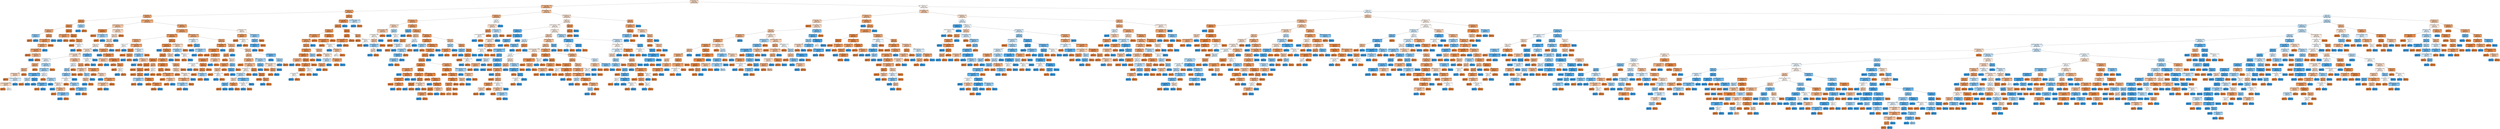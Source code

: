 digraph Tree {
node [shape=box, style="filled, rounded", color="black", fontname="helvetica"] ;
edge [fontname="helvetica"] ;
0 [label="numUpperTweet <= 4.5\ngini = 0.49\nsamples = 3862\nvalue = [3558, 2532]", fillcolor="#f8dbc6"] ;
1 [label="numConsonantsTweet <= 40.5\ngini = 0.39\nsamples = 1227\nvalue = [1447, 527]", fillcolor="#eeaf81"] ;
0 -> 1 [labeldistance=2.5, labelangle=45, headlabel="True"] ;
2 [label="sentimentText <= 0.15\ngini = 0.32\nsamples = 613\nvalue = [785, 198]", fillcolor="#eca16b"] ;
1 -> 2 ;
3 [label="numUpperTweet <= 0.5\ngini = 0.35\nsamples = 493\nvalue = [616, 176]", fillcolor="#eca572"] ;
2 -> 3 ;
4 [label="numEx <= 2.5\ngini = 0.22\nsamples = 81\nvalue = [120, 17]", fillcolor="#e99355"] ;
3 -> 4 ;
5 [label="numPunc <= 0.5\ngini = 0.2\nsamples = 79\nvalue = [119, 15]", fillcolor="#e89152"] ;
4 -> 5 ;
6 [label="sentimentText <= -0.36\ngini = 0.35\nsamples = 35\nvalue = [44, 13]", fillcolor="#eda674"] ;
5 -> 6 ;
7 [label="sentimentText <= -0.7\ngini = 0.41\nsamples = 3\nvalue = [2, 5]", fillcolor="#88c4ef"] ;
6 -> 7 ;
8 [label="gini = 0.0\nsamples = 1\nvalue = [2, 0]", fillcolor="#e58139"] ;
7 -> 8 ;
9 [label="gini = 0.0\nsamples = 2\nvalue = [0, 5]", fillcolor="#399de5"] ;
7 -> 9 ;
10 [label="numPrep <= 2.5\ngini = 0.27\nsamples = 32\nvalue = [42, 8]", fillcolor="#ea995f"] ;
6 -> 10 ;
11 [label="numConsonantsTweet <= 22.5\ngini = 0.24\nsamples = 31\nvalue = [42, 7]", fillcolor="#e9965a"] ;
10 -> 11 ;
12 [label="numLettersTweet <= 37.5\ngini = 0.35\nsamples = 19\nvalue = [24, 7]", fillcolor="#eda673"] ;
11 -> 12 ;
13 [label="numConsonantsTweet <= 13.0\ngini = 0.29\nsamples = 18\nvalue = [24, 5]", fillcolor="#ea9b62"] ;
12 -> 13 ;
14 [label="gini = 0.0\nsamples = 7\nvalue = [12, 0]", fillcolor="#e58139"] ;
13 -> 14 ;
15 [label="numLettersTweet <= 24.5\ngini = 0.42\nsamples = 11\nvalue = [12, 5]", fillcolor="#f0b58b"] ;
13 -> 15 ;
16 [label="gini = 0.0\nsamples = 3\nvalue = [0, 5]", fillcolor="#399de5"] ;
15 -> 16 ;
17 [label="gini = 0.0\nsamples = 8\nvalue = [12, 0]", fillcolor="#e58139"] ;
15 -> 17 ;
18 [label="gini = 0.0\nsamples = 1\nvalue = [0, 2]", fillcolor="#399de5"] ;
12 -> 18 ;
19 [label="gini = 0.0\nsamples = 12\nvalue = [18, 0]", fillcolor="#e58139"] ;
11 -> 19 ;
20 [label="gini = 0.0\nsamples = 1\nvalue = [0, 1]", fillcolor="#399de5"] ;
10 -> 20 ;
21 [label="entropy <= 1.41\ngini = 0.05\nsamples = 44\nvalue = [75, 2]", fillcolor="#e6843e"] ;
5 -> 21 ;
22 [label="tweetNumberOfChars <= 18.0\ngini = 0.28\nsamples = 3\nvalue = [5, 1]", fillcolor="#ea9a61"] ;
21 -> 22 ;
23 [label="gini = 0.0\nsamples = 1\nvalue = [0, 1]", fillcolor="#399de5"] ;
22 -> 23 ;
24 [label="gini = 0.0\nsamples = 2\nvalue = [5, 0]", fillcolor="#e58139"] ;
22 -> 24 ;
25 [label="numPunc <= 4.5\ngini = 0.03\nsamples = 41\nvalue = [70, 1]", fillcolor="#e5833c"] ;
21 -> 25 ;
26 [label="gini = 0.0\nsamples = 36\nvalue = [64, 0]", fillcolor="#e58139"] ;
25 -> 26 ;
27 [label="numLinks <= 0.5\ngini = 0.24\nsamples = 5\nvalue = [6, 1]", fillcolor="#e9965a"] ;
25 -> 27 ;
28 [label="gini = 0.0\nsamples = 3\nvalue = [5, 0]", fillcolor="#e58139"] ;
27 -> 28 ;
29 [label="atPerSentence <= 2.0\ngini = 0.5\nsamples = 2\nvalue = [1, 1]", fillcolor="#ffffff"] ;
27 -> 29 ;
30 [label="gini = 0.0\nsamples = 1\nvalue = [0, 1]", fillcolor="#399de5"] ;
29 -> 30 ;
31 [label="gini = 0.0\nsamples = 1\nvalue = [1, 0]", fillcolor="#e58139"] ;
29 -> 31 ;
32 [label="hasLocation <= 0.5\ngini = 0.44\nsamples = 2\nvalue = [1, 2]", fillcolor="#9ccef2"] ;
4 -> 32 ;
33 [label="gini = 0.0\nsamples = 1\nvalue = [0, 2]", fillcolor="#399de5"] ;
32 -> 33 ;
34 [label="gini = 0.0\nsamples = 1\nvalue = [1, 0]", fillcolor="#e58139"] ;
32 -> 34 ;
35 [label="charsPerSentenceTweet <= 27.25\ngini = 0.37\nsamples = 412\nvalue = [496, 159]", fillcolor="#eda978"] ;
3 -> 35 ;
36 [label="tweetNumberOfChars <= 20.0\ngini = 0.45\nsamples = 137\nvalue = [145, 76]", fillcolor="#f3c3a1"] ;
35 -> 36 ;
37 [label="sentimentVader <= 0.43\ngini = 0.09\nsamples = 20\nvalue = [38, 2]", fillcolor="#e68843"] ;
36 -> 37 ;
38 [label="gini = 0.0\nsamples = 18\nvalue = [37, 0]", fillcolor="#e58139"] ;
37 -> 38 ;
39 [label="tweetNumberOfChars <= 16.0\ngini = 0.44\nsamples = 2\nvalue = [1, 2]", fillcolor="#9ccef2"] ;
37 -> 39 ;
40 [label="gini = 0.0\nsamples = 1\nvalue = [1, 0]", fillcolor="#e58139"] ;
39 -> 40 ;
41 [label="gini = 0.0\nsamples = 1\nvalue = [0, 2]", fillcolor="#399de5"] ;
39 -> 41 ;
42 [label="numConsonantsTweet <= 38.5\ngini = 0.48\nsamples = 117\nvalue = [107, 74]", fillcolor="#f7d8c2"] ;
36 -> 42 ;
43 [label="entropy <= 2.81\ngini = 0.49\nsamples = 112\nvalue = [98, 74]", fillcolor="#f9e0cf"] ;
42 -> 43 ;
44 [label="entropy <= 2.22\ngini = 0.48\nsamples = 109\nvalue = [98, 68]", fillcolor="#f7d8c2"] ;
43 -> 44 ;
45 [label="entropy <= 2.21\ngini = 0.5\nsamples = 88\nvalue = [72, 62]", fillcolor="#fbeee4"] ;
44 -> 45 ;
46 [label="numNumericTweet <= 3.5\ngini = 0.49\nsamples = 86\nvalue = [72, 57]", fillcolor="#fae5d6"] ;
45 -> 46 ;
47 [label="charsPerSentenceTweet <= 16.58\ngini = 0.49\nsamples = 81\nvalue = [71, 52]", fillcolor="#f8ddca"] ;
46 -> 47 ;
48 [label="numVowelsTweet <= 8.5\ngini = 0.5\nsamples = 39\nvalue = [30, 34]", fillcolor="#e8f3fc"] ;
47 -> 48 ;
49 [label="numVerbs <= 1.5\ngini = 0.36\nsamples = 11\nvalue = [13, 4]", fillcolor="#eda876"] ;
48 -> 49 ;
50 [label="entropy <= 1.84\ngini = 0.41\nsamples = 9\nvalue = [10, 4]", fillcolor="#efb388"] ;
49 -> 50 ;
51 [label="wordsPerSentence <= 1.42\ngini = 0.48\nsamples = 8\nvalue = [6, 4]", fillcolor="#f6d5bd"] ;
50 -> 51 ;
52 [label="gini = 0.0\nsamples = 2\nvalue = [3, 0]", fillcolor="#e58139"] ;
51 -> 52 ;
53 [label="charsPerSentenceTweet <= 12.75\ngini = 0.49\nsamples = 6\nvalue = [3, 4]", fillcolor="#cee6f8"] ;
51 -> 53 ;
54 [label="charsPerSentenceTweet <= 11.5\ngini = 0.48\nsamples = 4\nvalue = [3, 2]", fillcolor="#f6d5bd"] ;
53 -> 54 ;
55 [label="gini = 0.0\nsamples = 1\nvalue = [1, 0]", fillcolor="#e58139"] ;
54 -> 55 ;
56 [label="gini = 0.5\nsamples = 3\nvalue = [2, 2]", fillcolor="#ffffff"] ;
54 -> 56 ;
57 [label="gini = 0.0\nsamples = 2\nvalue = [0, 2]", fillcolor="#399de5"] ;
53 -> 57 ;
58 [label="gini = 0.0\nsamples = 1\nvalue = [4, 0]", fillcolor="#e58139"] ;
50 -> 58 ;
59 [label="gini = 0.0\nsamples = 2\nvalue = [3, 0]", fillcolor="#e58139"] ;
49 -> 59 ;
60 [label="wordsPerSentence <= 3.0\ngini = 0.46\nsamples = 28\nvalue = [17, 30]", fillcolor="#a9d5f4"] ;
48 -> 60 ;
61 [label="avgCharsPerWord <= 5.08\ngini = 0.44\nsamples = 27\nvalue = [15, 30]", fillcolor="#9ccef2"] ;
60 -> 61 ;
62 [label="charsPerSentenceTweet <= 10.63\ngini = 0.26\nsamples = 10\nvalue = [3, 17]", fillcolor="#5caeea"] ;
61 -> 62 ;
63 [label="numHash <= 3.0\ngini = 0.48\nsamples = 2\nvalue = [2, 3]", fillcolor="#bddef6"] ;
62 -> 63 ;
64 [label="gini = 0.0\nsamples = 1\nvalue = [2, 0]", fillcolor="#e58139"] ;
63 -> 64 ;
65 [label="gini = 0.0\nsamples = 1\nvalue = [0, 3]", fillcolor="#399de5"] ;
63 -> 65 ;
66 [label="entropy <= 1.96\ngini = 0.12\nsamples = 8\nvalue = [1, 14]", fillcolor="#47a4e7"] ;
62 -> 66 ;
67 [label="gini = 0.0\nsamples = 4\nvalue = [0, 9]", fillcolor="#399de5"] ;
66 -> 67 ;
68 [label="numSentencesTweet <= 3.5\ngini = 0.28\nsamples = 4\nvalue = [1, 5]", fillcolor="#61b1ea"] ;
66 -> 68 ;
69 [label="gini = 0.0\nsamples = 1\nvalue = [1, 0]", fillcolor="#e58139"] ;
68 -> 69 ;
70 [label="gini = 0.0\nsamples = 3\nvalue = [0, 5]", fillcolor="#399de5"] ;
68 -> 70 ;
71 [label="numPunc <= 2.5\ngini = 0.5\nsamples = 17\nvalue = [12, 13]", fillcolor="#f0f7fd"] ;
61 -> 71 ;
72 [label="gini = 0.0\nsamples = 4\nvalue = [5, 0]", fillcolor="#e58139"] ;
71 -> 72 ;
73 [label="sentimentVader <= -0.27\ngini = 0.45\nsamples = 13\nvalue = [7, 13]", fillcolor="#a4d2f3"] ;
71 -> 73 ;
74 [label="gini = 0.0\nsamples = 3\nvalue = [0, 7]", fillcolor="#399de5"] ;
73 -> 74 ;
75 [label="numberOfWords <= 4.5\ngini = 0.5\nsamples = 10\nvalue = [7, 6]", fillcolor="#fbede3"] ;
73 -> 75 ;
76 [label="gini = 0.0\nsamples = 1\nvalue = [0, 3]", fillcolor="#399de5"] ;
75 -> 76 ;
77 [label="linksPerSentence <= 0.06\ngini = 0.42\nsamples = 9\nvalue = [7, 3]", fillcolor="#f0b78e"] ;
75 -> 77 ;
78 [label="gini = 0.0\nsamples = 5\nvalue = [6, 0]", fillcolor="#e58139"] ;
77 -> 78 ;
79 [label="charsPerSentenceTweet <= 14.75\ngini = 0.38\nsamples = 4\nvalue = [1, 3]", fillcolor="#7bbeee"] ;
77 -> 79 ;
80 [label="gini = 0.0\nsamples = 3\nvalue = [0, 3]", fillcolor="#399de5"] ;
79 -> 80 ;
81 [label="gini = 0.0\nsamples = 1\nvalue = [1, 0]", fillcolor="#e58139"] ;
79 -> 81 ;
82 [label="gini = 0.0\nsamples = 1\nvalue = [2, 0]", fillcolor="#e58139"] ;
60 -> 82 ;
83 [label="numSentencesTweet <= 1.5\ngini = 0.42\nsamples = 42\nvalue = [41, 18]", fillcolor="#f0b890"] ;
47 -> 83 ;
84 [label="numPrep <= 0.5\ngini = 0.5\nsamples = 16\nvalue = [9, 10]", fillcolor="#ebf5fc"] ;
83 -> 84 ;
85 [label="numAt <= 0.5\ngini = 0.44\nsamples = 12\nvalue = [5, 10]", fillcolor="#9ccef2"] ;
84 -> 85 ;
86 [label="numProperNoun <= 0.5\ngini = 0.41\nsamples = 11\nvalue = [4, 10]", fillcolor="#88c4ef"] ;
85 -> 86 ;
87 [label="avgCharsPerWord <= 5.12\ngini = 0.5\nsamples = 7\nvalue = [4, 4]", fillcolor="#ffffff"] ;
86 -> 87 ;
88 [label="gini = 0.0\nsamples = 2\nvalue = [2, 0]", fillcolor="#e58139"] ;
87 -> 88 ;
89 [label="numLettersTweet <= 19.5\ngini = 0.44\nsamples = 5\nvalue = [2, 4]", fillcolor="#9ccef2"] ;
87 -> 89 ;
90 [label="gini = 0.0\nsamples = 1\nvalue = [1, 0]", fillcolor="#e58139"] ;
89 -> 90 ;
91 [label="tweetNumberOfChars <= 25.5\ngini = 0.32\nsamples = 4\nvalue = [1, 4]", fillcolor="#6ab6ec"] ;
89 -> 91 ;
92 [label="gini = 0.0\nsamples = 3\nvalue = [0, 4]", fillcolor="#399de5"] ;
91 -> 92 ;
93 [label="gini = 0.0\nsamples = 1\nvalue = [1, 0]", fillcolor="#e58139"] ;
91 -> 93 ;
94 [label="gini = 0.0\nsamples = 4\nvalue = [0, 6]", fillcolor="#399de5"] ;
86 -> 94 ;
95 [label="gini = 0.0\nsamples = 1\nvalue = [1, 0]", fillcolor="#e58139"] ;
85 -> 95 ;
96 [label="gini = 0.0\nsamples = 4\nvalue = [4, 0]", fillcolor="#e58139"] ;
84 -> 96 ;
97 [label="ttr <= 0.85\ngini = 0.32\nsamples = 26\nvalue = [32, 8]", fillcolor="#eca06a"] ;
83 -> 97 ;
98 [label="wordsPerSentence <= 2.75\ngini = 0.46\nsamples = 8\nvalue = [7, 4]", fillcolor="#f4c9aa"] ;
97 -> 98 ;
99 [label="gini = 0.0\nsamples = 3\nvalue = [5, 0]", fillcolor="#e58139"] ;
98 -> 99 ;
100 [label="numPrep <= 0.5\ngini = 0.44\nsamples = 5\nvalue = [2, 4]", fillcolor="#9ccef2"] ;
98 -> 100 ;
101 [label="entropy <= 1.69\ngini = 0.44\nsamples = 3\nvalue = [2, 1]", fillcolor="#f2c09c"] ;
100 -> 101 ;
102 [label="gini = 0.0\nsamples = 1\nvalue = [0, 1]", fillcolor="#399de5"] ;
101 -> 102 ;
103 [label="gini = 0.0\nsamples = 2\nvalue = [2, 0]", fillcolor="#e58139"] ;
101 -> 103 ;
104 [label="gini = 0.0\nsamples = 2\nvalue = [0, 3]", fillcolor="#399de5"] ;
100 -> 104 ;
105 [label="numConsonantsTweet <= 25.5\ngini = 0.24\nsamples = 18\nvalue = [25, 4]", fillcolor="#e99559"] ;
97 -> 105 ;
106 [label="gini = 0.0\nsamples = 12\nvalue = [19, 0]", fillcolor="#e58139"] ;
105 -> 106 ;
107 [label="numUpperTweet <= 1.5\ngini = 0.48\nsamples = 6\nvalue = [6, 4]", fillcolor="#f6d5bd"] ;
105 -> 107 ;
108 [label="gini = 0.0\nsamples = 1\nvalue = [0, 3]", fillcolor="#399de5"] ;
107 -> 108 ;
109 [label="numConsonantsTweet <= 28.5\ngini = 0.24\nsamples = 5\nvalue = [6, 1]", fillcolor="#e9965a"] ;
107 -> 109 ;
110 [label="numConsonantsTweet <= 27.0\ngini = 0.44\nsamples = 2\nvalue = [2, 1]", fillcolor="#f2c09c"] ;
109 -> 110 ;
111 [label="gini = 0.0\nsamples = 1\nvalue = [2, 0]", fillcolor="#e58139"] ;
110 -> 111 ;
112 [label="gini = 0.0\nsamples = 1\nvalue = [0, 1]", fillcolor="#399de5"] ;
110 -> 112 ;
113 [label="gini = 0.0\nsamples = 3\nvalue = [4, 0]", fillcolor="#e58139"] ;
109 -> 113 ;
114 [label="sentimentVader <= -0.15\ngini = 0.28\nsamples = 5\nvalue = [1, 5]", fillcolor="#61b1ea"] ;
46 -> 114 ;
115 [label="numUpperTweet <= 2.5\ngini = 0.5\nsamples = 2\nvalue = [1, 1]", fillcolor="#ffffff"] ;
114 -> 115 ;
116 [label="gini = 0.0\nsamples = 1\nvalue = [1, 0]", fillcolor="#e58139"] ;
115 -> 116 ;
117 [label="gini = 0.0\nsamples = 1\nvalue = [0, 1]", fillcolor="#399de5"] ;
115 -> 117 ;
118 [label="gini = 0.0\nsamples = 3\nvalue = [0, 4]", fillcolor="#399de5"] ;
114 -> 118 ;
119 [label="gini = 0.0\nsamples = 2\nvalue = [0, 5]", fillcolor="#399de5"] ;
45 -> 119 ;
120 [label="numVowelsTweet <= 26.5\ngini = 0.3\nsamples = 21\nvalue = [26, 6]", fillcolor="#eb9e67"] ;
44 -> 120 ;
121 [label="sentimentVader <= -0.81\ngini = 0.27\nsamples = 20\nvalue = [26, 5]", fillcolor="#ea995f"] ;
120 -> 121 ;
122 [label="gini = 0.0\nsamples = 2\nvalue = [0, 3]", fillcolor="#399de5"] ;
121 -> 122 ;
123 [label="numConsonantsTweet <= 22.0\ngini = 0.13\nsamples = 18\nvalue = [26, 2]", fillcolor="#e78b48"] ;
121 -> 123 ;
124 [label="hashPerSentence <= 0.25\ngini = 0.44\nsamples = 2\nvalue = [2, 1]", fillcolor="#f2c09c"] ;
123 -> 124 ;
125 [label="gini = 0.0\nsamples = 1\nvalue = [2, 0]", fillcolor="#e58139"] ;
124 -> 125 ;
126 [label="gini = 0.0\nsamples = 1\nvalue = [0, 1]", fillcolor="#399de5"] ;
124 -> 126 ;
127 [label="tweetNumberOfChars <= 68.5\ngini = 0.08\nsamples = 16\nvalue = [24, 1]", fillcolor="#e68641"] ;
123 -> 127 ;
128 [label="gini = 0.0\nsamples = 9\nvalue = [16, 0]", fillcolor="#e58139"] ;
127 -> 128 ;
129 [label="entropy <= 2.71\ngini = 0.2\nsamples = 7\nvalue = [8, 1]", fillcolor="#e89152"] ;
127 -> 129 ;
130 [label="gini = 0.0\nsamples = 5\nvalue = [7, 0]", fillcolor="#e58139"] ;
129 -> 130 ;
131 [label="numEx <= 2.5\ngini = 0.5\nsamples = 2\nvalue = [1, 1]", fillcolor="#ffffff"] ;
129 -> 131 ;
132 [label="gini = 0.0\nsamples = 1\nvalue = [0, 1]", fillcolor="#399de5"] ;
131 -> 132 ;
133 [label="gini = 0.0\nsamples = 1\nvalue = [1, 0]", fillcolor="#e58139"] ;
131 -> 133 ;
134 [label="gini = 0.0\nsamples = 1\nvalue = [0, 1]", fillcolor="#399de5"] ;
120 -> 134 ;
135 [label="gini = 0.0\nsamples = 3\nvalue = [0, 6]", fillcolor="#399de5"] ;
43 -> 135 ;
136 [label="gini = 0.0\nsamples = 5\nvalue = [9, 0]", fillcolor="#e58139"] ;
42 -> 136 ;
137 [label="avgCharsPerWord <= 7.81\ngini = 0.31\nsamples = 275\nvalue = [351, 83]", fillcolor="#eb9f68"] ;
35 -> 137 ;
138 [label="charsPerSentenceTweet <= 43.5\ngini = 0.3\nsamples = 264\nvalue = [342, 75]", fillcolor="#eb9d64"] ;
137 -> 138 ;
139 [label="tweetNumberOfChars <= 33.5\ngini = 0.21\nsamples = 128\nvalue = [180, 24]", fillcolor="#e89253"] ;
138 -> 139 ;
140 [label="numberOfWords <= 4.5\ngini = 0.36\nsamples = 23\nvalue = [26, 8]", fillcolor="#eda876"] ;
139 -> 140 ;
141 [label="numPunc <= 2.0\ngini = 0.5\nsamples = 3\nvalue = [2, 2]", fillcolor="#ffffff"] ;
140 -> 141 ;
142 [label="gini = 0.0\nsamples = 2\nvalue = [2, 0]", fillcolor="#e58139"] ;
141 -> 142 ;
143 [label="gini = 0.0\nsamples = 1\nvalue = [0, 2]", fillcolor="#399de5"] ;
141 -> 143 ;
144 [label="charsPerSentenceTweet <= 31.5\ngini = 0.32\nsamples = 20\nvalue = [24, 6]", fillcolor="#eca06a"] ;
140 -> 144 ;
145 [label="entropy <= 1.72\ngini = 0.09\nsamples = 13\nvalue = [20, 1]", fillcolor="#e68743"] ;
144 -> 145 ;
146 [label="gini = 0.0\nsamples = 9\nvalue = [14, 0]", fillcolor="#e58139"] ;
145 -> 146 ;
147 [label="numPunc <= 1.0\ngini = 0.24\nsamples = 4\nvalue = [6, 1]", fillcolor="#e9965a"] ;
145 -> 147 ;
148 [label="gini = 0.0\nsamples = 1\nvalue = [0, 1]", fillcolor="#399de5"] ;
147 -> 148 ;
149 [label="gini = 0.0\nsamples = 3\nvalue = [6, 0]", fillcolor="#e58139"] ;
147 -> 149 ;
150 [label="linksPerSentence <= 0.5\ngini = 0.49\nsamples = 7\nvalue = [4, 5]", fillcolor="#d7ebfa"] ;
144 -> 150 ;
151 [label="wordsPerSentence <= 7.5\ngini = 0.41\nsamples = 5\nvalue = [2, 5]", fillcolor="#88c4ef"] ;
150 -> 151 ;
152 [label="gini = 0.0\nsamples = 3\nvalue = [0, 4]", fillcolor="#399de5"] ;
151 -> 152 ;
153 [label="sentimentVader <= -0.24\ngini = 0.44\nsamples = 2\nvalue = [2, 1]", fillcolor="#f2c09c"] ;
151 -> 153 ;
154 [label="gini = 0.0\nsamples = 1\nvalue = [0, 1]", fillcolor="#399de5"] ;
153 -> 154 ;
155 [label="gini = 0.0\nsamples = 1\nvalue = [2, 0]", fillcolor="#e58139"] ;
153 -> 155 ;
156 [label="gini = 0.0\nsamples = 2\nvalue = [2, 0]", fillcolor="#e58139"] ;
150 -> 156 ;
157 [label="entropy <= 2.79\ngini = 0.17\nsamples = 105\nvalue = [154, 16]", fillcolor="#e88e4e"] ;
139 -> 157 ;
158 [label="numLettersTweet <= 25.0\ngini = 0.16\nsamples = 100\nvalue = [151, 14]", fillcolor="#e78d4b"] ;
157 -> 158 ;
159 [label="gini = 0.0\nsamples = 1\nvalue = [0, 1]", fillcolor="#399de5"] ;
158 -> 159 ;
160 [label="sentimentText <= 0.12\ngini = 0.15\nsamples = 99\nvalue = [151, 13]", fillcolor="#e78c4a"] ;
158 -> 160 ;
161 [label="numLinks <= 0.5\ngini = 0.13\nsamples = 95\nvalue = [148, 11]", fillcolor="#e78a48"] ;
160 -> 161 ;
162 [label="atPerSentence <= 0.5\ngini = 0.07\nsamples = 63\nvalue = [101, 4]", fillcolor="#e68641"] ;
161 -> 162 ;
163 [label="numPrep <= 0.5\ngini = 0.06\nsamples = 59\nvalue = [98, 3]", fillcolor="#e6853f"] ;
162 -> 163 ;
164 [label="gini = 0.0\nsamples = 25\nvalue = [47, 0]", fillcolor="#e58139"] ;
163 -> 164 ;
165 [label="numVerbs <= 1.5\ngini = 0.1\nsamples = 34\nvalue = [51, 3]", fillcolor="#e78845"] ;
163 -> 165 ;
166 [label="gini = 0.0\nsamples = 12\nvalue = [22, 0]", fillcolor="#e58139"] ;
165 -> 166 ;
167 [label="entropy <= 1.72\ngini = 0.17\nsamples = 22\nvalue = [29, 3]", fillcolor="#e88e4d"] ;
165 -> 167 ;
168 [label="numConsonantsTweet <= 21.5\ngini = 0.44\nsamples = 2\nvalue = [1, 2]", fillcolor="#9ccef2"] ;
167 -> 168 ;
169 [label="gini = 0.0\nsamples = 1\nvalue = [1, 0]", fillcolor="#e58139"] ;
168 -> 169 ;
170 [label="gini = 0.0\nsamples = 1\nvalue = [0, 2]", fillcolor="#399de5"] ;
168 -> 170 ;
171 [label="numberOfWords <= 11.5\ngini = 0.07\nsamples = 20\nvalue = [28, 1]", fillcolor="#e68640"] ;
167 -> 171 ;
172 [label="gini = 0.0\nsamples = 11\nvalue = [18, 0]", fillcolor="#e58139"] ;
171 -> 172 ;
173 [label="avgCharsPerWord <= 4.79\ngini = 0.17\nsamples = 9\nvalue = [10, 1]", fillcolor="#e88e4d"] ;
171 -> 173 ;
174 [label="gini = 0.0\nsamples = 8\nvalue = [10, 0]", fillcolor="#e58139"] ;
173 -> 174 ;
175 [label="gini = 0.0\nsamples = 1\nvalue = [0, 1]", fillcolor="#399de5"] ;
173 -> 175 ;
176 [label="ttr <= 0.9\ngini = 0.38\nsamples = 4\nvalue = [3, 1]", fillcolor="#eeab7b"] ;
162 -> 176 ;
177 [label="gini = 0.0\nsamples = 2\nvalue = [2, 0]", fillcolor="#e58139"] ;
176 -> 177 ;
178 [label="numQ <= 0.5\ngini = 0.5\nsamples = 2\nvalue = [1, 1]", fillcolor="#ffffff"] ;
176 -> 178 ;
179 [label="gini = 0.0\nsamples = 1\nvalue = [0, 1]", fillcolor="#399de5"] ;
178 -> 179 ;
180 [label="gini = 0.0\nsamples = 1\nvalue = [1, 0]", fillcolor="#e58139"] ;
178 -> 180 ;
181 [label="wordsPerSentence <= 5.75\ngini = 0.23\nsamples = 32\nvalue = [47, 7]", fillcolor="#e99456"] ;
161 -> 181 ;
182 [label="numSentencesTweet <= 1.5\ngini = 0.07\nsamples = 17\nvalue = [25, 1]", fillcolor="#e68641"] ;
181 -> 182 ;
183 [label="ttr <= 0.9\ngini = 0.12\nsamples = 11\nvalue = [14, 1]", fillcolor="#e78a47"] ;
182 -> 183 ;
184 [label="gini = 0.0\nsamples = 5\nvalue = [9, 0]", fillcolor="#e58139"] ;
183 -> 184 ;
185 [label="charsPerSentenceTweet <= 35.0\ngini = 0.28\nsamples = 6\nvalue = [5, 1]", fillcolor="#ea9a61"] ;
183 -> 185 ;
186 [label="gini = 0.0\nsamples = 3\nvalue = [3, 0]", fillcolor="#e58139"] ;
185 -> 186 ;
187 [label="hashPerSentence <= 0.5\ngini = 0.44\nsamples = 3\nvalue = [2, 1]", fillcolor="#f2c09c"] ;
185 -> 187 ;
188 [label="gini = 0.0\nsamples = 2\nvalue = [2, 0]", fillcolor="#e58139"] ;
187 -> 188 ;
189 [label="gini = 0.0\nsamples = 1\nvalue = [0, 1]", fillcolor="#399de5"] ;
187 -> 189 ;
190 [label="gini = 0.0\nsamples = 6\nvalue = [11, 0]", fillcolor="#e58139"] ;
182 -> 190 ;
191 [label="numNouns <= 2.5\ngini = 0.34\nsamples = 15\nvalue = [22, 6]", fillcolor="#eca36f"] ;
181 -> 191 ;
192 [label="numNouns <= 1.5\ngini = 0.47\nsamples = 9\nvalue = [10, 6]", fillcolor="#f5cdb0"] ;
191 -> 192 ;
193 [label="gini = 0.0\nsamples = 2\nvalue = [3, 0]", fillcolor="#e58139"] ;
192 -> 193 ;
194 [label="numLettersTweet <= 36.5\ngini = 0.5\nsamples = 7\nvalue = [7, 6]", fillcolor="#fbede3"] ;
192 -> 194 ;
195 [label="charsPerSentenceTweet <= 40.0\ngini = 0.35\nsamples = 5\nvalue = [7, 2]", fillcolor="#eca572"] ;
194 -> 195 ;
196 [label="numConsonantsTweet <= 20.5\ngini = 0.44\nsamples = 2\nvalue = [1, 2]", fillcolor="#9ccef2"] ;
195 -> 196 ;
197 [label="gini = 0.0\nsamples = 1\nvalue = [1, 0]", fillcolor="#e58139"] ;
196 -> 197 ;
198 [label="gini = 0.0\nsamples = 1\nvalue = [0, 2]", fillcolor="#399de5"] ;
196 -> 198 ;
199 [label="gini = 0.0\nsamples = 3\nvalue = [6, 0]", fillcolor="#e58139"] ;
195 -> 199 ;
200 [label="gini = 0.0\nsamples = 2\nvalue = [0, 4]", fillcolor="#399de5"] ;
194 -> 200 ;
201 [label="gini = 0.0\nsamples = 6\nvalue = [12, 0]", fillcolor="#e58139"] ;
191 -> 201 ;
202 [label="numLinks <= 0.5\ngini = 0.48\nsamples = 4\nvalue = [3, 2]", fillcolor="#f6d5bd"] ;
160 -> 202 ;
203 [label="gini = 0.0\nsamples = 2\nvalue = [0, 2]", fillcolor="#399de5"] ;
202 -> 203 ;
204 [label="gini = 0.0\nsamples = 2\nvalue = [3, 0]", fillcolor="#e58139"] ;
202 -> 204 ;
205 [label="tweetNumberOfChars <= 77.0\ngini = 0.48\nsamples = 5\nvalue = [3, 2]", fillcolor="#f6d5bd"] ;
157 -> 205 ;
206 [label="wordsPerSentence <= 6.0\ngini = 0.44\nsamples = 3\nvalue = [1, 2]", fillcolor="#9ccef2"] ;
205 -> 206 ;
207 [label="gini = 0.0\nsamples = 1\nvalue = [0, 1]", fillcolor="#399de5"] ;
206 -> 207 ;
208 [label="numProperNoun <= 1.0\ngini = 0.5\nsamples = 2\nvalue = [1, 1]", fillcolor="#ffffff"] ;
206 -> 208 ;
209 [label="gini = 0.0\nsamples = 1\nvalue = [1, 0]", fillcolor="#e58139"] ;
208 -> 209 ;
210 [label="gini = 0.0\nsamples = 1\nvalue = [0, 1]", fillcolor="#399de5"] ;
208 -> 210 ;
211 [label="gini = 0.0\nsamples = 2\nvalue = [2, 0]", fillcolor="#e58139"] ;
205 -> 211 ;
212 [label="tweetNumberOfChars <= 44.5\ngini = 0.36\nsamples = 136\nvalue = [162, 51]", fillcolor="#eda977"] ;
138 -> 212 ;
213 [label="avgCharsPerWord <= 4.71\ngini = 0.5\nsamples = 7\nvalue = [5, 6]", fillcolor="#deeffb"] ;
212 -> 213 ;
214 [label="gini = 0.0\nsamples = 3\nvalue = [4, 0]", fillcolor="#e58139"] ;
213 -> 214 ;
215 [label="numPunc <= 1.5\ngini = 0.24\nsamples = 4\nvalue = [1, 6]", fillcolor="#5aade9"] ;
213 -> 215 ;
216 [label="gini = 0.0\nsamples = 2\nvalue = [0, 4]", fillcolor="#399de5"] ;
215 -> 216 ;
217 [label="numConsonantsTweet <= 21.0\ngini = 0.44\nsamples = 2\nvalue = [1, 2]", fillcolor="#9ccef2"] ;
215 -> 217 ;
218 [label="gini = 0.0\nsamples = 1\nvalue = [0, 2]", fillcolor="#399de5"] ;
217 -> 218 ;
219 [label="gini = 0.0\nsamples = 1\nvalue = [1, 0]", fillcolor="#e58139"] ;
217 -> 219 ;
220 [label="numPunc <= 0.5\ngini = 0.35\nsamples = 129\nvalue = [157, 45]", fillcolor="#eca572"] ;
212 -> 220 ;
221 [label="avgCharsPerWord <= 6.09\ngini = 0.16\nsamples = 47\nvalue = [64, 6]", fillcolor="#e78d4c"] ;
220 -> 221 ;
222 [label="numConsonantsTweet <= 26.5\ngini = 0.11\nsamples = 45\nvalue = [64, 4]", fillcolor="#e78945"] ;
221 -> 222 ;
223 [label="gini = 0.0\nsamples = 18\nvalue = [28, 0]", fillcolor="#e58139"] ;
222 -> 223 ;
224 [label="numNumericTweet <= 1.0\ngini = 0.18\nsamples = 27\nvalue = [36, 4]", fillcolor="#e88f4f"] ;
222 -> 224 ;
225 [label="wordsPerSentence <= 10.5\ngini = 0.15\nsamples = 25\nvalue = [34, 3]", fillcolor="#e78c4a"] ;
224 -> 225 ;
226 [label="numConsonantsTweet <= 31.0\ngini = 0.5\nsamples = 2\nvalue = [1, 1]", fillcolor="#ffffff"] ;
225 -> 226 ;
227 [label="gini = 0.0\nsamples = 1\nvalue = [0, 1]", fillcolor="#399de5"] ;
226 -> 227 ;
228 [label="gini = 0.0\nsamples = 1\nvalue = [1, 0]", fillcolor="#e58139"] ;
226 -> 228 ;
229 [label="hasLocation <= 0.5\ngini = 0.11\nsamples = 23\nvalue = [33, 2]", fillcolor="#e78945"] ;
225 -> 229 ;
230 [label="entropy <= 2.6\ngini = 0.2\nsamples = 13\nvalue = [16, 2]", fillcolor="#e89152"] ;
229 -> 230 ;
231 [label="gini = 0.0\nsamples = 10\nvalue = [15, 0]", fillcolor="#e58139"] ;
230 -> 231 ;
232 [label="numLettersTweet <= 50.5\ngini = 0.44\nsamples = 3\nvalue = [1, 2]", fillcolor="#9ccef2"] ;
230 -> 232 ;
233 [label="gini = 0.0\nsamples = 1\nvalue = [1, 0]", fillcolor="#e58139"] ;
232 -> 233 ;
234 [label="gini = 0.0\nsamples = 2\nvalue = [0, 2]", fillcolor="#399de5"] ;
232 -> 234 ;
235 [label="gini = 0.0\nsamples = 10\nvalue = [17, 0]", fillcolor="#e58139"] ;
229 -> 235 ;
236 [label="wordsPerSentence <= 14.0\ngini = 0.44\nsamples = 2\nvalue = [2, 1]", fillcolor="#f2c09c"] ;
224 -> 236 ;
237 [label="gini = 0.0\nsamples = 1\nvalue = [0, 1]", fillcolor="#399de5"] ;
236 -> 237 ;
238 [label="gini = 0.0\nsamples = 1\nvalue = [2, 0]", fillcolor="#e58139"] ;
236 -> 238 ;
239 [label="gini = 0.0\nsamples = 2\nvalue = [0, 2]", fillcolor="#399de5"] ;
221 -> 239 ;
240 [label="hasLocation <= 0.5\ngini = 0.42\nsamples = 82\nvalue = [93, 39]", fillcolor="#f0b68c"] ;
220 -> 240 ;
241 [label="numAt <= 1.5\ngini = 0.3\nsamples = 29\nvalue = [35, 8]", fillcolor="#eb9e66"] ;
240 -> 241 ;
242 [label="ttr <= 0.97\ngini = 0.28\nsamples = 28\nvalue = [35, 7]", fillcolor="#ea9a61"] ;
241 -> 242 ;
243 [label="gini = 0.0\nsamples = 17\nvalue = [26, 0]", fillcolor="#e58139"] ;
242 -> 243 ;
244 [label="numPunc <= 1.5\ngini = 0.49\nsamples = 11\nvalue = [9, 7]", fillcolor="#f9e3d3"] ;
242 -> 244 ;
245 [label="numUpperTweet <= 2.0\ngini = 0.22\nsamples = 6\nvalue = [7, 1]", fillcolor="#e99355"] ;
244 -> 245 ;
246 [label="numLinks <= 0.5\ngini = 0.44\nsamples = 3\nvalue = [2, 1]", fillcolor="#f2c09c"] ;
245 -> 246 ;
247 [label="gini = 0.0\nsamples = 1\nvalue = [1, 0]", fillcolor="#e58139"] ;
246 -> 247 ;
248 [label="sentimentVader <= -0.19\ngini = 0.5\nsamples = 2\nvalue = [1, 1]", fillcolor="#ffffff"] ;
246 -> 248 ;
249 [label="gini = 0.0\nsamples = 1\nvalue = [0, 1]", fillcolor="#399de5"] ;
248 -> 249 ;
250 [label="gini = 0.0\nsamples = 1\nvalue = [1, 0]", fillcolor="#e58139"] ;
248 -> 250 ;
251 [label="gini = 0.0\nsamples = 3\nvalue = [5, 0]", fillcolor="#e58139"] ;
245 -> 251 ;
252 [label="numAdj <= 1.5\ngini = 0.38\nsamples = 5\nvalue = [2, 6]", fillcolor="#7bbeee"] ;
244 -> 252 ;
253 [label="numNouns <= 2.5\ngini = 0.24\nsamples = 4\nvalue = [1, 6]", fillcolor="#5aade9"] ;
252 -> 253 ;
254 [label="gini = 0.0\nsamples = 1\nvalue = [1, 0]", fillcolor="#e58139"] ;
253 -> 254 ;
255 [label="gini = 0.0\nsamples = 3\nvalue = [0, 6]", fillcolor="#399de5"] ;
253 -> 255 ;
256 [label="gini = 0.0\nsamples = 1\nvalue = [1, 0]", fillcolor="#e58139"] ;
252 -> 256 ;
257 [label="gini = 0.0\nsamples = 1\nvalue = [0, 1]", fillcolor="#399de5"] ;
241 -> 257 ;
258 [label="entropy <= 2.77\ngini = 0.45\nsamples = 53\nvalue = [58, 31]", fillcolor="#f3c4a3"] ;
240 -> 258 ;
259 [label="numTo <= 0.5\ngini = 0.44\nsamples = 50\nvalue = [57, 27]", fillcolor="#f1bd97"] ;
258 -> 259 ;
260 [label="avgCharsPerWord <= 4.35\ngini = 0.36\nsamples = 41\nvalue = [51, 16]", fillcolor="#eda977"] ;
259 -> 260 ;
261 [label="gini = 0.0\nsamples = 9\nvalue = [12, 0]", fillcolor="#e58139"] ;
260 -> 261 ;
262 [label="tweetNumberOfChars <= 58.5\ngini = 0.41\nsamples = 32\nvalue = [39, 16]", fillcolor="#f0b58a"] ;
260 -> 262 ;
263 [label="numProperNoun <= 1.5\ngini = 0.5\nsamples = 16\nvalue = [15, 14]", fillcolor="#fdf7f2"] ;
262 -> 263 ;
264 [label="sentimentVader <= -0.15\ngini = 0.48\nsamples = 13\nvalue = [9, 14]", fillcolor="#b8dcf6"] ;
263 -> 264 ;
265 [label="numPrep <= 0.5\ngini = 0.49\nsamples = 8\nvalue = [7, 5]", fillcolor="#f8dbc6"] ;
264 -> 265 ;
266 [label="numNouns <= 2.5\ngini = 0.32\nsamples = 4\nvalue = [1, 4]", fillcolor="#6ab6ec"] ;
265 -> 266 ;
267 [label="gini = 0.0\nsamples = 1\nvalue = [1, 0]", fillcolor="#e58139"] ;
266 -> 267 ;
268 [label="gini = 0.0\nsamples = 3\nvalue = [0, 4]", fillcolor="#399de5"] ;
266 -> 268 ;
269 [label="sentimentText <= -0.1\ngini = 0.24\nsamples = 4\nvalue = [6, 1]", fillcolor="#e9965a"] ;
265 -> 269 ;
270 [label="gini = 0.0\nsamples = 1\nvalue = [0, 1]", fillcolor="#399de5"] ;
269 -> 270 ;
271 [label="gini = 0.0\nsamples = 3\nvalue = [6, 0]", fillcolor="#e58139"] ;
269 -> 271 ;
272 [label="charsPerSentenceTweet <= 53.5\ngini = 0.3\nsamples = 5\nvalue = [2, 9]", fillcolor="#65b3eb"] ;
264 -> 272 ;
273 [label="numLettersTweet <= 40.0\ngini = 0.5\nsamples = 3\nvalue = [2, 2]", fillcolor="#ffffff"] ;
272 -> 273 ;
274 [label="gini = 0.0\nsamples = 1\nvalue = [0, 2]", fillcolor="#399de5"] ;
273 -> 274 ;
275 [label="gini = 0.0\nsamples = 2\nvalue = [2, 0]", fillcolor="#e58139"] ;
273 -> 275 ;
276 [label="gini = 0.0\nsamples = 2\nvalue = [0, 7]", fillcolor="#399de5"] ;
272 -> 276 ;
277 [label="gini = 0.0\nsamples = 3\nvalue = [6, 0]", fillcolor="#e58139"] ;
263 -> 277 ;
278 [label="ttr <= 0.74\ngini = 0.14\nsamples = 16\nvalue = [24, 2]", fillcolor="#e78c49"] ;
262 -> 278 ;
279 [label="gini = 0.0\nsamples = 1\nvalue = [0, 1]", fillcolor="#399de5"] ;
278 -> 279 ;
280 [label="entropy <= 2.39\ngini = 0.08\nsamples = 15\nvalue = [24, 1]", fillcolor="#e68641"] ;
278 -> 280 ;
281 [label="gini = 0.0\nsamples = 11\nvalue = [18, 0]", fillcolor="#e58139"] ;
280 -> 281 ;
282 [label="entropy <= 2.42\ngini = 0.24\nsamples = 4\nvalue = [6, 1]", fillcolor="#e9965a"] ;
280 -> 282 ;
283 [label="gini = 0.0\nsamples = 1\nvalue = [0, 1]", fillcolor="#399de5"] ;
282 -> 283 ;
284 [label="gini = 0.0\nsamples = 3\nvalue = [6, 0]", fillcolor="#e58139"] ;
282 -> 284 ;
285 [label="tweetNumberOfChars <= 68.0\ngini = 0.46\nsamples = 9\nvalue = [6, 11]", fillcolor="#a5d2f3"] ;
259 -> 285 ;
286 [label="numVerbs <= 5.0\ngini = 0.32\nsamples = 5\nvalue = [2, 8]", fillcolor="#6ab6ec"] ;
285 -> 286 ;
287 [label="gini = 0.0\nsamples = 4\nvalue = [0, 8]", fillcolor="#399de5"] ;
286 -> 287 ;
288 [label="gini = 0.0\nsamples = 1\nvalue = [2, 0]", fillcolor="#e58139"] ;
286 -> 288 ;
289 [label="charsPerSentenceTweet <= 78.5\ngini = 0.49\nsamples = 4\nvalue = [4, 3]", fillcolor="#f8e0ce"] ;
285 -> 289 ;
290 [label="numAdj <= 1.5\ngini = 0.32\nsamples = 3\nvalue = [4, 1]", fillcolor="#eca06a"] ;
289 -> 290 ;
291 [label="gini = 0.0\nsamples = 2\nvalue = [4, 0]", fillcolor="#e58139"] ;
290 -> 291 ;
292 [label="gini = 0.0\nsamples = 1\nvalue = [0, 1]", fillcolor="#399de5"] ;
290 -> 292 ;
293 [label="gini = 0.0\nsamples = 1\nvalue = [0, 2]", fillcolor="#399de5"] ;
289 -> 293 ;
294 [label="wordsPerSentence <= 12.5\ngini = 0.32\nsamples = 3\nvalue = [1, 4]", fillcolor="#6ab6ec"] ;
258 -> 294 ;
295 [label="gini = 0.0\nsamples = 1\nvalue = [0, 2]", fillcolor="#399de5"] ;
294 -> 295 ;
296 [label="numVerbs <= 2.5\ngini = 0.44\nsamples = 2\nvalue = [1, 2]", fillcolor="#9ccef2"] ;
294 -> 296 ;
297 [label="gini = 0.0\nsamples = 1\nvalue = [0, 2]", fillcolor="#399de5"] ;
296 -> 297 ;
298 [label="gini = 0.0\nsamples = 1\nvalue = [1, 0]", fillcolor="#e58139"] ;
296 -> 298 ;
299 [label="numLettersTweet <= 42.0\ngini = 0.5\nsamples = 11\nvalue = [9, 8]", fillcolor="#fcf1e9"] ;
137 -> 299 ;
300 [label="avgCharsPerWord <= 8.83\ngini = 0.24\nsamples = 4\nvalue = [6, 1]", fillcolor="#e9965a"] ;
299 -> 300 ;
301 [label="gini = 0.0\nsamples = 2\nvalue = [5, 0]", fillcolor="#e58139"] ;
300 -> 301 ;
302 [label="avgCharsPerWord <= 9.5\ngini = 0.5\nsamples = 2\nvalue = [1, 1]", fillcolor="#ffffff"] ;
300 -> 302 ;
303 [label="gini = 0.0\nsamples = 1\nvalue = [0, 1]", fillcolor="#399de5"] ;
302 -> 303 ;
304 [label="gini = 0.0\nsamples = 1\nvalue = [1, 0]", fillcolor="#e58139"] ;
302 -> 304 ;
305 [label="wordsPerSentence <= 6.5\ngini = 0.42\nsamples = 7\nvalue = [3, 7]", fillcolor="#8ec7f0"] ;
299 -> 305 ;
306 [label="numVerbs <= 1.5\ngini = 0.35\nsamples = 6\nvalue = [2, 7]", fillcolor="#72b9ec"] ;
305 -> 306 ;
307 [label="avgCharsPerWord <= 9.52\ngini = 0.22\nsamples = 5\nvalue = [1, 7]", fillcolor="#55abe9"] ;
306 -> 307 ;
308 [label="gini = 0.0\nsamples = 4\nvalue = [0, 7]", fillcolor="#399de5"] ;
307 -> 308 ;
309 [label="gini = 0.0\nsamples = 1\nvalue = [1, 0]", fillcolor="#e58139"] ;
307 -> 309 ;
310 [label="gini = 0.0\nsamples = 1\nvalue = [1, 0]", fillcolor="#e58139"] ;
306 -> 310 ;
311 [label="gini = 0.0\nsamples = 1\nvalue = [1, 0]", fillcolor="#e58139"] ;
305 -> 311 ;
312 [label="numPrep <= 2.5\ngini = 0.2\nsamples = 120\nvalue = [169, 22]", fillcolor="#e89153"] ;
2 -> 312 ;
313 [label="numNumericTweet <= 5.0\ngini = 0.18\nsamples = 115\nvalue = [167, 19]", fillcolor="#e88f50"] ;
312 -> 313 ;
314 [label="numPunc <= 2.5\ngini = 0.18\nsamples = 114\nvalue = [167, 18]", fillcolor="#e88f4e"] ;
313 -> 314 ;
315 [label="sentimentText <= 0.51\ngini = 0.2\nsamples = 87\nvalue = [122, 16]", fillcolor="#e89253"] ;
314 -> 315 ;
316 [label="tweetNumberOfChars <= 71.5\ngini = 0.26\nsamples = 59\nvalue = [79, 14]", fillcolor="#ea975c"] ;
315 -> 316 ;
317 [label="sentimentVader <= 0.88\ngini = 0.29\nsamples = 50\nvalue = [65, 14]", fillcolor="#eb9c64"] ;
316 -> 317 ;
318 [label="numPunc <= 1.5\ngini = 0.26\nsamples = 49\nvalue = [65, 12]", fillcolor="#ea985e"] ;
317 -> 318 ;
319 [label="numLettersTweet <= 54.5\ngini = 0.17\nsamples = 33\nvalue = [49, 5]", fillcolor="#e88e4d"] ;
318 -> 319 ;
320 [label="wordsPerSentence <= 3.25\ngini = 0.11\nsamples = 30\nvalue = [48, 3]", fillcolor="#e78945"] ;
319 -> 320 ;
321 [label="sentimentVader <= 0.32\ngini = 0.38\nsamples = 3\nvalue = [3, 1]", fillcolor="#eeab7b"] ;
320 -> 321 ;
322 [label="gini = 0.0\nsamples = 1\nvalue = [0, 1]", fillcolor="#399de5"] ;
321 -> 322 ;
323 [label="gini = 0.0\nsamples = 2\nvalue = [3, 0]", fillcolor="#e58139"] ;
321 -> 323 ;
324 [label="numPunc <= 0.5\ngini = 0.08\nsamples = 27\nvalue = [45, 2]", fillcolor="#e68742"] ;
320 -> 324 ;
325 [label="sentimentVader <= 0.58\ngini = 0.16\nsamples = 14\nvalue = [21, 2]", fillcolor="#e78d4c"] ;
324 -> 325 ;
326 [label="numNouns <= 1.5\ngini = 0.09\nsamples = 12\nvalue = [20, 1]", fillcolor="#e68743"] ;
325 -> 326 ;
327 [label="numUpperTweet <= 0.5\ngini = 0.5\nsamples = 2\nvalue = [1, 1]", fillcolor="#ffffff"] ;
326 -> 327 ;
328 [label="gini = 0.0\nsamples = 1\nvalue = [0, 1]", fillcolor="#399de5"] ;
327 -> 328 ;
329 [label="gini = 0.0\nsamples = 1\nvalue = [1, 0]", fillcolor="#e58139"] ;
327 -> 329 ;
330 [label="gini = 0.0\nsamples = 10\nvalue = [19, 0]", fillcolor="#e58139"] ;
326 -> 330 ;
331 [label="numVerbs <= 1.5\ngini = 0.5\nsamples = 2\nvalue = [1, 1]", fillcolor="#ffffff"] ;
325 -> 331 ;
332 [label="gini = 0.0\nsamples = 1\nvalue = [1, 0]", fillcolor="#e58139"] ;
331 -> 332 ;
333 [label="gini = 0.0\nsamples = 1\nvalue = [0, 1]", fillcolor="#399de5"] ;
331 -> 333 ;
334 [label="gini = 0.0\nsamples = 13\nvalue = [24, 0]", fillcolor="#e58139"] ;
324 -> 334 ;
335 [label="numPrep <= 0.5\ngini = 0.44\nsamples = 3\nvalue = [1, 2]", fillcolor="#9ccef2"] ;
319 -> 335 ;
336 [label="gini = 0.0\nsamples = 1\nvalue = [1, 0]", fillcolor="#e58139"] ;
335 -> 336 ;
337 [label="gini = 0.0\nsamples = 2\nvalue = [0, 2]", fillcolor="#399de5"] ;
335 -> 337 ;
338 [label="numPrep <= 0.5\ngini = 0.42\nsamples = 16\nvalue = [16, 7]", fillcolor="#f0b890"] ;
318 -> 338 ;
339 [label="gini = 0.0\nsamples = 5\nvalue = [7, 0]", fillcolor="#e58139"] ;
338 -> 339 ;
340 [label="numVowelsTweet <= 17.0\ngini = 0.49\nsamples = 11\nvalue = [9, 7]", fillcolor="#f9e3d3"] ;
338 -> 340 ;
341 [label="sentimentVader <= 0.12\ngini = 0.48\nsamples = 6\nvalue = [4, 6]", fillcolor="#bddef6"] ;
340 -> 341 ;
342 [label="hasLocation <= 0.5\ngini = 0.32\nsamples = 3\nvalue = [4, 1]", fillcolor="#eca06a"] ;
341 -> 342 ;
343 [label="gini = 0.0\nsamples = 1\nvalue = [0, 1]", fillcolor="#399de5"] ;
342 -> 343 ;
344 [label="gini = 0.0\nsamples = 2\nvalue = [4, 0]", fillcolor="#e58139"] ;
342 -> 344 ;
345 [label="gini = 0.0\nsamples = 3\nvalue = [0, 5]", fillcolor="#399de5"] ;
341 -> 345 ;
346 [label="avgCharsPerWord <= 4.76\ngini = 0.28\nsamples = 5\nvalue = [5, 1]", fillcolor="#ea9a61"] ;
340 -> 346 ;
347 [label="gini = 0.0\nsamples = 4\nvalue = [5, 0]", fillcolor="#e58139"] ;
346 -> 347 ;
348 [label="gini = 0.0\nsamples = 1\nvalue = [0, 1]", fillcolor="#399de5"] ;
346 -> 348 ;
349 [label="gini = 0.0\nsamples = 1\nvalue = [0, 2]", fillcolor="#399de5"] ;
317 -> 349 ;
350 [label="gini = 0.0\nsamples = 9\nvalue = [14, 0]", fillcolor="#e58139"] ;
316 -> 350 ;
351 [label="numLettersTweet <= 43.0\ngini = 0.08\nsamples = 28\nvalue = [43, 2]", fillcolor="#e68742"] ;
315 -> 351 ;
352 [label="tweetNumberOfChars <= 45.5\ngini = 0.16\nsamples = 15\nvalue = [21, 2]", fillcolor="#e78d4c"] ;
351 -> 352 ;
353 [label="gini = 0.0\nsamples = 11\nvalue = [19, 0]", fillcolor="#e58139"] ;
352 -> 353 ;
354 [label="numVowelsTweet <= 15.0\ngini = 0.5\nsamples = 4\nvalue = [2, 2]", fillcolor="#ffffff"] ;
352 -> 354 ;
355 [label="gini = 0.0\nsamples = 1\nvalue = [0, 1]", fillcolor="#399de5"] ;
354 -> 355 ;
356 [label="numberOfWords <= 8.5\ngini = 0.44\nsamples = 3\nvalue = [2, 1]", fillcolor="#f2c09c"] ;
354 -> 356 ;
357 [label="gini = 0.5\nsamples = 2\nvalue = [1, 1]", fillcolor="#ffffff"] ;
356 -> 357 ;
358 [label="gini = 0.0\nsamples = 1\nvalue = [1, 0]", fillcolor="#e58139"] ;
356 -> 358 ;
359 [label="gini = 0.0\nsamples = 13\nvalue = [22, 0]", fillcolor="#e58139"] ;
351 -> 359 ;
360 [label="numEx <= 3.5\ngini = 0.08\nsamples = 27\nvalue = [45, 2]", fillcolor="#e68742"] ;
314 -> 360 ;
361 [label="ttr <= 0.82\ngini = 0.05\nsamples = 22\nvalue = [41, 1]", fillcolor="#e6843e"] ;
360 -> 361 ;
362 [label="charsPerSentenceTweet <= 39.0\ngini = 0.17\nsamples = 4\nvalue = [10, 1]", fillcolor="#e88e4d"] ;
361 -> 362 ;
363 [label="gini = 0.0\nsamples = 1\nvalue = [0, 1]", fillcolor="#399de5"] ;
362 -> 363 ;
364 [label="gini = 0.0\nsamples = 3\nvalue = [10, 0]", fillcolor="#e58139"] ;
362 -> 364 ;
365 [label="gini = 0.0\nsamples = 18\nvalue = [31, 0]", fillcolor="#e58139"] ;
361 -> 365 ;
366 [label="numTo <= 0.5\ngini = 0.32\nsamples = 5\nvalue = [4, 1]", fillcolor="#eca06a"] ;
360 -> 366 ;
367 [label="gini = 0.0\nsamples = 3\nvalue = [3, 0]", fillcolor="#e58139"] ;
366 -> 367 ;
368 [label="numProperNoun <= 1.5\ngini = 0.5\nsamples = 2\nvalue = [1, 1]", fillcolor="#ffffff"] ;
366 -> 368 ;
369 [label="gini = 0.0\nsamples = 1\nvalue = [1, 0]", fillcolor="#e58139"] ;
368 -> 369 ;
370 [label="gini = 0.0\nsamples = 1\nvalue = [0, 1]", fillcolor="#399de5"] ;
368 -> 370 ;
371 [label="gini = 0.0\nsamples = 1\nvalue = [0, 1]", fillcolor="#399de5"] ;
313 -> 371 ;
372 [label="charsPerSentenceTweet <= 53.0\ngini = 0.48\nsamples = 5\nvalue = [2, 3]", fillcolor="#bddef6"] ;
312 -> 372 ;
373 [label="gini = 0.0\nsamples = 3\nvalue = [0, 3]", fillcolor="#399de5"] ;
372 -> 373 ;
374 [label="gini = 0.0\nsamples = 2\nvalue = [2, 0]", fillcolor="#e58139"] ;
372 -> 374 ;
375 [label="avgCharsPerWord <= 4.79\ngini = 0.44\nsamples = 614\nvalue = [662, 329]", fillcolor="#f2c09b"] ;
1 -> 375 ;
376 [label="numProperNoun <= 2.5\ngini = 0.36\nsamples = 296\nvalue = [363, 110]", fillcolor="#eda775"] ;
375 -> 376 ;
377 [label="wordsPerSentence <= 6.29\ngini = 0.33\nsamples = 275\nvalue = [345, 91]", fillcolor="#eca26d"] ;
376 -> 377 ;
378 [label="numProperNoun <= 1.5\ngini = 0.48\nsamples = 34\nvalue = [34, 23]", fillcolor="#f7d6bf"] ;
377 -> 378 ;
379 [label="numConsonantsTweet <= 58.5\ngini = 0.45\nsamples = 28\nvalue = [30, 16]", fillcolor="#f3c4a3"] ;
378 -> 379 ;
380 [label="numLettersTweet <= 89.0\ngini = 0.5\nsamples = 21\nvalue = [17, 16]", fillcolor="#fdf8f3"] ;
379 -> 380 ;
381 [label="entropy <= 2.94\ngini = 0.45\nsamples = 17\nvalue = [17, 9]", fillcolor="#f3c4a2"] ;
380 -> 381 ;
382 [label="numVowelsTweet <= 27.0\ngini = 0.43\nsamples = 9\nvalue = [4, 9]", fillcolor="#91c9f1"] ;
381 -> 382 ;
383 [label="ttr <= 0.84\ngini = 0.49\nsamples = 6\nvalue = [4, 3]", fillcolor="#f8e0ce"] ;
382 -> 383 ;
384 [label="gini = 0.0\nsamples = 2\nvalue = [0, 3]", fillcolor="#399de5"] ;
383 -> 384 ;
385 [label="gini = 0.0\nsamples = 4\nvalue = [4, 0]", fillcolor="#e58139"] ;
383 -> 385 ;
386 [label="gini = 0.0\nsamples = 3\nvalue = [0, 6]", fillcolor="#399de5"] ;
382 -> 386 ;
387 [label="gini = 0.0\nsamples = 8\nvalue = [13, 0]", fillcolor="#e58139"] ;
381 -> 387 ;
388 [label="gini = 0.0\nsamples = 4\nvalue = [0, 7]", fillcolor="#399de5"] ;
380 -> 388 ;
389 [label="gini = 0.0\nsamples = 7\nvalue = [13, 0]", fillcolor="#e58139"] ;
379 -> 389 ;
390 [label="numPunc <= 4.5\ngini = 0.46\nsamples = 6\nvalue = [4, 7]", fillcolor="#aad5f4"] ;
378 -> 390 ;
391 [label="gini = 0.0\nsamples = 2\nvalue = [0, 3]", fillcolor="#399de5"] ;
390 -> 391 ;
392 [label="hasLocation <= 0.5\ngini = 0.5\nsamples = 4\nvalue = [4, 4]", fillcolor="#ffffff"] ;
390 -> 392 ;
393 [label="gini = 0.0\nsamples = 2\nvalue = [4, 0]", fillcolor="#e58139"] ;
392 -> 393 ;
394 [label="gini = 0.0\nsamples = 2\nvalue = [0, 4]", fillcolor="#399de5"] ;
392 -> 394 ;
395 [label="sentimentVader <= -0.89\ngini = 0.29\nsamples = 241\nvalue = [311, 68]", fillcolor="#eb9d64"] ;
377 -> 395 ;
396 [label="numHash <= 7.0\ngini = 0.28\nsamples = 6\nvalue = [1, 5]", fillcolor="#61b1ea"] ;
395 -> 396 ;
397 [label="gini = 0.0\nsamples = 5\nvalue = [0, 5]", fillcolor="#399de5"] ;
396 -> 397 ;
398 [label="gini = 0.0\nsamples = 1\nvalue = [1, 0]", fillcolor="#e58139"] ;
396 -> 398 ;
399 [label="sentimentText <= -0.24\ngini = 0.28\nsamples = 235\nvalue = [310, 63]", fillcolor="#ea9b61"] ;
395 -> 399 ;
400 [label="numAdj <= 1.5\ngini = 0.45\nsamples = 32\nvalue = [33, 17]", fillcolor="#f2c29f"] ;
399 -> 400 ;
401 [label="entropy <= 3.54\ngini = 0.26\nsamples = 16\nvalue = [22, 4]", fillcolor="#ea985d"] ;
400 -> 401 ;
402 [label="gini = 0.0\nsamples = 12\nvalue = [19, 0]", fillcolor="#e58139"] ;
401 -> 402 ;
403 [label="numUpperTweet <= 1.5\ngini = 0.49\nsamples = 4\nvalue = [3, 4]", fillcolor="#cee6f8"] ;
401 -> 403 ;
404 [label="gini = 0.0\nsamples = 2\nvalue = [3, 0]", fillcolor="#e58139"] ;
403 -> 404 ;
405 [label="gini = 0.0\nsamples = 2\nvalue = [0, 4]", fillcolor="#399de5"] ;
403 -> 405 ;
406 [label="ttr <= 0.96\ngini = 0.5\nsamples = 16\nvalue = [11, 13]", fillcolor="#e1f0fb"] ;
400 -> 406 ;
407 [label="ttr <= 0.89\ngini = 0.49\nsamples = 13\nvalue = [11, 8]", fillcolor="#f8ddc9"] ;
406 -> 407 ;
408 [label="numberOfWords <= 28.5\ngini = 0.44\nsamples = 7\nvalue = [4, 8]", fillcolor="#9ccef2"] ;
407 -> 408 ;
409 [label="numUpperTweet <= 2.5\ngini = 0.32\nsamples = 6\nvalue = [2, 8]", fillcolor="#6ab6ec"] ;
408 -> 409 ;
410 [label="hashPerSentence <= 0.5\ngini = 0.41\nsamples = 4\nvalue = [2, 5]", fillcolor="#88c4ef"] ;
409 -> 410 ;
411 [label="gini = 0.0\nsamples = 3\nvalue = [0, 5]", fillcolor="#399de5"] ;
410 -> 411 ;
412 [label="gini = 0.0\nsamples = 1\nvalue = [2, 0]", fillcolor="#e58139"] ;
410 -> 412 ;
413 [label="gini = 0.0\nsamples = 2\nvalue = [0, 3]", fillcolor="#399de5"] ;
409 -> 413 ;
414 [label="gini = 0.0\nsamples = 1\nvalue = [2, 0]", fillcolor="#e58139"] ;
408 -> 414 ;
415 [label="gini = 0.0\nsamples = 6\nvalue = [7, 0]", fillcolor="#e58139"] ;
407 -> 415 ;
416 [label="gini = 0.0\nsamples = 3\nvalue = [0, 5]", fillcolor="#399de5"] ;
406 -> 416 ;
417 [label="linksPerSentence <= 0.83\ngini = 0.24\nsamples = 203\nvalue = [277, 46]", fillcolor="#e9965a"] ;
399 -> 417 ;
418 [label="numVowelsTweet <= 21.5\ngini = 0.19\nsamples = 175\nvalue = [244, 29]", fillcolor="#e89051"] ;
417 -> 418 ;
419 [label="sentimentText <= 0.03\ngini = 0.44\nsamples = 3\nvalue = [1, 2]", fillcolor="#9ccef2"] ;
418 -> 419 ;
420 [label="gini = 0.0\nsamples = 2\nvalue = [0, 2]", fillcolor="#399de5"] ;
419 -> 420 ;
421 [label="gini = 0.0\nsamples = 1\nvalue = [1, 0]", fillcolor="#e58139"] ;
419 -> 421 ;
422 [label="commasPerSentence <= 0.25\ngini = 0.18\nsamples = 172\nvalue = [243, 27]", fillcolor="#e88f4f"] ;
418 -> 422 ;
423 [label="sentimentVader <= 0.93\ngini = 0.17\nsamples = 171\nvalue = [243, 26]", fillcolor="#e88e4e"] ;
422 -> 423 ;
424 [label="numTo <= 2.5\ngini = 0.17\nsamples = 170\nvalue = [243, 25]", fillcolor="#e88e4d"] ;
423 -> 424 ;
425 [label="numPrep <= 3.5\ngini = 0.16\nsamples = 169\nvalue = [243, 24]", fillcolor="#e88d4d"] ;
424 -> 425 ;
426 [label="sentimentText <= -0.08\ngini = 0.12\nsamples = 135\nvalue = [199, 14]", fillcolor="#e78a47"] ;
425 -> 426 ;
427 [label="numConsonantsTweet <= 45.0\ngini = 0.27\nsamples = 20\nvalue = [31, 6]", fillcolor="#ea995f"] ;
426 -> 427 ;
428 [label="gini = 0.0\nsamples = 1\nvalue = [0, 3]", fillcolor="#399de5"] ;
427 -> 428 ;
429 [label="numLettersTweet <= 113.0\ngini = 0.16\nsamples = 19\nvalue = [31, 3]", fillcolor="#e88d4c"] ;
427 -> 429 ;
430 [label="wordsPerSentence <= 22.5\ngini = 0.06\nsamples = 18\nvalue = [31, 1]", fillcolor="#e6853f"] ;
429 -> 430 ;
431 [label="gini = 0.0\nsamples = 14\nvalue = [24, 0]", fillcolor="#e58139"] ;
430 -> 431 ;
432 [label="numberOfWords <= 23.5\ngini = 0.22\nsamples = 4\nvalue = [7, 1]", fillcolor="#e99355"] ;
430 -> 432 ;
433 [label="gini = 0.0\nsamples = 1\nvalue = [0, 1]", fillcolor="#399de5"] ;
432 -> 433 ;
434 [label="gini = 0.0\nsamples = 3\nvalue = [7, 0]", fillcolor="#e58139"] ;
432 -> 434 ;
435 [label="gini = 0.0\nsamples = 1\nvalue = [0, 2]", fillcolor="#399de5"] ;
429 -> 435 ;
436 [label="numPrep <= 1.5\ngini = 0.09\nsamples = 115\nvalue = [168, 8]", fillcolor="#e68742"] ;
426 -> 436 ;
437 [label="numberOfWords <= 16.5\ngini = 0.16\nsamples = 30\nvalue = [42, 4]", fillcolor="#e78d4c"] ;
436 -> 437 ;
438 [label="gini = 0.0\nsamples = 1\nvalue = [0, 1]", fillcolor="#399de5"] ;
437 -> 438 ;
439 [label="numQ <= 0.5\ngini = 0.12\nsamples = 29\nvalue = [42, 3]", fillcolor="#e78a47"] ;
437 -> 439 ;
440 [label="entropy <= 2.28\ngini = 0.05\nsamples = 26\nvalue = [39, 1]", fillcolor="#e6843e"] ;
439 -> 440 ;
441 [label="gini = 0.0\nsamples = 1\nvalue = [0, 1]", fillcolor="#399de5"] ;
440 -> 441 ;
442 [label="gini = 0.0\nsamples = 25\nvalue = [39, 0]", fillcolor="#e58139"] ;
440 -> 442 ;
443 [label="avgCharsPerWord <= 4.51\ngini = 0.48\nsamples = 3\nvalue = [3, 2]", fillcolor="#f6d5bd"] ;
439 -> 443 ;
444 [label="gini = 0.0\nsamples = 1\nvalue = [0, 2]", fillcolor="#399de5"] ;
443 -> 444 ;
445 [label="gini = 0.0\nsamples = 2\nvalue = [3, 0]", fillcolor="#e58139"] ;
443 -> 445 ;
446 [label="tweetNumberOfChars <= 124.5\ngini = 0.06\nsamples = 85\nvalue = [126, 4]", fillcolor="#e6853f"] ;
436 -> 446 ;
447 [label="gini = 0.0\nsamples = 42\nvalue = [58, 0]", fillcolor="#e58139"] ;
446 -> 447 ;
448 [label="numVowelsTweet <= 34.5\ngini = 0.1\nsamples = 43\nvalue = [68, 4]", fillcolor="#e78845"] ;
446 -> 448 ;
449 [label="gini = 0.0\nsamples = 1\nvalue = [0, 2]", fillcolor="#399de5"] ;
448 -> 449 ;
450 [label="atPerSentence <= 0.83\ngini = 0.06\nsamples = 42\nvalue = [68, 2]", fillcolor="#e6853f"] ;
448 -> 450 ;
451 [label="ttr <= 0.83\ngini = 0.03\nsamples = 39\nvalue = [66, 1]", fillcolor="#e5833c"] ;
450 -> 451 ;
452 [label="numberOfWords <= 24.5\ngini = 0.28\nsamples = 3\nvalue = [5, 1]", fillcolor="#ea9a61"] ;
451 -> 452 ;
453 [label="gini = 0.0\nsamples = 1\nvalue = [0, 1]", fillcolor="#399de5"] ;
452 -> 453 ;
454 [label="gini = 0.0\nsamples = 2\nvalue = [5, 0]", fillcolor="#e58139"] ;
452 -> 454 ;
455 [label="gini = 0.0\nsamples = 36\nvalue = [61, 0]", fillcolor="#e58139"] ;
451 -> 455 ;
456 [label="numProperNoun <= 0.5\ngini = 0.44\nsamples = 3\nvalue = [2, 1]", fillcolor="#f2c09c"] ;
450 -> 456 ;
457 [label="gini = 0.0\nsamples = 1\nvalue = [0, 1]", fillcolor="#399de5"] ;
456 -> 457 ;
458 [label="gini = 0.0\nsamples = 2\nvalue = [2, 0]", fillcolor="#e58139"] ;
456 -> 458 ;
459 [label="numNumericTweet <= 0.5\ngini = 0.3\nsamples = 34\nvalue = [44, 10]", fillcolor="#eb9e66"] ;
425 -> 459 ;
460 [label="avgCharsPerWord <= 4.11\ngini = 0.09\nsamples = 27\nvalue = [40, 2]", fillcolor="#e68743"] ;
459 -> 460 ;
461 [label="gini = 0.0\nsamples = 11\nvalue = [22, 0]", fillcolor="#e58139"] ;
460 -> 461 ;
462 [label="numVowelsTweet <= 42.5\ngini = 0.18\nsamples = 16\nvalue = [18, 2]", fillcolor="#e88f4f"] ;
460 -> 462 ;
463 [label="avgCharsPerWord <= 4.24\ngini = 0.11\nsamples = 13\nvalue = [16, 1]", fillcolor="#e78945"] ;
462 -> 463 ;
464 [label="hasLocation <= 0.5\ngini = 0.22\nsamples = 6\nvalue = [7, 1]", fillcolor="#e99355"] ;
463 -> 464 ;
465 [label="numEx <= 1.5\ngini = 0.28\nsamples = 4\nvalue = [5, 1]", fillcolor="#ea9a61"] ;
464 -> 465 ;
466 [label="gini = 0.32\nsamples = 3\nvalue = [4, 1]", fillcolor="#eca06a"] ;
465 -> 466 ;
467 [label="gini = 0.0\nsamples = 1\nvalue = [1, 0]", fillcolor="#e58139"] ;
465 -> 467 ;
468 [label="gini = 0.0\nsamples = 2\nvalue = [2, 0]", fillcolor="#e58139"] ;
464 -> 468 ;
469 [label="gini = 0.0\nsamples = 7\nvalue = [9, 0]", fillcolor="#e58139"] ;
463 -> 469 ;
470 [label="entropy <= 3.21\ngini = 0.44\nsamples = 3\nvalue = [2, 1]", fillcolor="#f2c09c"] ;
462 -> 470 ;
471 [label="gini = 0.0\nsamples = 2\nvalue = [2, 0]", fillcolor="#e58139"] ;
470 -> 471 ;
472 [label="gini = 0.0\nsamples = 1\nvalue = [0, 1]", fillcolor="#399de5"] ;
470 -> 472 ;
473 [label="tweetNumberOfChars <= 120.5\ngini = 0.44\nsamples = 7\nvalue = [4, 8]", fillcolor="#9ccef2"] ;
459 -> 473 ;
474 [label="gini = 0.0\nsamples = 3\nvalue = [0, 6]", fillcolor="#399de5"] ;
473 -> 474 ;
475 [label="numUpperTweet <= 0.5\ngini = 0.44\nsamples = 4\nvalue = [4, 2]", fillcolor="#f2c09c"] ;
473 -> 475 ;
476 [label="gini = 0.0\nsamples = 1\nvalue = [0, 2]", fillcolor="#399de5"] ;
475 -> 476 ;
477 [label="gini = 0.0\nsamples = 3\nvalue = [4, 0]", fillcolor="#e58139"] ;
475 -> 477 ;
478 [label="gini = 0.0\nsamples = 1\nvalue = [0, 1]", fillcolor="#399de5"] ;
424 -> 478 ;
479 [label="gini = 0.0\nsamples = 1\nvalue = [0, 1]", fillcolor="#399de5"] ;
423 -> 479 ;
480 [label="gini = 0.0\nsamples = 1\nvalue = [0, 1]", fillcolor="#399de5"] ;
422 -> 480 ;
481 [label="entropy <= 2.95\ngini = 0.45\nsamples = 28\nvalue = [33, 17]", fillcolor="#f2c29f"] ;
417 -> 481 ;
482 [label="entropy <= 2.81\ngini = 0.46\nsamples = 8\nvalue = [6, 11]", fillcolor="#a5d2f3"] ;
481 -> 482 ;
483 [label="numLettersTweet <= 71.5\ngini = 0.24\nsamples = 5\nvalue = [6, 1]", fillcolor="#e9965a"] ;
482 -> 483 ;
484 [label="gini = 0.0\nsamples = 1\nvalue = [0, 1]", fillcolor="#399de5"] ;
483 -> 484 ;
485 [label="gini = 0.0\nsamples = 4\nvalue = [6, 0]", fillcolor="#e58139"] ;
483 -> 485 ;
486 [label="gini = 0.0\nsamples = 3\nvalue = [0, 10]", fillcolor="#399de5"] ;
482 -> 486 ;
487 [label="numPrep <= 1.5\ngini = 0.3\nsamples = 20\nvalue = [27, 6]", fillcolor="#eb9d65"] ;
481 -> 487 ;
488 [label="numNouns <= 6.0\ngini = 0.38\nsamples = 2\nvalue = [1, 3]", fillcolor="#7bbeee"] ;
487 -> 488 ;
489 [label="gini = 0.0\nsamples = 1\nvalue = [1, 0]", fillcolor="#e58139"] ;
488 -> 489 ;
490 [label="gini = 0.0\nsamples = 1\nvalue = [0, 3]", fillcolor="#399de5"] ;
488 -> 490 ;
491 [label="numTo <= 1.5\ngini = 0.19\nsamples = 18\nvalue = [26, 3]", fillcolor="#e89050"] ;
487 -> 491 ;
492 [label="numVerbs <= 5.5\ngini = 0.07\nsamples = 16\nvalue = [26, 1]", fillcolor="#e68641"] ;
491 -> 492 ;
493 [label="gini = 0.0\nsamples = 14\nvalue = [25, 0]", fillcolor="#e58139"] ;
492 -> 493 ;
494 [label="sentimentVader <= -0.38\ngini = 0.5\nsamples = 2\nvalue = [1, 1]", fillcolor="#ffffff"] ;
492 -> 494 ;
495 [label="gini = 0.0\nsamples = 1\nvalue = [0, 1]", fillcolor="#399de5"] ;
494 -> 495 ;
496 [label="gini = 0.0\nsamples = 1\nvalue = [1, 0]", fillcolor="#e58139"] ;
494 -> 496 ;
497 [label="gini = 0.0\nsamples = 2\nvalue = [0, 2]", fillcolor="#399de5"] ;
491 -> 497 ;
498 [label="numQ <= 0.5\ngini = 0.5\nsamples = 21\nvalue = [18, 19]", fillcolor="#f5fafe"] ;
376 -> 498 ;
499 [label="numVowelsTweet <= 35.0\ngini = 0.49\nsamples = 18\nvalue = [18, 13]", fillcolor="#f8dcc8"] ;
498 -> 499 ;
500 [label="numTo <= 0.5\ngini = 0.26\nsamples = 9\nvalue = [11, 2]", fillcolor="#ea985d"] ;
499 -> 500 ;
501 [label="numConsonantsTweet <= 46.5\ngini = 0.5\nsamples = 4\nvalue = [2, 2]", fillcolor="#ffffff"] ;
500 -> 501 ;
502 [label="gini = 0.0\nsamples = 2\nvalue = [0, 2]", fillcolor="#399de5"] ;
501 -> 502 ;
503 [label="gini = 0.0\nsamples = 2\nvalue = [2, 0]", fillcolor="#e58139"] ;
501 -> 503 ;
504 [label="gini = 0.0\nsamples = 5\nvalue = [9, 0]", fillcolor="#e58139"] ;
500 -> 504 ;
505 [label="numNumericTweet <= 3.0\ngini = 0.48\nsamples = 9\nvalue = [7, 11]", fillcolor="#b7dbf6"] ;
499 -> 505 ;
506 [label="ttr <= 0.92\ngini = 0.39\nsamples = 8\nvalue = [4, 11]", fillcolor="#81c1ee"] ;
505 -> 506 ;
507 [label="sentimentText <= -0.29\ngini = 0.49\nsamples = 5\nvalue = [4, 3]", fillcolor="#f8e0ce"] ;
506 -> 507 ;
508 [label="gini = 0.0\nsamples = 1\nvalue = [0, 2]", fillcolor="#399de5"] ;
507 -> 508 ;
509 [label="numConsonantsTweet <= 67.5\ngini = 0.32\nsamples = 4\nvalue = [4, 1]", fillcolor="#eca06a"] ;
507 -> 509 ;
510 [label="numProperNoun <= 3.5\ngini = 0.5\nsamples = 2\nvalue = [1, 1]", fillcolor="#ffffff"] ;
509 -> 510 ;
511 [label="gini = 0.0\nsamples = 1\nvalue = [0, 1]", fillcolor="#399de5"] ;
510 -> 511 ;
512 [label="gini = 0.0\nsamples = 1\nvalue = [1, 0]", fillcolor="#e58139"] ;
510 -> 512 ;
513 [label="gini = 0.0\nsamples = 2\nvalue = [3, 0]", fillcolor="#e58139"] ;
509 -> 513 ;
514 [label="gini = 0.0\nsamples = 3\nvalue = [0, 8]", fillcolor="#399de5"] ;
506 -> 514 ;
515 [label="gini = 0.0\nsamples = 1\nvalue = [3, 0]", fillcolor="#e58139"] ;
505 -> 515 ;
516 [label="gini = 0.0\nsamples = 3\nvalue = [0, 6]", fillcolor="#399de5"] ;
498 -> 516 ;
517 [label="sentimentText <= 0.39\ngini = 0.49\nsamples = 318\nvalue = [299, 219]", fillcolor="#f8ddca"] ;
375 -> 517 ;
518 [label="numHash <= 1.5\ngini = 0.49\nsamples = 286\nvalue = [254, 206]", fillcolor="#fae7da"] ;
517 -> 518 ;
519 [label="tweetNumberOfChars <= 81.5\ngini = 0.5\nsamples = 266\nvalue = [222, 201]", fillcolor="#fdf3ec"] ;
518 -> 519 ;
520 [label="sentimentText <= -0.29\ngini = 0.22\nsamples = 12\nvalue = [2, 14]", fillcolor="#55abe9"] ;
519 -> 520 ;
521 [label="gini = 0.0\nsamples = 1\nvalue = [1, 0]", fillcolor="#e58139"] ;
520 -> 521 ;
522 [label="avgCharsPerWord <= 6.38\ngini = 0.12\nsamples = 11\nvalue = [1, 14]", fillcolor="#47a4e7"] ;
520 -> 522 ;
523 [label="sentimentText <= 0.1\ngini = 0.28\nsamples = 4\nvalue = [1, 5]", fillcolor="#61b1ea"] ;
522 -> 523 ;
524 [label="gini = 0.0\nsamples = 3\nvalue = [0, 5]", fillcolor="#399de5"] ;
523 -> 524 ;
525 [label="gini = 0.0\nsamples = 1\nvalue = [1, 0]", fillcolor="#e58139"] ;
523 -> 525 ;
526 [label="gini = 0.0\nsamples = 7\nvalue = [0, 9]", fillcolor="#399de5"] ;
522 -> 526 ;
527 [label="numProperNoun <= 1.5\ngini = 0.5\nsamples = 254\nvalue = [220, 187]", fillcolor="#fbece1"] ;
519 -> 527 ;
528 [label="entropy <= 2.73\ngini = 0.47\nsamples = 176\nvalue = [173, 101]", fillcolor="#f4cbad"] ;
527 -> 528 ;
529 [label="ttr <= 0.97\ngini = 0.49\nsamples = 34\nvalue = [20, 26]", fillcolor="#d1e8f9"] ;
528 -> 529 ;
530 [label="atPerSentence <= 0.17\ngini = 0.35\nsamples = 22\nvalue = [7, 24]", fillcolor="#73baed"] ;
529 -> 530 ;
531 [label="charsPerSentenceTweet <= 27.77\ngini = 0.38\nsamples = 20\nvalue = [7, 21]", fillcolor="#7bbeee"] ;
530 -> 531 ;
532 [label="gini = 0.0\nsamples = 3\nvalue = [4, 0]", fillcolor="#e58139"] ;
531 -> 532 ;
533 [label="numTo <= 0.5\ngini = 0.22\nsamples = 17\nvalue = [3, 21]", fillcolor="#55abe9"] ;
531 -> 533 ;
534 [label="gini = 0.0\nsamples = 12\nvalue = [0, 17]", fillcolor="#399de5"] ;
533 -> 534 ;
535 [label="numVerbs <= 3.0\ngini = 0.49\nsamples = 5\nvalue = [3, 4]", fillcolor="#cee6f8"] ;
533 -> 535 ;
536 [label="sentimentVader <= 0.22\ngini = 0.38\nsamples = 3\nvalue = [3, 1]", fillcolor="#eeab7b"] ;
535 -> 536 ;
537 [label="gini = 0.0\nsamples = 2\nvalue = [3, 0]", fillcolor="#e58139"] ;
536 -> 537 ;
538 [label="gini = 0.0\nsamples = 1\nvalue = [0, 1]", fillcolor="#399de5"] ;
536 -> 538 ;
539 [label="gini = 0.0\nsamples = 2\nvalue = [0, 3]", fillcolor="#399de5"] ;
535 -> 539 ;
540 [label="gini = 0.0\nsamples = 2\nvalue = [0, 3]", fillcolor="#399de5"] ;
530 -> 540 ;
541 [label="numPunc <= 3.5\ngini = 0.23\nsamples = 12\nvalue = [13, 2]", fillcolor="#e99457"] ;
529 -> 541 ;
542 [label="gini = 0.0\nsamples = 10\nvalue = [13, 0]", fillcolor="#e58139"] ;
541 -> 542 ;
543 [label="gini = 0.0\nsamples = 2\nvalue = [0, 2]", fillcolor="#399de5"] ;
541 -> 543 ;
544 [label="numSentencesTweet <= 6.5\ngini = 0.44\nsamples = 142\nvalue = [153, 75]", fillcolor="#f2bf9a"] ;
528 -> 544 ;
545 [label="numAdj <= 1.5\ngini = 0.43\nsamples = 137\nvalue = [151, 67]", fillcolor="#f1b991"] ;
544 -> 545 ;
546 [label="charsPerSentenceTweet <= 124.5\ngini = 0.5\nsamples = 63\nvalue = [53, 44]", fillcolor="#fbeadd"] ;
545 -> 546 ;
547 [label="ttr <= 0.89\ngini = 0.5\nsamples = 53\nvalue = [40, 41]", fillcolor="#fafdfe"] ;
546 -> 547 ;
548 [label="numVowelsTweet <= 29.0\ngini = 0.24\nsamples = 10\nvalue = [2, 12]", fillcolor="#5aade9"] ;
547 -> 548 ;
549 [label="gini = 0.0\nsamples = 1\nvalue = [1, 0]", fillcolor="#e58139"] ;
548 -> 549 ;
550 [label="sentimentText <= 0.19\ngini = 0.14\nsamples = 9\nvalue = [1, 12]", fillcolor="#49a5e7"] ;
548 -> 550 ;
551 [label="gini = 0.0\nsamples = 8\nvalue = [0, 12]", fillcolor="#399de5"] ;
550 -> 551 ;
552 [label="gini = 0.0\nsamples = 1\nvalue = [1, 0]", fillcolor="#e58139"] ;
550 -> 552 ;
553 [label="entropy <= 3.11\ngini = 0.49\nsamples = 43\nvalue = [38, 29]", fillcolor="#f9e1d0"] ;
547 -> 553 ;
554 [label="numLinks <= 1.5\ngini = 0.4\nsamples = 27\nvalue = [29, 11]", fillcolor="#efb184"] ;
553 -> 554 ;
555 [label="sentimentVader <= -0.79\ngini = 0.31\nsamples = 25\nvalue = [29, 7]", fillcolor="#eb9f69"] ;
554 -> 555 ;
556 [label="gini = 0.0\nsamples = 1\nvalue = [0, 1]", fillcolor="#399de5"] ;
555 -> 556 ;
557 [label="numEx <= 0.5\ngini = 0.28\nsamples = 24\nvalue = [29, 6]", fillcolor="#ea9b62"] ;
555 -> 557 ;
558 [label="gini = 0.0\nsamples = 9\nvalue = [13, 0]", fillcolor="#e58139"] ;
557 -> 558 ;
559 [label="numPrep <= 1.5\ngini = 0.4\nsamples = 15\nvalue = [16, 6]", fillcolor="#efb083"] ;
557 -> 559 ;
560 [label="numUpperTweet <= 3.0\ngini = 0.24\nsamples = 7\nvalue = [12, 2]", fillcolor="#e9965a"] ;
559 -> 560 ;
561 [label="hasLocation <= 0.5\ngini = 0.48\nsamples = 4\nvalue = [3, 2]", fillcolor="#f6d5bd"] ;
560 -> 561 ;
562 [label="gini = 0.0\nsamples = 3\nvalue = [3, 0]", fillcolor="#e58139"] ;
561 -> 562 ;
563 [label="gini = 0.0\nsamples = 1\nvalue = [0, 2]", fillcolor="#399de5"] ;
561 -> 563 ;
564 [label="gini = 0.0\nsamples = 3\nvalue = [9, 0]", fillcolor="#e58139"] ;
560 -> 564 ;
565 [label="linksPerSentence <= 0.12\ngini = 0.5\nsamples = 8\nvalue = [4, 4]", fillcolor="#ffffff"] ;
559 -> 565 ;
566 [label="avgCharsPerWord <= 5.31\ngini = 0.44\nsamples = 6\nvalue = [4, 2]", fillcolor="#f2c09c"] ;
565 -> 566 ;
567 [label="gini = 0.0\nsamples = 3\nvalue = [3, 0]", fillcolor="#e58139"] ;
566 -> 567 ;
568 [label="numConsonantsTweet <= 52.5\ngini = 0.44\nsamples = 3\nvalue = [1, 2]", fillcolor="#9ccef2"] ;
566 -> 568 ;
569 [label="gini = 0.0\nsamples = 1\nvalue = [1, 0]", fillcolor="#e58139"] ;
568 -> 569 ;
570 [label="gini = 0.0\nsamples = 2\nvalue = [0, 2]", fillcolor="#399de5"] ;
568 -> 570 ;
571 [label="gini = 0.0\nsamples = 2\nvalue = [0, 2]", fillcolor="#399de5"] ;
565 -> 571 ;
572 [label="gini = 0.0\nsamples = 2\nvalue = [0, 4]", fillcolor="#399de5"] ;
554 -> 572 ;
573 [label="numVowelsTweet <= 39.5\ngini = 0.44\nsamples = 16\nvalue = [9, 18]", fillcolor="#9ccef2"] ;
553 -> 573 ;
574 [label="avgCharsPerWord <= 4.89\ngini = 0.18\nsamples = 12\nvalue = [2, 18]", fillcolor="#4fa8e8"] ;
573 -> 574 ;
575 [label="gini = 0.0\nsamples = 1\nvalue = [1, 0]", fillcolor="#e58139"] ;
574 -> 575 ;
576 [label="ttr <= 0.92\ngini = 0.1\nsamples = 11\nvalue = [1, 18]", fillcolor="#44a2e6"] ;
574 -> 576 ;
577 [label="sentimentText <= -0.1\ngini = 0.5\nsamples = 2\nvalue = [1, 1]", fillcolor="#ffffff"] ;
576 -> 577 ;
578 [label="gini = 0.0\nsamples = 1\nvalue = [1, 0]", fillcolor="#e58139"] ;
577 -> 578 ;
579 [label="gini = 0.0\nsamples = 1\nvalue = [0, 1]", fillcolor="#399de5"] ;
577 -> 579 ;
580 [label="gini = 0.0\nsamples = 9\nvalue = [0, 17]", fillcolor="#399de5"] ;
576 -> 580 ;
581 [label="gini = 0.0\nsamples = 4\nvalue = [7, 0]", fillcolor="#e58139"] ;
573 -> 581 ;
582 [label="numQ <= 0.5\ngini = 0.3\nsamples = 10\nvalue = [13, 3]", fillcolor="#eb9e67"] ;
546 -> 582 ;
583 [label="charsPerSentenceTweet <= 134.5\ngini = 0.15\nsamples = 7\nvalue = [11, 1]", fillcolor="#e78c4b"] ;
582 -> 583 ;
584 [label="gini = 0.0\nsamples = 4\nvalue = [8, 0]", fillcolor="#e58139"] ;
583 -> 584 ;
585 [label="numNouns <= 6.5\ngini = 0.38\nsamples = 3\nvalue = [3, 1]", fillcolor="#eeab7b"] ;
583 -> 585 ;
586 [label="gini = 0.0\nsamples = 1\nvalue = [0, 1]", fillcolor="#399de5"] ;
585 -> 586 ;
587 [label="gini = 0.0\nsamples = 2\nvalue = [3, 0]", fillcolor="#e58139"] ;
585 -> 587 ;
588 [label="entropy <= 2.89\ngini = 0.5\nsamples = 3\nvalue = [2, 2]", fillcolor="#ffffff"] ;
582 -> 588 ;
589 [label="gini = 0.0\nsamples = 1\nvalue = [0, 2]", fillcolor="#399de5"] ;
588 -> 589 ;
590 [label="gini = 0.0\nsamples = 2\nvalue = [2, 0]", fillcolor="#e58139"] ;
588 -> 590 ;
591 [label="numVowelsTweet <= 33.5\ngini = 0.31\nsamples = 74\nvalue = [98, 23]", fillcolor="#eb9f67"] ;
545 -> 591 ;
592 [label="sentimentVader <= -0.82\ngini = 0.14\nsamples = 20\nvalue = [38, 3]", fillcolor="#e78b49"] ;
591 -> 592 ;
593 [label="gini = 0.0\nsamples = 1\nvalue = [0, 1]", fillcolor="#399de5"] ;
592 -> 593 ;
594 [label="ttr <= 0.93\ngini = 0.09\nsamples = 19\nvalue = [38, 2]", fillcolor="#e68843"] ;
592 -> 594 ;
595 [label="numProperNoun <= 0.5\ngini = 0.23\nsamples = 7\nvalue = [13, 2]", fillcolor="#e99457"] ;
594 -> 595 ;
596 [label="avgCharsPerWord <= 6.15\ngini = 0.41\nsamples = 3\nvalue = [5, 2]", fillcolor="#efb388"] ;
595 -> 596 ;
597 [label="gini = 0.0\nsamples = 2\nvalue = [5, 0]", fillcolor="#e58139"] ;
596 -> 597 ;
598 [label="gini = 0.0\nsamples = 1\nvalue = [0, 2]", fillcolor="#399de5"] ;
596 -> 598 ;
599 [label="gini = 0.0\nsamples = 4\nvalue = [8, 0]", fillcolor="#e58139"] ;
595 -> 599 ;
600 [label="gini = 0.0\nsamples = 12\nvalue = [25, 0]", fillcolor="#e58139"] ;
594 -> 600 ;
601 [label="sentimentVader <= 0.5\ngini = 0.38\nsamples = 54\nvalue = [60, 20]", fillcolor="#eeab7b"] ;
591 -> 601 ;
602 [label="numPrep <= 1.5\ngini = 0.34\nsamples = 49\nvalue = [57, 16]", fillcolor="#eca471"] ;
601 -> 602 ;
603 [label="sentimentVader <= -0.83\ngini = 0.14\nsamples = 18\nvalue = [24, 2]", fillcolor="#e78c49"] ;
602 -> 603 ;
604 [label="numTo <= 0.5\ngini = 0.5\nsamples = 2\nvalue = [1, 1]", fillcolor="#ffffff"] ;
603 -> 604 ;
605 [label="gini = 0.0\nsamples = 1\nvalue = [0, 1]", fillcolor="#399de5"] ;
604 -> 605 ;
606 [label="gini = 0.0\nsamples = 1\nvalue = [1, 0]", fillcolor="#e58139"] ;
604 -> 606 ;
607 [label="numConsonantsTweet <= 68.5\ngini = 0.08\nsamples = 16\nvalue = [23, 1]", fillcolor="#e68642"] ;
603 -> 607 ;
608 [label="gini = 0.0\nsamples = 11\nvalue = [18, 0]", fillcolor="#e58139"] ;
607 -> 608 ;
609 [label="numNouns <= 5.0\ngini = 0.28\nsamples = 5\nvalue = [5, 1]", fillcolor="#ea9a61"] ;
607 -> 609 ;
610 [label="gini = 0.0\nsamples = 1\nvalue = [0, 1]", fillcolor="#399de5"] ;
609 -> 610 ;
611 [label="gini = 0.0\nsamples = 4\nvalue = [5, 0]", fillcolor="#e58139"] ;
609 -> 611 ;
612 [label="numNouns <= 6.5\ngini = 0.42\nsamples = 31\nvalue = [33, 14]", fillcolor="#f0b68d"] ;
602 -> 612 ;
613 [label="commasPerSentence <= 0.42\ngini = 0.33\nsamples = 21\nvalue = [26, 7]", fillcolor="#eca36e"] ;
612 -> 613 ;
614 [label="charsPerSentenceTweet <= 45.17\ngini = 0.27\nsamples = 20\nvalue = [26, 5]", fillcolor="#ea995f"] ;
613 -> 614 ;
615 [label="numPrep <= 2.5\ngini = 0.48\nsamples = 4\nvalue = [2, 3]", fillcolor="#bddef6"] ;
614 -> 615 ;
616 [label="gini = 0.0\nsamples = 3\nvalue = [0, 3]", fillcolor="#399de5"] ;
615 -> 616 ;
617 [label="gini = 0.0\nsamples = 1\nvalue = [2, 0]", fillcolor="#e58139"] ;
615 -> 617 ;
618 [label="wordsPerSentence <= 11.25\ngini = 0.14\nsamples = 16\nvalue = [24, 2]", fillcolor="#e78c49"] ;
614 -> 618 ;
619 [label="gini = 0.0\nsamples = 11\nvalue = [18, 0]", fillcolor="#e58139"] ;
618 -> 619 ;
620 [label="numVowelsTweet <= 42.0\ngini = 0.38\nsamples = 5\nvalue = [6, 2]", fillcolor="#eeab7b"] ;
618 -> 620 ;
621 [label="numTo <= 1.5\ngini = 0.44\nsamples = 3\nvalue = [1, 2]", fillcolor="#9ccef2"] ;
620 -> 621 ;
622 [label="gini = 0.0\nsamples = 2\nvalue = [0, 2]", fillcolor="#399de5"] ;
621 -> 622 ;
623 [label="gini = 0.0\nsamples = 1\nvalue = [1, 0]", fillcolor="#e58139"] ;
621 -> 623 ;
624 [label="gini = 0.0\nsamples = 2\nvalue = [5, 0]", fillcolor="#e58139"] ;
620 -> 624 ;
625 [label="gini = 0.0\nsamples = 1\nvalue = [0, 2]", fillcolor="#399de5"] ;
613 -> 625 ;
626 [label="entropy <= 3.68\ngini = 0.5\nsamples = 10\nvalue = [7, 7]", fillcolor="#ffffff"] ;
612 -> 626 ;
627 [label="gini = 0.0\nsamples = 6\nvalue = [0, 7]", fillcolor="#399de5"] ;
626 -> 627 ;
628 [label="gini = 0.0\nsamples = 4\nvalue = [7, 0]", fillcolor="#e58139"] ;
626 -> 628 ;
629 [label="numVerbs <= 2.5\ngini = 0.49\nsamples = 5\nvalue = [3, 4]", fillcolor="#cee6f8"] ;
601 -> 629 ;
630 [label="numberOfWords <= 21.0\ngini = 0.44\nsamples = 2\nvalue = [2, 1]", fillcolor="#f2c09c"] ;
629 -> 630 ;
631 [label="gini = 0.0\nsamples = 1\nvalue = [0, 1]", fillcolor="#399de5"] ;
630 -> 631 ;
632 [label="gini = 0.0\nsamples = 1\nvalue = [2, 0]", fillcolor="#e58139"] ;
630 -> 632 ;
633 [label="numberOfWords <= 20.5\ngini = 0.38\nsamples = 3\nvalue = [1, 3]", fillcolor="#7bbeee"] ;
629 -> 633 ;
634 [label="gini = 0.0\nsamples = 1\nvalue = [1, 0]", fillcolor="#e58139"] ;
633 -> 634 ;
635 [label="gini = 0.0\nsamples = 2\nvalue = [0, 3]", fillcolor="#399de5"] ;
633 -> 635 ;
636 [label="numEx <= 8.5\ngini = 0.32\nsamples = 5\nvalue = [2, 8]", fillcolor="#6ab6ec"] ;
544 -> 636 ;
637 [label="gini = 0.0\nsamples = 4\nvalue = [0, 8]", fillcolor="#399de5"] ;
636 -> 637 ;
638 [label="gini = 0.0\nsamples = 1\nvalue = [2, 0]", fillcolor="#e58139"] ;
636 -> 638 ;
639 [label="sentimentVader <= -0.63\ngini = 0.46\nsamples = 78\nvalue = [47, 86]", fillcolor="#a5d3f3"] ;
527 -> 639 ;
640 [label="avgCharsPerWord <= 5.11\ngini = 0.24\nsamples = 20\nvalue = [4, 25]", fillcolor="#59ade9"] ;
639 -> 640 ;
641 [label="hasLocation <= 0.5\ngini = 0.5\nsamples = 4\nvalue = [3, 3]", fillcolor="#ffffff"] ;
640 -> 641 ;
642 [label="gini = 0.0\nsamples = 2\nvalue = [0, 3]", fillcolor="#399de5"] ;
641 -> 642 ;
643 [label="gini = 0.0\nsamples = 2\nvalue = [3, 0]", fillcolor="#e58139"] ;
641 -> 643 ;
644 [label="numPrep <= 3.5\ngini = 0.08\nsamples = 16\nvalue = [1, 22]", fillcolor="#42a1e6"] ;
640 -> 644 ;
645 [label="gini = 0.0\nsamples = 15\nvalue = [0, 22]", fillcolor="#399de5"] ;
644 -> 645 ;
646 [label="gini = 0.0\nsamples = 1\nvalue = [1, 0]", fillcolor="#e58139"] ;
644 -> 646 ;
647 [label="numLettersTweet <= 107.5\ngini = 0.49\nsamples = 58\nvalue = [43, 61]", fillcolor="#c5e2f7"] ;
639 -> 647 ;
648 [label="numConsonantsTweet <= 63.5\ngini = 0.5\nsamples = 43\nvalue = [40, 37]", fillcolor="#fdf6f0"] ;
647 -> 648 ;
649 [label="numConsonantsTweet <= 59.5\ngini = 0.49\nsamples = 37\nvalue = [29, 36]", fillcolor="#d9ecfa"] ;
648 -> 649 ;
650 [label="numVerbs <= 2.5\ngini = 0.48\nsamples = 31\nvalue = [29, 20]", fillcolor="#f7d8c2"] ;
649 -> 650 ;
651 [label="numHash <= 0.5\ngini = 0.44\nsamples = 14\nvalue = [6, 12]", fillcolor="#9ccef2"] ;
650 -> 651 ;
652 [label="numUpperTweet <= 2.5\ngini = 0.42\nsamples = 13\nvalue = [5, 12]", fillcolor="#8bc6f0"] ;
651 -> 652 ;
653 [label="gini = 0.0\nsamples = 2\nvalue = [2, 0]", fillcolor="#e58139"] ;
652 -> 653 ;
654 [label="ttr <= 0.78\ngini = 0.32\nsamples = 11\nvalue = [3, 12]", fillcolor="#6ab6ec"] ;
652 -> 654 ;
655 [label="gini = 0.0\nsamples = 1\nvalue = [1, 0]", fillcolor="#e58139"] ;
654 -> 655 ;
656 [label="sentimentText <= -0.1\ngini = 0.24\nsamples = 10\nvalue = [2, 12]", fillcolor="#5aade9"] ;
654 -> 656 ;
657 [label="numQ <= 1.5\ngini = 0.5\nsamples = 2\nvalue = [1, 1]", fillcolor="#ffffff"] ;
656 -> 657 ;
658 [label="gini = 0.0\nsamples = 1\nvalue = [1, 0]", fillcolor="#e58139"] ;
657 -> 658 ;
659 [label="gini = 0.0\nsamples = 1\nvalue = [0, 1]", fillcolor="#399de5"] ;
657 -> 659 ;
660 [label="numNumericTweet <= 4.0\ngini = 0.15\nsamples = 8\nvalue = [1, 11]", fillcolor="#4ba6e7"] ;
656 -> 660 ;
661 [label="gini = 0.0\nsamples = 6\nvalue = [0, 10]", fillcolor="#399de5"] ;
660 -> 661 ;
662 [label="numberOfWords <= 12.5\ngini = 0.5\nsamples = 2\nvalue = [1, 1]", fillcolor="#ffffff"] ;
660 -> 662 ;
663 [label="gini = 0.0\nsamples = 1\nvalue = [1, 0]", fillcolor="#e58139"] ;
662 -> 663 ;
664 [label="gini = 0.0\nsamples = 1\nvalue = [0, 1]", fillcolor="#399de5"] ;
662 -> 664 ;
665 [label="gini = 0.0\nsamples = 1\nvalue = [1, 0]", fillcolor="#e58139"] ;
651 -> 665 ;
666 [label="numQ <= 0.5\ngini = 0.38\nsamples = 17\nvalue = [23, 8]", fillcolor="#eead7e"] ;
650 -> 666 ;
667 [label="avgCharsPerWord <= 4.92\ngini = 0.29\nsamples = 15\nvalue = [23, 5]", fillcolor="#eb9c64"] ;
666 -> 667 ;
668 [label="gini = 0.0\nsamples = 1\nvalue = [0, 2]", fillcolor="#399de5"] ;
667 -> 668 ;
669 [label="charsPerSentenceTweet <= 107.0\ngini = 0.2\nsamples = 14\nvalue = [23, 3]", fillcolor="#e89153"] ;
667 -> 669 ;
670 [label="numPrep <= 1.5\ngini = 0.09\nsamples = 12\nvalue = [21, 1]", fillcolor="#e68742"] ;
669 -> 670 ;
671 [label="gini = 0.0\nsamples = 9\nvalue = [17, 0]", fillcolor="#e58139"] ;
670 -> 671 ;
672 [label="numPunc <= 1.5\ngini = 0.32\nsamples = 3\nvalue = [4, 1]", fillcolor="#eca06a"] ;
670 -> 672 ;
673 [label="gini = 0.0\nsamples = 1\nvalue = [3, 0]", fillcolor="#e58139"] ;
672 -> 673 ;
674 [label="numEx <= 1.5\ngini = 0.5\nsamples = 2\nvalue = [1, 1]", fillcolor="#ffffff"] ;
672 -> 674 ;
675 [label="gini = 0.0\nsamples = 1\nvalue = [0, 1]", fillcolor="#399de5"] ;
674 -> 675 ;
676 [label="gini = 0.0\nsamples = 1\nvalue = [1, 0]", fillcolor="#e58139"] ;
674 -> 676 ;
677 [label="numVerbs <= 4.5\ngini = 0.5\nsamples = 2\nvalue = [2, 2]", fillcolor="#ffffff"] ;
669 -> 677 ;
678 [label="gini = 0.0\nsamples = 1\nvalue = [0, 2]", fillcolor="#399de5"] ;
677 -> 678 ;
679 [label="gini = 0.0\nsamples = 1\nvalue = [2, 0]", fillcolor="#e58139"] ;
677 -> 679 ;
680 [label="gini = 0.0\nsamples = 2\nvalue = [0, 3]", fillcolor="#399de5"] ;
666 -> 680 ;
681 [label="gini = 0.0\nsamples = 6\nvalue = [0, 16]", fillcolor="#399de5"] ;
649 -> 681 ;
682 [label="numVowelsTweet <= 38.0\ngini = 0.15\nsamples = 6\nvalue = [11, 1]", fillcolor="#e78c4b"] ;
648 -> 682 ;
683 [label="gini = 0.0\nsamples = 5\nvalue = [11, 0]", fillcolor="#e58139"] ;
682 -> 683 ;
684 [label="gini = 0.0\nsamples = 1\nvalue = [0, 1]", fillcolor="#399de5"] ;
682 -> 684 ;
685 [label="ttr <= 0.87\ngini = 0.2\nsamples = 15\nvalue = [3, 24]", fillcolor="#52a9e8"] ;
647 -> 685 ;
686 [label="linksPerSentence <= 1.5\ngini = 0.5\nsamples = 2\nvalue = [1, 1]", fillcolor="#ffffff"] ;
685 -> 686 ;
687 [label="gini = 0.0\nsamples = 1\nvalue = [1, 0]", fillcolor="#e58139"] ;
686 -> 687 ;
688 [label="gini = 0.0\nsamples = 1\nvalue = [0, 1]", fillcolor="#399de5"] ;
686 -> 688 ;
689 [label="numAdv <= 0.5\ngini = 0.15\nsamples = 13\nvalue = [2, 23]", fillcolor="#4aa6e7"] ;
685 -> 689 ;
690 [label="tweetNumberOfChars <= 137.0\ngini = 0.08\nsamples = 12\nvalue = [1, 23]", fillcolor="#42a1e6"] ;
689 -> 690 ;
691 [label="commasPerSentence <= 0.17\ngini = 0.2\nsamples = 5\nvalue = [1, 8]", fillcolor="#52a9e8"] ;
690 -> 691 ;
692 [label="gini = 0.0\nsamples = 4\nvalue = [0, 8]", fillcolor="#399de5"] ;
691 -> 692 ;
693 [label="gini = 0.0\nsamples = 1\nvalue = [1, 0]", fillcolor="#e58139"] ;
691 -> 693 ;
694 [label="gini = 0.0\nsamples = 7\nvalue = [0, 15]", fillcolor="#399de5"] ;
690 -> 694 ;
695 [label="gini = 0.0\nsamples = 1\nvalue = [1, 0]", fillcolor="#e58139"] ;
689 -> 695 ;
696 [label="entropy <= 3.48\ngini = 0.23\nsamples = 20\nvalue = [32, 5]", fillcolor="#e99558"] ;
518 -> 696 ;
697 [label="numTo <= 1.5\ngini = 0.06\nsamples = 19\nvalue = [32, 1]", fillcolor="#e6853f"] ;
696 -> 697 ;
698 [label="gini = 0.0\nsamples = 18\nvalue = [32, 0]", fillcolor="#e58139"] ;
697 -> 698 ;
699 [label="gini = 0.0\nsamples = 1\nvalue = [0, 1]", fillcolor="#399de5"] ;
697 -> 699 ;
700 [label="gini = 0.0\nsamples = 1\nvalue = [0, 4]", fillcolor="#399de5"] ;
696 -> 700 ;
701 [label="numQ <= 4.5\ngini = 0.35\nsamples = 32\nvalue = [45, 13]", fillcolor="#eda572"] ;
517 -> 701 ;
702 [label="numVowelsTweet <= 39.5\ngini = 0.32\nsamples = 31\nvalue = [45, 11]", fillcolor="#eba069"] ;
701 -> 702 ;
703 [label="numVerbs <= 1.5\ngini = 0.16\nsamples = 21\nvalue = [32, 3]", fillcolor="#e78d4c"] ;
702 -> 703 ;
704 [label="avgCharsPerWord <= 5.75\ngini = 0.38\nsamples = 2\nvalue = [1, 3]", fillcolor="#7bbeee"] ;
703 -> 704 ;
705 [label="gini = 0.0\nsamples = 1\nvalue = [0, 3]", fillcolor="#399de5"] ;
704 -> 705 ;
706 [label="gini = 0.0\nsamples = 1\nvalue = [1, 0]", fillcolor="#e58139"] ;
704 -> 706 ;
707 [label="gini = 0.0\nsamples = 19\nvalue = [31, 0]", fillcolor="#e58139"] ;
703 -> 707 ;
708 [label="avgCharsPerWord <= 5.16\ngini = 0.47\nsamples = 10\nvalue = [13, 8]", fillcolor="#f5cfb3"] ;
702 -> 708 ;
709 [label="gini = 0.0\nsamples = 2\nvalue = [0, 3]", fillcolor="#399de5"] ;
708 -> 709 ;
710 [label="numEx <= 3.5\ngini = 0.4\nsamples = 8\nvalue = [13, 5]", fillcolor="#efb185"] ;
708 -> 710 ;
711 [label="numAdv <= 0.5\ngini = 0.23\nsamples = 7\nvalue = [13, 2]", fillcolor="#e99457"] ;
710 -> 711 ;
712 [label="gini = 0.0\nsamples = 4\nvalue = [9, 0]", fillcolor="#e58139"] ;
711 -> 712 ;
713 [label="numPunc <= 2.0\ngini = 0.44\nsamples = 3\nvalue = [4, 2]", fillcolor="#f2c09c"] ;
711 -> 713 ;
714 [label="gini = 0.0\nsamples = 2\nvalue = [4, 0]", fillcolor="#e58139"] ;
713 -> 714 ;
715 [label="gini = 0.0\nsamples = 1\nvalue = [0, 2]", fillcolor="#399de5"] ;
713 -> 715 ;
716 [label="gini = 0.0\nsamples = 1\nvalue = [0, 3]", fillcolor="#399de5"] ;
710 -> 716 ;
717 [label="gini = 0.0\nsamples = 1\nvalue = [0, 2]", fillcolor="#399de5"] ;
701 -> 717 ;
718 [label="numComma <= 0.5\ngini = 0.5\nsamples = 2635\nvalue = [2111, 2005]", fillcolor="#fef9f5"] ;
0 -> 718 [labeldistance=2.5, labelangle=-45, headlabel="False"] ;
719 [label="numLettersTweet <= 91.5\ngini = 0.46\nsamples = 690\nvalue = [678, 385]", fillcolor="#f4c9a9"] ;
718 -> 719 ;
720 [label="linksPerSentence <= 0.17\ngini = 0.42\nsamples = 339\nvalue = [362, 151]", fillcolor="#f0b68c"] ;
719 -> 720 ;
721 [label="numLettersTweet <= 29.5\ngini = 0.47\nsamples = 186\nvalue = [178, 111]", fillcolor="#f5d0b4"] ;
720 -> 721 ;
722 [label="gini = 0.0\nsamples = 12\nvalue = [21, 0]", fillcolor="#e58139"] ;
721 -> 722 ;
723 [label="avgCharsPerWord <= 6.06\ngini = 0.49\nsamples = 174\nvalue = [157, 111]", fillcolor="#f7dac5"] ;
721 -> 723 ;
724 [label="numEx <= 0.5\ngini = 0.45\nsamples = 141\nvalue = [147, 78]", fillcolor="#f3c4a2"] ;
723 -> 724 ;
725 [label="sentimentVader <= 0.64\ngini = 0.38\nsamples = 75\nvalue = [90, 31]", fillcolor="#eeac7d"] ;
724 -> 725 ;
726 [label="avgCharsPerWord <= 4.96\ngini = 0.34\nsamples = 73\nvalue = [90, 25]", fillcolor="#eca470"] ;
725 -> 726 ;
727 [label="numVowelsTweet <= 17.5\ngini = 0.26\nsamples = 50\nvalue = [72, 13]", fillcolor="#ea985d"] ;
726 -> 727 ;
728 [label="numAt <= 1.5\ngini = 0.44\nsamples = 16\nvalue = [17, 8]", fillcolor="#f1bc96"] ;
727 -> 728 ;
729 [label="numLettersTweet <= 35.0\ngini = 0.39\nsamples = 15\nvalue = [17, 6]", fillcolor="#eead7f"] ;
728 -> 729 ;
730 [label="ttr <= 0.87\ngini = 0.46\nsamples = 8\nvalue = [9, 5]", fillcolor="#f3c7a7"] ;
729 -> 730 ;
731 [label="gini = 0.0\nsamples = 1\nvalue = [0, 2]", fillcolor="#399de5"] ;
730 -> 731 ;
732 [label="numVowelsTweet <= 13.5\ngini = 0.38\nsamples = 7\nvalue = [9, 3]", fillcolor="#eeab7b"] ;
730 -> 732 ;
733 [label="numConsonantsTweet <= 22.0\ngini = 0.18\nsamples = 6\nvalue = [9, 1]", fillcolor="#e88f4f"] ;
732 -> 733 ;
734 [label="gini = 0.0\nsamples = 5\nvalue = [9, 0]", fillcolor="#e58139"] ;
733 -> 734 ;
735 [label="gini = 0.0\nsamples = 1\nvalue = [0, 1]", fillcolor="#399de5"] ;
733 -> 735 ;
736 [label="gini = 0.0\nsamples = 1\nvalue = [0, 2]", fillcolor="#399de5"] ;
732 -> 736 ;
737 [label="numNouns <= 6.5\ngini = 0.2\nsamples = 7\nvalue = [8, 1]", fillcolor="#e89152"] ;
729 -> 737 ;
738 [label="charsPerSentenceTweet <= 62.0\ngini = 0.32\nsamples = 4\nvalue = [4, 1]", fillcolor="#eca06a"] ;
737 -> 738 ;
739 [label="numberOfWords <= 10.0\ngini = 0.5\nsamples = 2\nvalue = [1, 1]", fillcolor="#ffffff"] ;
738 -> 739 ;
740 [label="gini = 0.0\nsamples = 1\nvalue = [1, 0]", fillcolor="#e58139"] ;
739 -> 740 ;
741 [label="gini = 0.0\nsamples = 1\nvalue = [0, 1]", fillcolor="#399de5"] ;
739 -> 741 ;
742 [label="gini = 0.0\nsamples = 2\nvalue = [3, 0]", fillcolor="#e58139"] ;
738 -> 742 ;
743 [label="gini = 0.0\nsamples = 3\nvalue = [4, 0]", fillcolor="#e58139"] ;
737 -> 743 ;
744 [label="gini = 0.0\nsamples = 1\nvalue = [0, 2]", fillcolor="#399de5"] ;
728 -> 744 ;
745 [label="hasKeyword <= 0.5\ngini = 0.15\nsamples = 34\nvalue = [55, 5]", fillcolor="#e78c4b"] ;
727 -> 745 ;
746 [label="gini = 0.0\nsamples = 1\nvalue = [0, 2]", fillcolor="#399de5"] ;
745 -> 746 ;
747 [label="charsPerSentenceTweet <= 115.5\ngini = 0.1\nsamples = 33\nvalue = [55, 3]", fillcolor="#e68844"] ;
745 -> 747 ;
748 [label="tweetNumberOfChars <= 106.5\ngini = 0.07\nsamples = 32\nvalue = [55, 2]", fillcolor="#e68640"] ;
747 -> 748 ;
749 [label="numLettersTweet <= 77.5\ngini = 0.04\nsamples = 29\nvalue = [53, 1]", fillcolor="#e5833d"] ;
748 -> 749 ;
750 [label="gini = 0.0\nsamples = 26\nvalue = [48, 0]", fillcolor="#e58139"] ;
749 -> 750 ;
751 [label="numAt <= 0.5\ngini = 0.28\nsamples = 3\nvalue = [5, 1]", fillcolor="#ea9a61"] ;
749 -> 751 ;
752 [label="gini = 0.0\nsamples = 2\nvalue = [5, 0]", fillcolor="#e58139"] ;
751 -> 752 ;
753 [label="gini = 0.0\nsamples = 1\nvalue = [0, 1]", fillcolor="#399de5"] ;
751 -> 753 ;
754 [label="wordsPerSentence <= 19.5\ngini = 0.44\nsamples = 3\nvalue = [2, 1]", fillcolor="#f2c09c"] ;
748 -> 754 ;
755 [label="gini = 0.0\nsamples = 1\nvalue = [0, 1]", fillcolor="#399de5"] ;
754 -> 755 ;
756 [label="gini = 0.0\nsamples = 2\nvalue = [2, 0]", fillcolor="#e58139"] ;
754 -> 756 ;
757 [label="gini = 0.0\nsamples = 1\nvalue = [0, 1]", fillcolor="#399de5"] ;
747 -> 757 ;
758 [label="charsPerSentenceTweet <= 62.5\ngini = 0.48\nsamples = 23\nvalue = [18, 12]", fillcolor="#f6d5bd"] ;
726 -> 758 ;
759 [label="gini = 0.0\nsamples = 7\nvalue = [9, 0]", fillcolor="#e58139"] ;
758 -> 759 ;
760 [label="ttr <= 0.87\ngini = 0.49\nsamples = 16\nvalue = [9, 12]", fillcolor="#cee6f8"] ;
758 -> 760 ;
761 [label="numNumericTweet <= 16.0\ngini = 0.4\nsamples = 8\nvalue = [3, 8]", fillcolor="#83c2ef"] ;
760 -> 761 ;
762 [label="numProperNoun <= 3.0\ngini = 0.32\nsamples = 7\nvalue = [2, 8]", fillcolor="#6ab6ec"] ;
761 -> 762 ;
763 [label="numConsonantsTweet <= 36.0\ngini = 0.44\nsamples = 4\nvalue = [2, 4]", fillcolor="#9ccef2"] ;
762 -> 763 ;
764 [label="gini = 0.0\nsamples = 1\nvalue = [0, 1]", fillcolor="#399de5"] ;
763 -> 764 ;
765 [label="gini = 0.48\nsamples = 3\nvalue = [2, 3]", fillcolor="#bddef6"] ;
763 -> 765 ;
766 [label="gini = 0.0\nsamples = 3\nvalue = [0, 4]", fillcolor="#399de5"] ;
762 -> 766 ;
767 [label="gini = 0.0\nsamples = 1\nvalue = [1, 0]", fillcolor="#e58139"] ;
761 -> 767 ;
768 [label="avgCharsPerWord <= 5.44\ngini = 0.48\nsamples = 8\nvalue = [6, 4]", fillcolor="#f6d5bd"] ;
760 -> 768 ;
769 [label="gini = 0.0\nsamples = 3\nvalue = [0, 3]", fillcolor="#399de5"] ;
768 -> 769 ;
770 [label="avgCharsPerWord <= 5.52\ngini = 0.24\nsamples = 5\nvalue = [6, 1]", fillcolor="#e9965a"] ;
768 -> 770 ;
771 [label="gini = 0.0\nsamples = 3\nvalue = [5, 0]", fillcolor="#e58139"] ;
770 -> 771 ;
772 [label="numConsonantsTweet <= 46.0\ngini = 0.5\nsamples = 2\nvalue = [1, 1]", fillcolor="#ffffff"] ;
770 -> 772 ;
773 [label="gini = 0.0\nsamples = 1\nvalue = [0, 1]", fillcolor="#399de5"] ;
772 -> 773 ;
774 [label="gini = 0.0\nsamples = 1\nvalue = [1, 0]", fillcolor="#e58139"] ;
772 -> 774 ;
775 [label="gini = 0.0\nsamples = 2\nvalue = [0, 6]", fillcolor="#399de5"] ;
725 -> 775 ;
776 [label="numVowelsTweet <= 20.5\ngini = 0.5\nsamples = 66\nvalue = [57, 47]", fillcolor="#fae9dc"] ;
724 -> 776 ;
777 [label="hashPerSentence <= 0.25\ngini = 0.45\nsamples = 15\nvalue = [9, 17]", fillcolor="#a2d1f3"] ;
776 -> 777 ;
778 [label="numUpperTweet <= 21.0\ngini = 0.35\nsamples = 13\nvalue = [5, 17]", fillcolor="#73baed"] ;
777 -> 778 ;
779 [label="charsPerSentenceTweet <= 11.15\ngini = 0.27\nsamples = 10\nvalue = [3, 16]", fillcolor="#5eafea"] ;
778 -> 779 ;
780 [label="gini = 0.0\nsamples = 1\nvalue = [1, 0]", fillcolor="#e58139"] ;
779 -> 780 ;
781 [label="numProperNoun <= 4.0\ngini = 0.2\nsamples = 9\nvalue = [2, 16]", fillcolor="#52a9e8"] ;
779 -> 781 ;
782 [label="sentimentText <= -0.2\ngini = 0.35\nsamples = 5\nvalue = [2, 7]", fillcolor="#72b9ec"] ;
781 -> 782 ;
783 [label="gini = 0.0\nsamples = 1\nvalue = [1, 0]", fillcolor="#e58139"] ;
782 -> 783 ;
784 [label="numEx <= 1.5\ngini = 0.22\nsamples = 4\nvalue = [1, 7]", fillcolor="#55abe9"] ;
782 -> 784 ;
785 [label="numUpperTweet <= 5.5\ngini = 0.38\nsamples = 2\nvalue = [1, 3]", fillcolor="#7bbeee"] ;
784 -> 785 ;
786 [label="gini = 0.0\nsamples = 1\nvalue = [0, 3]", fillcolor="#399de5"] ;
785 -> 786 ;
787 [label="gini = 0.0\nsamples = 1\nvalue = [1, 0]", fillcolor="#e58139"] ;
785 -> 787 ;
788 [label="gini = 0.0\nsamples = 2\nvalue = [0, 4]", fillcolor="#399de5"] ;
784 -> 788 ;
789 [label="gini = 0.0\nsamples = 4\nvalue = [0, 9]", fillcolor="#399de5"] ;
781 -> 789 ;
790 [label="numLettersTweet <= 44.5\ngini = 0.44\nsamples = 3\nvalue = [2, 1]", fillcolor="#f2c09c"] ;
778 -> 790 ;
791 [label="gini = 0.0\nsamples = 2\nvalue = [2, 0]", fillcolor="#e58139"] ;
790 -> 791 ;
792 [label="gini = 0.0\nsamples = 1\nvalue = [0, 1]", fillcolor="#399de5"] ;
790 -> 792 ;
793 [label="gini = 0.0\nsamples = 2\nvalue = [4, 0]", fillcolor="#e58139"] ;
777 -> 793 ;
794 [label="charsPerSentenceTweet <= 24.46\ngini = 0.47\nsamples = 51\nvalue = [48, 30]", fillcolor="#f5d0b5"] ;
776 -> 794 ;
795 [label="numEx <= 3.5\ngini = 0.35\nsamples = 21\nvalue = [27, 8]", fillcolor="#eda674"] ;
794 -> 795 ;
796 [label="gini = 0.0\nsamples = 5\nvalue = [10, 0]", fillcolor="#e58139"] ;
795 -> 796 ;
797 [label="numConsonantsTweet <= 56.5\ngini = 0.44\nsamples = 16\nvalue = [17, 8]", fillcolor="#f1bc96"] ;
795 -> 797 ;
798 [label="numAdj <= 0.5\ngini = 0.39\nsamples = 14\nvalue = [17, 6]", fillcolor="#eead7f"] ;
797 -> 798 ;
799 [label="numVowelsTweet <= 23.5\ngini = 0.49\nsamples = 6\nvalue = [7, 5]", fillcolor="#f8dbc6"] ;
798 -> 799 ;
800 [label="sentimentText <= 0.05\ngini = 0.35\nsamples = 4\nvalue = [7, 2]", fillcolor="#eca572"] ;
799 -> 800 ;
801 [label="gini = 0.0\nsamples = 2\nvalue = [3, 0]", fillcolor="#e58139"] ;
800 -> 801 ;
802 [label="gini = 0.44\nsamples = 2\nvalue = [4, 2]", fillcolor="#f2c09c"] ;
800 -> 802 ;
803 [label="gini = 0.0\nsamples = 2\nvalue = [0, 3]", fillcolor="#399de5"] ;
799 -> 803 ;
804 [label="atPerSentence <= 0.1\ngini = 0.17\nsamples = 8\nvalue = [10, 1]", fillcolor="#e88e4d"] ;
798 -> 804 ;
805 [label="gini = 0.0\nsamples = 7\nvalue = [10, 0]", fillcolor="#e58139"] ;
804 -> 805 ;
806 [label="gini = 0.0\nsamples = 1\nvalue = [0, 1]", fillcolor="#399de5"] ;
804 -> 806 ;
807 [label="gini = 0.0\nsamples = 2\nvalue = [0, 2]", fillcolor="#399de5"] ;
797 -> 807 ;
808 [label="avgCharsPerWord <= 3.77\ngini = 0.5\nsamples = 30\nvalue = [21, 22]", fillcolor="#f6fbfe"] ;
794 -> 808 ;
809 [label="gini = 0.0\nsamples = 5\nvalue = [8, 0]", fillcolor="#e58139"] ;
808 -> 809 ;
810 [label="entropy <= 2.96\ngini = 0.47\nsamples = 25\nvalue = [13, 22]", fillcolor="#aed7f4"] ;
808 -> 810 ;
811 [label="numPunc <= 2.5\ngini = 0.44\nsamples = 14\nvalue = [12, 6]", fillcolor="#f2c09c"] ;
810 -> 811 ;
812 [label="gini = 0.0\nsamples = 8\nvalue = [10, 0]", fillcolor="#e58139"] ;
811 -> 812 ;
813 [label="numUpperTweet <= 8.5\ngini = 0.38\nsamples = 6\nvalue = [2, 6]", fillcolor="#7bbeee"] ;
811 -> 813 ;
814 [label="gini = 0.0\nsamples = 3\nvalue = [0, 5]", fillcolor="#399de5"] ;
813 -> 814 ;
815 [label="avgCharsPerWord <= 4.6\ngini = 0.44\nsamples = 3\nvalue = [2, 1]", fillcolor="#f2c09c"] ;
813 -> 815 ;
816 [label="gini = 0.0\nsamples = 1\nvalue = [0, 1]", fillcolor="#399de5"] ;
815 -> 816 ;
817 [label="gini = 0.0\nsamples = 2\nvalue = [2, 0]", fillcolor="#e58139"] ;
815 -> 817 ;
818 [label="tweetNumberOfChars <= 114.0\ngini = 0.11\nsamples = 11\nvalue = [1, 16]", fillcolor="#45a3e7"] ;
810 -> 818 ;
819 [label="gini = 0.0\nsamples = 10\nvalue = [0, 16]", fillcolor="#399de5"] ;
818 -> 819 ;
820 [label="gini = 0.0\nsamples = 1\nvalue = [1, 0]", fillcolor="#e58139"] ;
818 -> 820 ;
821 [label="numVowelsTweet <= 31.5\ngini = 0.36\nsamples = 33\nvalue = [10, 33]", fillcolor="#75bbed"] ;
723 -> 821 ;
822 [label="numProperNoun <= 4.5\ngini = 0.26\nsamples = 31\nvalue = [6, 33]", fillcolor="#5dafea"] ;
821 -> 822 ;
823 [label="entropy <= 2.22\ngini = 0.44\nsamples = 13\nvalue = [5, 10]", fillcolor="#9ccef2"] ;
822 -> 823 ;
824 [label="avgCharsPerWord <= 7.9\ngini = 0.48\nsamples = 5\nvalue = [3, 2]", fillcolor="#f6d5bd"] ;
823 -> 824 ;
825 [label="gini = 0.0\nsamples = 3\nvalue = [3, 0]", fillcolor="#e58139"] ;
824 -> 825 ;
826 [label="gini = 0.0\nsamples = 2\nvalue = [0, 2]", fillcolor="#399de5"] ;
824 -> 826 ;
827 [label="numVowelsTweet <= 18.0\ngini = 0.32\nsamples = 8\nvalue = [2, 8]", fillcolor="#6ab6ec"] ;
823 -> 827 ;
828 [label="gini = 0.0\nsamples = 1\nvalue = [1, 0]", fillcolor="#e58139"] ;
827 -> 828 ;
829 [label="numConsonantsTweet <= 51.0\ngini = 0.2\nsamples = 7\nvalue = [1, 8]", fillcolor="#52a9e8"] ;
827 -> 829 ;
830 [label="gini = 0.0\nsamples = 6\nvalue = [0, 8]", fillcolor="#399de5"] ;
829 -> 830 ;
831 [label="gini = 0.0\nsamples = 1\nvalue = [1, 0]", fillcolor="#e58139"] ;
829 -> 831 ;
832 [label="wordsPerSentence <= 1.96\ngini = 0.08\nsamples = 18\nvalue = [1, 23]", fillcolor="#42a1e6"] ;
822 -> 832 ;
833 [label="gini = 0.5\nsamples = 2\nvalue = [1, 1]", fillcolor="#ffffff"] ;
832 -> 833 ;
834 [label="gini = 0.0\nsamples = 16\nvalue = [0, 22]", fillcolor="#399de5"] ;
832 -> 834 ;
835 [label="gini = 0.0\nsamples = 2\nvalue = [4, 0]", fillcolor="#e58139"] ;
821 -> 835 ;
836 [label="avgCharsPerWord <= 3.81\ngini = 0.29\nsamples = 153\nvalue = [184, 40]", fillcolor="#eb9c64"] ;
720 -> 836 ;
837 [label="gini = 0.0\nsamples = 2\nvalue = [0, 3]", fillcolor="#399de5"] ;
836 -> 837 ;
838 [label="numAt <= 7.0\ngini = 0.28\nsamples = 151\nvalue = [184, 37]", fillcolor="#ea9a61"] ;
836 -> 838 ;
839 [label="tweetNumberOfChars <= 75.5\ngini = 0.26\nsamples = 150\nvalue = [184, 34]", fillcolor="#ea985e"] ;
838 -> 839 ;
840 [label="numberOfWords <= 6.5\ngini = 0.11\nsamples = 57\nvalue = [78, 5]", fillcolor="#e78946"] ;
839 -> 840 ;
841 [label="entropy <= 1.98\ngini = 0.06\nsamples = 25\nvalue = [32, 1]", fillcolor="#e6853f"] ;
840 -> 841 ;
842 [label="gini = 0.0\nsamples = 22\nvalue = [26, 0]", fillcolor="#e58139"] ;
841 -> 842 ;
843 [label="wordsPerSentence <= 5.0\ngini = 0.24\nsamples = 3\nvalue = [6, 1]", fillcolor="#e9965a"] ;
841 -> 843 ;
844 [label="gini = 0.0\nsamples = 1\nvalue = [0, 1]", fillcolor="#399de5"] ;
843 -> 844 ;
845 [label="gini = 0.0\nsamples = 2\nvalue = [6, 0]", fillcolor="#e58139"] ;
843 -> 845 ;
846 [label="tweetNumberOfChars <= 57.5\ngini = 0.15\nsamples = 32\nvalue = [46, 4]", fillcolor="#e78c4a"] ;
840 -> 846 ;
847 [label="wordsPerSentence <= 9.0\ngini = 0.3\nsamples = 11\nvalue = [13, 3]", fillcolor="#eb9e67"] ;
846 -> 847 ;
848 [label="hasLocation <= 0.5\ngini = 0.23\nsamples = 10\nvalue = [13, 2]", fillcolor="#e99457"] ;
847 -> 848 ;
849 [label="gini = 0.0\nsamples = 1\nvalue = [0, 1]", fillcolor="#399de5"] ;
848 -> 849 ;
850 [label="numNumericTweet <= 1.5\ngini = 0.13\nsamples = 9\nvalue = [13, 1]", fillcolor="#e78b48"] ;
848 -> 850 ;
851 [label="gini = 0.0\nsamples = 8\nvalue = [13, 0]", fillcolor="#e58139"] ;
850 -> 851 ;
852 [label="gini = 0.0\nsamples = 1\nvalue = [0, 1]", fillcolor="#399de5"] ;
850 -> 852 ;
853 [label="gini = 0.0\nsamples = 1\nvalue = [0, 1]", fillcolor="#399de5"] ;
847 -> 853 ;
854 [label="numProperNoun <= 3.0\ngini = 0.06\nsamples = 21\nvalue = [33, 1]", fillcolor="#e6853f"] ;
846 -> 854 ;
855 [label="gini = 0.0\nsamples = 17\nvalue = [29, 0]", fillcolor="#e58139"] ;
854 -> 855 ;
856 [label="hashPerSentence <= 1.0\ngini = 0.32\nsamples = 4\nvalue = [4, 1]", fillcolor="#eca06a"] ;
854 -> 856 ;
857 [label="gini = 0.0\nsamples = 3\nvalue = [4, 0]", fillcolor="#e58139"] ;
856 -> 857 ;
858 [label="gini = 0.0\nsamples = 1\nvalue = [0, 1]", fillcolor="#399de5"] ;
856 -> 858 ;
859 [label="numLettersTweet <= 61.0\ngini = 0.34\nsamples = 93\nvalue = [106, 29]", fillcolor="#eca36f"] ;
839 -> 859 ;
860 [label="tweetNumberOfChars <= 77.5\ngini = 0.5\nsamples = 9\nvalue = [8, 9]", fillcolor="#e9f4fc"] ;
859 -> 860 ;
861 [label="numPunc <= 6.0\ngini = 0.38\nsamples = 6\nvalue = [3, 9]", fillcolor="#7bbeee"] ;
860 -> 861 ;
862 [label="hashPerSentence <= 0.5\ngini = 0.18\nsamples = 4\nvalue = [1, 9]", fillcolor="#4fa8e8"] ;
861 -> 862 ;
863 [label="gini = 0.0\nsamples = 2\nvalue = [0, 7]", fillcolor="#399de5"] ;
862 -> 863 ;
864 [label="entropy <= 2.23\ngini = 0.44\nsamples = 2\nvalue = [1, 2]", fillcolor="#9ccef2"] ;
862 -> 864 ;
865 [label="gini = 0.0\nsamples = 1\nvalue = [1, 0]", fillcolor="#e58139"] ;
864 -> 865 ;
866 [label="gini = 0.0\nsamples = 1\nvalue = [0, 2]", fillcolor="#399de5"] ;
864 -> 866 ;
867 [label="gini = 0.0\nsamples = 2\nvalue = [2, 0]", fillcolor="#e58139"] ;
861 -> 867 ;
868 [label="gini = 0.0\nsamples = 3\nvalue = [5, 0]", fillcolor="#e58139"] ;
860 -> 868 ;
869 [label="numEx <= 1.5\ngini = 0.28\nsamples = 84\nvalue = [98, 20]", fillcolor="#ea9b61"] ;
859 -> 869 ;
870 [label="tweetNumberOfChars <= 90.5\ngini = 0.19\nsamples = 59\nvalue = [75, 9]", fillcolor="#e89051"] ;
869 -> 870 ;
871 [label="gini = 0.0\nsamples = 20\nvalue = [31, 0]", fillcolor="#e58139"] ;
870 -> 871 ;
872 [label="numVowelsTweet <= 38.0\ngini = 0.28\nsamples = 39\nvalue = [44, 9]", fillcolor="#ea9b61"] ;
870 -> 872 ;
873 [label="tweetNumberOfChars <= 91.5\ngini = 0.26\nsamples = 38\nvalue = [44, 8]", fillcolor="#ea985d"] ;
872 -> 873 ;
874 [label="gini = 0.0\nsamples = 1\nvalue = [0, 1]", fillcolor="#399de5"] ;
873 -> 874 ;
875 [label="avgCharsPerWord <= 4.89\ngini = 0.24\nsamples = 37\nvalue = [44, 7]", fillcolor="#e99558"] ;
873 -> 875 ;
876 [label="gini = 0.0\nsamples = 11\nvalue = [19, 0]", fillcolor="#e58139"] ;
875 -> 876 ;
877 [label="charsPerSentenceTweet <= 98.5\ngini = 0.34\nsamples = 26\nvalue = [25, 7]", fillcolor="#eca470"] ;
875 -> 877 ;
878 [label="entropy <= 3.13\ngini = 0.12\nsamples = 12\nvalue = [15, 1]", fillcolor="#e78946"] ;
877 -> 878 ;
879 [label="gini = 0.0\nsamples = 9\nvalue = [13, 0]", fillcolor="#e58139"] ;
878 -> 879 ;
880 [label="hasLocation <= 0.5\ngini = 0.44\nsamples = 3\nvalue = [2, 1]", fillcolor="#f2c09c"] ;
878 -> 880 ;
881 [label="gini = 0.0\nsamples = 1\nvalue = [0, 1]", fillcolor="#399de5"] ;
880 -> 881 ;
882 [label="gini = 0.0\nsamples = 2\nvalue = [2, 0]", fillcolor="#e58139"] ;
880 -> 882 ;
883 [label="numHash <= 4.0\ngini = 0.47\nsamples = 14\nvalue = [10, 6]", fillcolor="#f5cdb0"] ;
877 -> 883 ;
884 [label="numProperNoun <= 5.5\ngini = 0.5\nsamples = 11\nvalue = [5, 6]", fillcolor="#deeffb"] ;
883 -> 884 ;
885 [label="numLettersTweet <= 86.5\ngini = 0.38\nsamples = 8\nvalue = [2, 6]", fillcolor="#7bbeee"] ;
884 -> 885 ;
886 [label="gini = 0.0\nsamples = 5\nvalue = [0, 5]", fillcolor="#399de5"] ;
885 -> 886 ;
887 [label="numAt <= 0.5\ngini = 0.44\nsamples = 3\nvalue = [2, 1]", fillcolor="#f2c09c"] ;
885 -> 887 ;
888 [label="gini = 0.0\nsamples = 1\nvalue = [0, 1]", fillcolor="#399de5"] ;
887 -> 888 ;
889 [label="gini = 0.0\nsamples = 2\nvalue = [2, 0]", fillcolor="#e58139"] ;
887 -> 889 ;
890 [label="gini = 0.0\nsamples = 3\nvalue = [3, 0]", fillcolor="#e58139"] ;
884 -> 890 ;
891 [label="gini = 0.0\nsamples = 3\nvalue = [5, 0]", fillcolor="#e58139"] ;
883 -> 891 ;
892 [label="gini = 0.0\nsamples = 1\nvalue = [0, 1]", fillcolor="#399de5"] ;
872 -> 892 ;
893 [label="numberOfWords <= 16.5\ngini = 0.44\nsamples = 25\nvalue = [23, 11]", fillcolor="#f1bd98"] ;
869 -> 893 ;
894 [label="numEx <= 2.5\ngini = 0.2\nsamples = 14\nvalue = [16, 2]", fillcolor="#e89152"] ;
893 -> 894 ;
895 [label="numUpperTweet <= 14.5\ngini = 0.41\nsamples = 7\nvalue = [5, 2]", fillcolor="#efb388"] ;
894 -> 895 ;
896 [label="avgCharsPerWord <= 6.22\ngini = 0.48\nsamples = 5\nvalue = [3, 2]", fillcolor="#f6d5bd"] ;
895 -> 896 ;
897 [label="gini = 0.0\nsamples = 3\nvalue = [3, 0]", fillcolor="#e58139"] ;
896 -> 897 ;
898 [label="gini = 0.0\nsamples = 2\nvalue = [0, 2]", fillcolor="#399de5"] ;
896 -> 898 ;
899 [label="gini = 0.0\nsamples = 2\nvalue = [2, 0]", fillcolor="#e58139"] ;
895 -> 899 ;
900 [label="gini = 0.0\nsamples = 7\nvalue = [11, 0]", fillcolor="#e58139"] ;
894 -> 900 ;
901 [label="tweetNumberOfChars <= 114.0\ngini = 0.49\nsamples = 11\nvalue = [7, 9]", fillcolor="#d3e9f9"] ;
893 -> 901 ;
902 [label="entropy <= 2.96\ngini = 0.4\nsamples = 8\nvalue = [3, 8]", fillcolor="#83c2ef"] ;
901 -> 902 ;
903 [label="gini = 0.0\nsamples = 4\nvalue = [0, 7]", fillcolor="#399de5"] ;
902 -> 903 ;
904 [label="numPunc <= 4.5\ngini = 0.38\nsamples = 4\nvalue = [3, 1]", fillcolor="#eeab7b"] ;
902 -> 904 ;
905 [label="gini = 0.0\nsamples = 3\nvalue = [3, 0]", fillcolor="#e58139"] ;
904 -> 905 ;
906 [label="gini = 0.0\nsamples = 1\nvalue = [0, 1]", fillcolor="#399de5"] ;
904 -> 906 ;
907 [label="numLettersTweet <= 89.0\ngini = 0.32\nsamples = 3\nvalue = [4, 1]", fillcolor="#eca06a"] ;
901 -> 907 ;
908 [label="gini = 0.0\nsamples = 2\nvalue = [4, 0]", fillcolor="#e58139"] ;
907 -> 908 ;
909 [label="gini = 0.0\nsamples = 1\nvalue = [0, 1]", fillcolor="#399de5"] ;
907 -> 909 ;
910 [label="gini = 0.0\nsamples = 1\nvalue = [0, 3]", fillcolor="#399de5"] ;
838 -> 910 ;
911 [label="numberOfWords <= 22.5\ngini = 0.49\nsamples = 351\nvalue = [316, 234]", fillcolor="#f8decc"] ;
719 -> 911 ;
912 [label="ttr <= 0.77\ngini = 0.5\nsamples = 204\nvalue = [142, 169]", fillcolor="#dfeffb"] ;
911 -> 912 ;
913 [label="numberOfWords <= 16.0\ngini = 0.11\nsamples = 14\nvalue = [1, 16]", fillcolor="#45a3e7"] ;
912 -> 913 ;
914 [label="tweetNumberOfChars <= 136.5\ngini = 0.5\nsamples = 2\nvalue = [1, 1]", fillcolor="#ffffff"] ;
913 -> 914 ;
915 [label="gini = 0.0\nsamples = 1\nvalue = [0, 1]", fillcolor="#399de5"] ;
914 -> 915 ;
916 [label="gini = 0.0\nsamples = 1\nvalue = [1, 0]", fillcolor="#e58139"] ;
914 -> 916 ;
917 [label="gini = 0.0\nsamples = 12\nvalue = [0, 15]", fillcolor="#399de5"] ;
913 -> 917 ;
918 [label="numProperNoun <= 1.5\ngini = 0.5\nsamples = 190\nvalue = [141, 153]", fillcolor="#eff7fd"] ;
912 -> 918 ;
919 [label="numVerbs <= 4.5\ngini = 0.47\nsamples = 36\nvalue = [38, 23]", fillcolor="#f5cdb1"] ;
918 -> 919 ;
920 [label="numAdj <= 5.0\ngini = 0.31\nsamples = 18\nvalue = [25, 6]", fillcolor="#eb9f69"] ;
919 -> 920 ;
921 [label="sentimentText <= -0.39\ngini = 0.24\nsamples = 17\nvalue = [25, 4]", fillcolor="#e99559"] ;
920 -> 921 ;
922 [label="gini = 0.0\nsamples = 1\nvalue = [0, 2]", fillcolor="#399de5"] ;
921 -> 922 ;
923 [label="numConsonantsTweet <= 55.5\ngini = 0.14\nsamples = 16\nvalue = [25, 2]", fillcolor="#e78b49"] ;
921 -> 923 ;
924 [label="gini = 0.0\nsamples = 1\nvalue = [0, 1]", fillcolor="#399de5"] ;
923 -> 924 ;
925 [label="numAdj <= 0.5\ngini = 0.07\nsamples = 15\nvalue = [25, 1]", fillcolor="#e68641"] ;
923 -> 925 ;
926 [label="numEx <= 0.5\ngini = 0.38\nsamples = 3\nvalue = [3, 1]", fillcolor="#eeab7b"] ;
925 -> 926 ;
927 [label="gini = 0.0\nsamples = 1\nvalue = [0, 1]", fillcolor="#399de5"] ;
926 -> 927 ;
928 [label="gini = 0.0\nsamples = 2\nvalue = [3, 0]", fillcolor="#e58139"] ;
926 -> 928 ;
929 [label="gini = 0.0\nsamples = 12\nvalue = [22, 0]", fillcolor="#e58139"] ;
925 -> 929 ;
930 [label="gini = 0.0\nsamples = 1\nvalue = [0, 2]", fillcolor="#399de5"] ;
920 -> 930 ;
931 [label="wordsPerSentence <= 4.88\ngini = 0.49\nsamples = 18\nvalue = [13, 17]", fillcolor="#d0e8f9"] ;
919 -> 931 ;
932 [label="gini = 0.0\nsamples = 4\nvalue = [6, 0]", fillcolor="#e58139"] ;
931 -> 932 ;
933 [label="linksPerSentence <= 0.12\ngini = 0.41\nsamples = 14\nvalue = [7, 17]", fillcolor="#8bc5f0"] ;
931 -> 933 ;
934 [label="gini = 0.0\nsamples = 1\nvalue = [2, 0]", fillcolor="#e58139"] ;
933 -> 934 ;
935 [label="ttr <= 0.98\ngini = 0.35\nsamples = 13\nvalue = [5, 17]", fillcolor="#73baed"] ;
933 -> 935 ;
936 [label="avgCharsPerWord <= 4.82\ngini = 0.26\nsamples = 11\nvalue = [3, 17]", fillcolor="#5caeea"] ;
935 -> 936 ;
937 [label="linksPerSentence <= 0.42\ngini = 0.44\nsamples = 3\nvalue = [2, 1]", fillcolor="#f2c09c"] ;
936 -> 937 ;
938 [label="gini = 0.0\nsamples = 1\nvalue = [0, 1]", fillcolor="#399de5"] ;
937 -> 938 ;
939 [label="gini = 0.0\nsamples = 2\nvalue = [2, 0]", fillcolor="#e58139"] ;
937 -> 939 ;
940 [label="numConsonantsTweet <= 67.0\ngini = 0.11\nsamples = 8\nvalue = [1, 16]", fillcolor="#45a3e7"] ;
936 -> 940 ;
941 [label="gini = 0.0\nsamples = 6\nvalue = [0, 14]", fillcolor="#399de5"] ;
940 -> 941 ;
942 [label="avgCharsPerWord <= 5.41\ngini = 0.44\nsamples = 2\nvalue = [1, 2]", fillcolor="#9ccef2"] ;
940 -> 942 ;
943 [label="gini = 0.0\nsamples = 1\nvalue = [1, 0]", fillcolor="#e58139"] ;
942 -> 943 ;
944 [label="gini = 0.0\nsamples = 1\nvalue = [0, 2]", fillcolor="#399de5"] ;
942 -> 944 ;
945 [label="gini = 0.0\nsamples = 2\nvalue = [2, 0]", fillcolor="#e58139"] ;
935 -> 945 ;
946 [label="sentimentVader <= 0.05\ngini = 0.49\nsamples = 154\nvalue = [103, 130]", fillcolor="#d6ebfa"] ;
918 -> 946 ;
947 [label="numPrep <= 2.5\ngini = 0.42\nsamples = 109\nvalue = [49, 114]", fillcolor="#8ec7f0"] ;
946 -> 947 ;
948 [label="avgCharsPerWord <= 4.98\ngini = 0.49\nsamples = 67\nvalue = [41, 57]", fillcolor="#c7e3f8"] ;
947 -> 948 ;
949 [label="gini = 0.0\nsamples = 6\nvalue = [10, 0]", fillcolor="#e58139"] ;
948 -> 949 ;
950 [label="numProperNoun <= 6.5\ngini = 0.46\nsamples = 61\nvalue = [31, 57]", fillcolor="#a5d2f3"] ;
948 -> 950 ;
951 [label="numVowelsTweet <= 36.5\ngini = 0.49\nsamples = 42\nvalue = [25, 32]", fillcolor="#d4eaf9"] ;
950 -> 951 ;
952 [label="numLettersTweet <= 99.5\ngini = 0.32\nsamples = 6\nvalue = [8, 2]", fillcolor="#eca06a"] ;
951 -> 952 ;
953 [label="numLinks <= 2.0\ngini = 0.44\nsamples = 2\nvalue = [1, 2]", fillcolor="#9ccef2"] ;
952 -> 953 ;
954 [label="gini = 0.0\nsamples = 1\nvalue = [1, 0]", fillcolor="#e58139"] ;
953 -> 954 ;
955 [label="gini = 0.0\nsamples = 1\nvalue = [0, 2]", fillcolor="#399de5"] ;
953 -> 955 ;
956 [label="gini = 0.0\nsamples = 4\nvalue = [7, 0]", fillcolor="#e58139"] ;
952 -> 956 ;
957 [label="numNumericTweet <= 4.5\ngini = 0.46\nsamples = 36\nvalue = [17, 30]", fillcolor="#a9d5f4"] ;
951 -> 957 ;
958 [label="numNouns <= 9.5\ngini = 0.48\nsamples = 33\nvalue = [17, 26]", fillcolor="#baddf6"] ;
957 -> 958 ;
959 [label="numLinks <= 4.5\ngini = 0.38\nsamples = 22\nvalue = [8, 23]", fillcolor="#7ebfee"] ;
958 -> 959 ;
960 [label="numConsonantsTweet <= 74.5\ngini = 0.33\nsamples = 21\nvalue = [6, 23]", fillcolor="#6db7ec"] ;
959 -> 960 ;
961 [label="charsPerSentenceTweet <= 32.62\ngini = 0.25\nsamples = 19\nvalue = [4, 23]", fillcolor="#5baeea"] ;
960 -> 961 ;
962 [label="sentimentText <= -0.4\ngini = 0.5\nsamples = 3\nvalue = [2, 2]", fillcolor="#ffffff"] ;
961 -> 962 ;
963 [label="gini = 0.0\nsamples = 1\nvalue = [0, 1]", fillcolor="#399de5"] ;
962 -> 963 ;
964 [label="sentimentVader <= -0.31\ngini = 0.44\nsamples = 2\nvalue = [2, 1]", fillcolor="#f2c09c"] ;
962 -> 964 ;
965 [label="gini = 0.0\nsamples = 1\nvalue = [0, 1]", fillcolor="#399de5"] ;
964 -> 965 ;
966 [label="gini = 0.0\nsamples = 1\nvalue = [2, 0]", fillcolor="#e58139"] ;
964 -> 966 ;
967 [label="atPerSentence <= 0.83\ngini = 0.16\nsamples = 16\nvalue = [2, 21]", fillcolor="#4ca6e7"] ;
961 -> 967 ;
968 [label="avgCharsPerWord <= 5.55\ngini = 0.09\nsamples = 14\nvalue = [1, 19]", fillcolor="#43a2e6"] ;
967 -> 968 ;
969 [label="numAdj <= 1.5\ngini = 0.22\nsamples = 5\nvalue = [1, 7]", fillcolor="#55abe9"] ;
968 -> 969 ;
970 [label="gini = 0.0\nsamples = 1\nvalue = [1, 0]", fillcolor="#e58139"] ;
969 -> 970 ;
971 [label="gini = 0.0\nsamples = 4\nvalue = [0, 7]", fillcolor="#399de5"] ;
969 -> 971 ;
972 [label="gini = 0.0\nsamples = 9\nvalue = [0, 12]", fillcolor="#399de5"] ;
968 -> 972 ;
973 [label="avgCharsPerWord <= 6.44\ngini = 0.44\nsamples = 2\nvalue = [1, 2]", fillcolor="#9ccef2"] ;
967 -> 973 ;
974 [label="gini = 0.0\nsamples = 1\nvalue = [1, 0]", fillcolor="#e58139"] ;
973 -> 974 ;
975 [label="gini = 0.0\nsamples = 1\nvalue = [0, 2]", fillcolor="#399de5"] ;
973 -> 975 ;
976 [label="gini = 0.0\nsamples = 2\nvalue = [2, 0]", fillcolor="#e58139"] ;
960 -> 976 ;
977 [label="gini = 0.0\nsamples = 1\nvalue = [2, 0]", fillcolor="#e58139"] ;
959 -> 977 ;
978 [label="avgCharsPerWord <= 5.85\ngini = 0.38\nsamples = 11\nvalue = [9, 3]", fillcolor="#eeab7b"] ;
958 -> 978 ;
979 [label="gini = 0.0\nsamples = 7\nvalue = [8, 0]", fillcolor="#e58139"] ;
978 -> 979 ;
980 [label="sentimentVader <= -0.62\ngini = 0.38\nsamples = 4\nvalue = [1, 3]", fillcolor="#7bbeee"] ;
978 -> 980 ;
981 [label="gini = 0.0\nsamples = 3\nvalue = [0, 3]", fillcolor="#399de5"] ;
980 -> 981 ;
982 [label="gini = 0.0\nsamples = 1\nvalue = [1, 0]", fillcolor="#e58139"] ;
980 -> 982 ;
983 [label="gini = 0.0\nsamples = 3\nvalue = [0, 4]", fillcolor="#399de5"] ;
957 -> 983 ;
984 [label="avgCharsPerWord <= 6.19\ngini = 0.31\nsamples = 19\nvalue = [6, 25]", fillcolor="#69b5eb"] ;
950 -> 984 ;
985 [label="numConsonantsTweet <= 73.5\ngini = 0.14\nsamples = 16\nvalue = [2, 24]", fillcolor="#49a5e7"] ;
984 -> 985 ;
986 [label="sentimentVader <= -0.83\ngini = 0.08\nsamples = 13\nvalue = [1, 22]", fillcolor="#42a1e6"] ;
985 -> 986 ;
987 [label="numNouns <= 16.5\ngini = 0.5\nsamples = 2\nvalue = [1, 1]", fillcolor="#ffffff"] ;
986 -> 987 ;
988 [label="gini = 0.0\nsamples = 1\nvalue = [1, 0]", fillcolor="#e58139"] ;
987 -> 988 ;
989 [label="gini = 0.0\nsamples = 1\nvalue = [0, 1]", fillcolor="#399de5"] ;
987 -> 989 ;
990 [label="gini = 0.0\nsamples = 11\nvalue = [0, 21]", fillcolor="#399de5"] ;
986 -> 990 ;
991 [label="numEx <= 1.0\ngini = 0.44\nsamples = 3\nvalue = [1, 2]", fillcolor="#9ccef2"] ;
985 -> 991 ;
992 [label="sentimentText <= -0.24\ngini = 0.5\nsamples = 2\nvalue = [1, 1]", fillcolor="#ffffff"] ;
991 -> 992 ;
993 [label="gini = 0.0\nsamples = 1\nvalue = [1, 0]", fillcolor="#e58139"] ;
992 -> 993 ;
994 [label="gini = 0.0\nsamples = 1\nvalue = [0, 1]", fillcolor="#399de5"] ;
992 -> 994 ;
995 [label="gini = 0.0\nsamples = 1\nvalue = [0, 1]", fillcolor="#399de5"] ;
991 -> 995 ;
996 [label="numVowelsTweet <= 41.0\ngini = 0.32\nsamples = 3\nvalue = [4, 1]", fillcolor="#eca06a"] ;
984 -> 996 ;
997 [label="gini = 0.0\nsamples = 2\nvalue = [4, 0]", fillcolor="#e58139"] ;
996 -> 997 ;
998 [label="gini = 0.0\nsamples = 1\nvalue = [0, 1]", fillcolor="#399de5"] ;
996 -> 998 ;
999 [label="numUpperTweet <= 6.5\ngini = 0.22\nsamples = 42\nvalue = [8, 57]", fillcolor="#55abe9"] ;
947 -> 999 ;
1000 [label="entropy <= 3.42\ngini = 0.07\nsamples = 17\nvalue = [1, 28]", fillcolor="#40a0e6"] ;
999 -> 1000 ;
1001 [label="gini = 0.0\nsamples = 15\nvalue = [0, 25]", fillcolor="#399de5"] ;
1000 -> 1001 ;
1002 [label="numLettersTweet <= 107.0\ngini = 0.38\nsamples = 2\nvalue = [1, 3]", fillcolor="#7bbeee"] ;
1000 -> 1002 ;
1003 [label="gini = 0.0\nsamples = 1\nvalue = [1, 0]", fillcolor="#e58139"] ;
1002 -> 1003 ;
1004 [label="gini = 0.0\nsamples = 1\nvalue = [0, 3]", fillcolor="#399de5"] ;
1002 -> 1004 ;
1005 [label="wordsPerSentence <= 18.5\ngini = 0.31\nsamples = 25\nvalue = [7, 29]", fillcolor="#69b5eb"] ;
999 -> 1005 ;
1006 [label="entropy <= 3.94\ngini = 0.23\nsamples = 19\nvalue = [4, 26]", fillcolor="#57ace9"] ;
1005 -> 1006 ;
1007 [label="numAt <= 0.5\ngini = 0.19\nsamples = 18\nvalue = [3, 26]", fillcolor="#50a8e8"] ;
1006 -> 1007 ;
1008 [label="wordsPerSentence <= 4.25\ngini = 0.13\nsamples = 17\nvalue = [2, 26]", fillcolor="#48a5e7"] ;
1007 -> 1008 ;
1009 [label="numUpperTweet <= 13.5\ngini = 0.5\nsamples = 2\nvalue = [1, 1]", fillcolor="#ffffff"] ;
1008 -> 1009 ;
1010 [label="gini = 0.0\nsamples = 1\nvalue = [0, 1]", fillcolor="#399de5"] ;
1009 -> 1010 ;
1011 [label="gini = 0.0\nsamples = 1\nvalue = [1, 0]", fillcolor="#e58139"] ;
1009 -> 1011 ;
1012 [label="wordsPerSentence <= 7.5\ngini = 0.07\nsamples = 15\nvalue = [1, 25]", fillcolor="#41a1e6"] ;
1008 -> 1012 ;
1013 [label="numPunc <= 2.5\ngini = 0.22\nsamples = 4\nvalue = [1, 7]", fillcolor="#55abe9"] ;
1012 -> 1013 ;
1014 [label="gini = 0.0\nsamples = 1\nvalue = [1, 0]", fillcolor="#e58139"] ;
1013 -> 1014 ;
1015 [label="gini = 0.0\nsamples = 3\nvalue = [0, 7]", fillcolor="#399de5"] ;
1013 -> 1015 ;
1016 [label="gini = 0.0\nsamples = 11\nvalue = [0, 18]", fillcolor="#399de5"] ;
1012 -> 1016 ;
1017 [label="gini = 0.0\nsamples = 1\nvalue = [1, 0]", fillcolor="#e58139"] ;
1007 -> 1017 ;
1018 [label="gini = 0.0\nsamples = 1\nvalue = [1, 0]", fillcolor="#e58139"] ;
1006 -> 1018 ;
1019 [label="numUpperTweet <= 14.5\ngini = 0.5\nsamples = 6\nvalue = [3, 3]", fillcolor="#ffffff"] ;
1005 -> 1019 ;
1020 [label="gini = 0.0\nsamples = 3\nvalue = [3, 0]", fillcolor="#e58139"] ;
1019 -> 1020 ;
1021 [label="gini = 0.0\nsamples = 3\nvalue = [0, 3]", fillcolor="#399de5"] ;
1019 -> 1021 ;
1022 [label="hashPerSentence <= 4.0\ngini = 0.35\nsamples = 45\nvalue = [54, 16]", fillcolor="#eda674"] ;
946 -> 1022 ;
1023 [label="avgCharsPerWord <= 5.17\ngini = 0.34\nsamples = 44\nvalue = [54, 15]", fillcolor="#eca470"] ;
1022 -> 1023 ;
1024 [label="numConsonantsTweet <= 61.0\ngini = 0.5\nsamples = 7\nvalue = [5, 6]", fillcolor="#deeffb"] ;
1023 -> 1024 ;
1025 [label="gini = 0.0\nsamples = 2\nvalue = [4, 0]", fillcolor="#e58139"] ;
1024 -> 1025 ;
1026 [label="numConsonantsTweet <= 70.5\ngini = 0.24\nsamples = 5\nvalue = [1, 6]", fillcolor="#5aade9"] ;
1024 -> 1026 ;
1027 [label="gini = 0.0\nsamples = 4\nvalue = [0, 6]", fillcolor="#399de5"] ;
1026 -> 1027 ;
1028 [label="gini = 0.0\nsamples = 1\nvalue = [1, 0]", fillcolor="#e58139"] ;
1026 -> 1028 ;
1029 [label="charsPerSentenceTweet <= 44.5\ngini = 0.26\nsamples = 37\nvalue = [49, 9]", fillcolor="#ea985d"] ;
1023 -> 1029 ;
1030 [label="charsPerSentenceTweet <= 33.0\ngini = 0.47\nsamples = 13\nvalue = [10, 6]", fillcolor="#f5cdb0"] ;
1029 -> 1030 ;
1031 [label="numPunc <= 13.0\ngini = 0.22\nsamples = 6\nvalue = [7, 1]", fillcolor="#e99355"] ;
1030 -> 1031 ;
1032 [label="gini = 0.0\nsamples = 5\nvalue = [7, 0]", fillcolor="#e58139"] ;
1031 -> 1032 ;
1033 [label="gini = 0.0\nsamples = 1\nvalue = [0, 1]", fillcolor="#399de5"] ;
1031 -> 1033 ;
1034 [label="numPunc <= 3.5\ngini = 0.47\nsamples = 7\nvalue = [3, 5]", fillcolor="#b0d8f5"] ;
1030 -> 1034 ;
1035 [label="numLinks <= 0.5\ngini = 0.28\nsamples = 5\nvalue = [1, 5]", fillcolor="#61b1ea"] ;
1034 -> 1035 ;
1036 [label="gini = 0.0\nsamples = 4\nvalue = [0, 5]", fillcolor="#399de5"] ;
1035 -> 1036 ;
1037 [label="gini = 0.0\nsamples = 1\nvalue = [1, 0]", fillcolor="#e58139"] ;
1035 -> 1037 ;
1038 [label="gini = 0.0\nsamples = 2\nvalue = [2, 0]", fillcolor="#e58139"] ;
1034 -> 1038 ;
1039 [label="numSentencesTweet <= 1.5\ngini = 0.13\nsamples = 24\nvalue = [39, 3]", fillcolor="#e78b48"] ;
1029 -> 1039 ;
1040 [label="gini = 0.0\nsamples = 7\nvalue = [17, 0]", fillcolor="#e58139"] ;
1039 -> 1040 ;
1041 [label="numQ <= 0.5\ngini = 0.21\nsamples = 17\nvalue = [22, 3]", fillcolor="#e99254"] ;
1039 -> 1041 ;
1042 [label="gini = 0.0\nsamples = 12\nvalue = [17, 0]", fillcolor="#e58139"] ;
1041 -> 1042 ;
1043 [label="wordsPerSentence <= 10.25\ngini = 0.47\nsamples = 5\nvalue = [5, 3]", fillcolor="#f5cdb0"] ;
1041 -> 1043 ;
1044 [label="gini = 0.0\nsamples = 2\nvalue = [0, 2]", fillcolor="#399de5"] ;
1043 -> 1044 ;
1045 [label="gini = 0.28\nsamples = 3\nvalue = [5, 1]", fillcolor="#ea9a61"] ;
1043 -> 1045 ;
1046 [label="gini = 0.0\nsamples = 1\nvalue = [0, 1]", fillcolor="#399de5"] ;
1022 -> 1046 ;
1047 [label="numVerbs <= 6.5\ngini = 0.4\nsamples = 147\nvalue = [174, 65]", fillcolor="#efb083"] ;
911 -> 1047 ;
1048 [label="numNouns <= 5.5\ngini = 0.37\nsamples = 130\nvalue = [159, 52]", fillcolor="#eeaa7a"] ;
1047 -> 1048 ;
1049 [label="numVerbs <= 4.5\ngini = 0.5\nsamples = 10\nvalue = [5, 6]", fillcolor="#deeffb"] ;
1048 -> 1049 ;
1050 [label="gini = 0.0\nsamples = 2\nvalue = [0, 3]", fillcolor="#399de5"] ;
1049 -> 1050 ;
1051 [label="numUpperTweet <= 5.5\ngini = 0.47\nsamples = 8\nvalue = [5, 3]", fillcolor="#f5cdb0"] ;
1049 -> 1051 ;
1052 [label="atPerSentence <= 0.12\ngini = 0.28\nsamples = 6\nvalue = [5, 1]", fillcolor="#ea9a61"] ;
1051 -> 1052 ;
1053 [label="gini = 0.0\nsamples = 5\nvalue = [5, 0]", fillcolor="#e58139"] ;
1052 -> 1053 ;
1054 [label="gini = 0.0\nsamples = 1\nvalue = [0, 1]", fillcolor="#399de5"] ;
1052 -> 1054 ;
1055 [label="gini = 0.0\nsamples = 2\nvalue = [0, 2]", fillcolor="#399de5"] ;
1051 -> 1055 ;
1056 [label="numConsonantsTweet <= 62.5\ngini = 0.35\nsamples = 120\nvalue = [154, 46]", fillcolor="#eda774"] ;
1048 -> 1056 ;
1057 [label="numVerbs <= 4.5\ngini = 0.48\nsamples = 27\nvalue = [30, 20]", fillcolor="#f6d5bd"] ;
1056 -> 1057 ;
1058 [label="tweetNumberOfChars <= 131.5\ngini = 0.48\nsamples = 18\nvalue = [14, 20]", fillcolor="#c4e2f7"] ;
1057 -> 1058 ;
1059 [label="numSentencesTweet <= 2.5\ngini = 0.24\nsamples = 7\nvalue = [12, 2]", fillcolor="#e9965a"] ;
1058 -> 1059 ;
1060 [label="numLettersTweet <= 94.0\ngini = 0.44\nsamples = 4\nvalue = [4, 2]", fillcolor="#f2c09c"] ;
1059 -> 1060 ;
1061 [label="gini = 0.0\nsamples = 2\nvalue = [4, 0]", fillcolor="#e58139"] ;
1060 -> 1061 ;
1062 [label="gini = 0.0\nsamples = 2\nvalue = [0, 2]", fillcolor="#399de5"] ;
1060 -> 1062 ;
1063 [label="gini = 0.0\nsamples = 3\nvalue = [8, 0]", fillcolor="#e58139"] ;
1059 -> 1063 ;
1064 [label="numLettersTweet <= 99.5\ngini = 0.18\nsamples = 11\nvalue = [2, 18]", fillcolor="#4fa8e8"] ;
1058 -> 1064 ;
1065 [label="gini = 0.0\nsamples = 3\nvalue = [0, 7]", fillcolor="#399de5"] ;
1064 -> 1065 ;
1066 [label="numNouns <= 8.5\ngini = 0.26\nsamples = 8\nvalue = [2, 11]", fillcolor="#5dafea"] ;
1064 -> 1066 ;
1067 [label="atPerSentence <= 0.5\ngini = 0.44\nsamples = 3\nvalue = [2, 1]", fillcolor="#f2c09c"] ;
1066 -> 1067 ;
1068 [label="gini = 0.0\nsamples = 2\nvalue = [2, 0]", fillcolor="#e58139"] ;
1067 -> 1068 ;
1069 [label="gini = 0.0\nsamples = 1\nvalue = [0, 1]", fillcolor="#399de5"] ;
1067 -> 1069 ;
1070 [label="gini = 0.0\nsamples = 5\nvalue = [0, 10]", fillcolor="#399de5"] ;
1066 -> 1070 ;
1071 [label="gini = 0.0\nsamples = 9\nvalue = [16, 0]", fillcolor="#e58139"] ;
1057 -> 1071 ;
1072 [label="linksPerSentence <= 0.42\ngini = 0.29\nsamples = 93\nvalue = [124, 26]", fillcolor="#ea9b63"] ;
1056 -> 1072 ;
1073 [label="numUpperTweet <= 13.5\ngini = 0.36\nsamples = 62\nvalue = [72, 22]", fillcolor="#eda876"] ;
1072 -> 1073 ;
1074 [label="numNumericTweet <= 1.5\ngini = 0.39\nsamples = 54\nvalue = [61, 22]", fillcolor="#eeae80"] ;
1073 -> 1074 ;
1075 [label="numberOfWords <= 25.5\ngini = 0.32\nsamples = 43\nvalue = [56, 14]", fillcolor="#eca06a"] ;
1074 -> 1075 ;
1076 [label="numVowelsTweet <= 40.5\ngini = 0.44\nsamples = 24\nvalue = [24, 12]", fillcolor="#f2c09c"] ;
1075 -> 1076 ;
1077 [label="sentimentText <= 0.16\ngini = 0.12\nsamples = 9\nvalue = [14, 1]", fillcolor="#e78a47"] ;
1076 -> 1077 ;
1078 [label="gini = 0.0\nsamples = 8\nvalue = [14, 0]", fillcolor="#e58139"] ;
1077 -> 1078 ;
1079 [label="gini = 0.0\nsamples = 1\nvalue = [0, 1]", fillcolor="#399de5"] ;
1077 -> 1079 ;
1080 [label="entropy <= 3.16\ngini = 0.5\nsamples = 15\nvalue = [10, 11]", fillcolor="#edf6fd"] ;
1076 -> 1080 ;
1081 [label="gini = 0.0\nsamples = 2\nvalue = [3, 0]", fillcolor="#e58139"] ;
1080 -> 1081 ;
1082 [label="numConsonantsTweet <= 64.5\ngini = 0.48\nsamples = 13\nvalue = [7, 11]", fillcolor="#b7dbf6"] ;
1080 -> 1082 ;
1083 [label="gini = 0.0\nsamples = 2\nvalue = [4, 0]", fillcolor="#e58139"] ;
1082 -> 1083 ;
1084 [label="numVerbs <= 3.5\ngini = 0.34\nsamples = 11\nvalue = [3, 11]", fillcolor="#6fb8ec"] ;
1082 -> 1084 ;
1085 [label="sentimentVader <= -0.51\ngini = 0.38\nsamples = 4\nvalue = [3, 1]", fillcolor="#eeab7b"] ;
1084 -> 1085 ;
1086 [label="gini = 0.0\nsamples = 1\nvalue = [0, 1]", fillcolor="#399de5"] ;
1085 -> 1086 ;
1087 [label="gini = 0.0\nsamples = 3\nvalue = [3, 0]", fillcolor="#e58139"] ;
1085 -> 1087 ;
1088 [label="gini = 0.0\nsamples = 7\nvalue = [0, 10]", fillcolor="#399de5"] ;
1084 -> 1088 ;
1089 [label="avgCharsPerWord <= 4.21\ngini = 0.11\nsamples = 19\nvalue = [32, 2]", fillcolor="#e78945"] ;
1075 -> 1089 ;
1090 [label="gini = 0.0\nsamples = 10\nvalue = [18, 0]", fillcolor="#e58139"] ;
1089 -> 1090 ;
1091 [label="numNumericTweet <= 0.5\ngini = 0.22\nsamples = 9\nvalue = [14, 2]", fillcolor="#e99355"] ;
1089 -> 1091 ;
1092 [label="entropy <= 3.71\ngini = 0.3\nsamples = 7\nvalue = [9, 2]", fillcolor="#eb9d65"] ;
1091 -> 1092 ;
1093 [label="numPunc <= 0.5\ngini = 0.18\nsamples = 6\nvalue = [9, 1]", fillcolor="#e88f4f"] ;
1092 -> 1093 ;
1094 [label="gini = 0.0\nsamples = 1\nvalue = [0, 1]", fillcolor="#399de5"] ;
1093 -> 1094 ;
1095 [label="gini = 0.0\nsamples = 5\nvalue = [9, 0]", fillcolor="#e58139"] ;
1093 -> 1095 ;
1096 [label="gini = 0.0\nsamples = 1\nvalue = [0, 1]", fillcolor="#399de5"] ;
1092 -> 1096 ;
1097 [label="gini = 0.0\nsamples = 2\nvalue = [5, 0]", fillcolor="#e58139"] ;
1091 -> 1097 ;
1098 [label="hashPerSentence <= 0.17\ngini = 0.47\nsamples = 11\nvalue = [5, 8]", fillcolor="#b5daf5"] ;
1074 -> 1098 ;
1099 [label="numPunc <= 3.5\ngini = 0.5\nsamples = 9\nvalue = [5, 5]", fillcolor="#ffffff"] ;
1098 -> 1099 ;
1100 [label="numVerbs <= 2.5\ngini = 0.47\nsamples = 7\nvalue = [3, 5]", fillcolor="#b0d8f5"] ;
1099 -> 1100 ;
1101 [label="gini = 0.0\nsamples = 1\nvalue = [1, 0]", fillcolor="#e58139"] ;
1100 -> 1101 ;
1102 [label="numTo <= 0.5\ngini = 0.41\nsamples = 6\nvalue = [2, 5]", fillcolor="#88c4ef"] ;
1100 -> 1102 ;
1103 [label="sentimentText <= 0.08\ngini = 0.44\nsamples = 3\nvalue = [2, 1]", fillcolor="#f2c09c"] ;
1102 -> 1103 ;
1104 [label="gini = 0.0\nsamples = 2\nvalue = [2, 0]", fillcolor="#e58139"] ;
1103 -> 1104 ;
1105 [label="gini = 0.0\nsamples = 1\nvalue = [0, 1]", fillcolor="#399de5"] ;
1103 -> 1105 ;
1106 [label="gini = 0.0\nsamples = 3\nvalue = [0, 4]", fillcolor="#399de5"] ;
1102 -> 1106 ;
1107 [label="gini = 0.0\nsamples = 2\nvalue = [2, 0]", fillcolor="#e58139"] ;
1099 -> 1107 ;
1108 [label="gini = 0.0\nsamples = 2\nvalue = [0, 3]", fillcolor="#399de5"] ;
1098 -> 1108 ;
1109 [label="gini = 0.0\nsamples = 8\nvalue = [11, 0]", fillcolor="#e58139"] ;
1073 -> 1109 ;
1110 [label="avgCharsPerWord <= 4.33\ngini = 0.13\nsamples = 31\nvalue = [52, 4]", fillcolor="#e78b48"] ;
1072 -> 1110 ;
1111 [label="numPunc <= 2.5\ngini = 0.48\nsamples = 2\nvalue = [3, 2]", fillcolor="#f6d5bd"] ;
1110 -> 1111 ;
1112 [label="gini = 0.0\nsamples = 1\nvalue = [3, 0]", fillcolor="#e58139"] ;
1111 -> 1112 ;
1113 [label="gini = 0.0\nsamples = 1\nvalue = [0, 2]", fillcolor="#399de5"] ;
1111 -> 1113 ;
1114 [label="numTo <= 1.5\ngini = 0.08\nsamples = 29\nvalue = [49, 2]", fillcolor="#e68641"] ;
1110 -> 1114 ;
1115 [label="gini = 0.0\nsamples = 27\nvalue = [49, 0]", fillcolor="#e58139"] ;
1114 -> 1115 ;
1116 [label="gini = 0.0\nsamples = 2\nvalue = [0, 2]", fillcolor="#399de5"] ;
1114 -> 1116 ;
1117 [label="charsPerSentenceTweet <= 69.0\ngini = 0.5\nsamples = 17\nvalue = [15, 13]", fillcolor="#fceee5"] ;
1047 -> 1117 ;
1118 [label="numConsonantsTweet <= 69.0\ngini = 0.33\nsamples = 13\nvalue = [15, 4]", fillcolor="#eca36e"] ;
1117 -> 1118 ;
1119 [label="avgCharsPerWord <= 3.77\ngini = 0.12\nsamples = 11\nvalue = [14, 1]", fillcolor="#e78a47"] ;
1118 -> 1119 ;
1120 [label="gini = 0.0\nsamples = 1\nvalue = [0, 1]", fillcolor="#399de5"] ;
1119 -> 1120 ;
1121 [label="gini = 0.0\nsamples = 10\nvalue = [14, 0]", fillcolor="#e58139"] ;
1119 -> 1121 ;
1122 [label="numberOfWords <= 28.5\ngini = 0.38\nsamples = 2\nvalue = [1, 3]", fillcolor="#7bbeee"] ;
1118 -> 1122 ;
1123 [label="gini = 0.0\nsamples = 1\nvalue = [0, 3]", fillcolor="#399de5"] ;
1122 -> 1123 ;
1124 [label="gini = 0.0\nsamples = 1\nvalue = [1, 0]", fillcolor="#e58139"] ;
1122 -> 1124 ;
1125 [label="gini = 0.0\nsamples = 4\nvalue = [0, 9]", fillcolor="#399de5"] ;
1117 -> 1125 ;
1126 [label="numPrep <= 0.5\ngini = 0.5\nsamples = 1945\nvalue = [1433, 1620]", fillcolor="#e8f4fc"] ;
718 -> 1126 ;
1127 [label="numNouns <= 7.5\ngini = 0.47\nsamples = 470\nvalue = [463, 275]", fillcolor="#f4ccaf"] ;
1126 -> 1127 ;
1128 [label="wordsPerSentence <= 2.42\ngini = 0.42\nsamples = 249\nvalue = [285, 120]", fillcolor="#f0b68c"] ;
1127 -> 1128 ;
1129 [label="sentimentVader <= -0.44\ngini = 0.18\nsamples = 46\nvalue = [70, 8]", fillcolor="#e88f50"] ;
1128 -> 1129 ;
1130 [label="gini = 0.0\nsamples = 2\nvalue = [0, 4]", fillcolor="#399de5"] ;
1129 -> 1130 ;
1131 [label="ttr <= 0.46\ngini = 0.1\nsamples = 44\nvalue = [70, 4]", fillcolor="#e68844"] ;
1129 -> 1131 ;
1132 [label="entropy <= 0.84\ngini = 0.48\nsamples = 4\nvalue = [3, 2]", fillcolor="#f6d5bd"] ;
1131 -> 1132 ;
1133 [label="numConsonantsTweet <= 61.0\ngini = 0.38\nsamples = 3\nvalue = [3, 1]", fillcolor="#eeab7b"] ;
1132 -> 1133 ;
1134 [label="gini = 0.0\nsamples = 2\nvalue = [3, 0]", fillcolor="#e58139"] ;
1133 -> 1134 ;
1135 [label="gini = 0.0\nsamples = 1\nvalue = [0, 1]", fillcolor="#399de5"] ;
1133 -> 1135 ;
1136 [label="gini = 0.0\nsamples = 1\nvalue = [0, 1]", fillcolor="#399de5"] ;
1132 -> 1136 ;
1137 [label="commasPerSentence <= 0.71\ngini = 0.06\nsamples = 40\nvalue = [67, 2]", fillcolor="#e6853f"] ;
1131 -> 1137 ;
1138 [label="numConsonantsTweet <= 38.5\ngini = 0.03\nsamples = 34\nvalue = [61, 1]", fillcolor="#e5833c"] ;
1137 -> 1138 ;
1139 [label="gini = 0.0\nsamples = 26\nvalue = [46, 0]", fillcolor="#e58139"] ;
1138 -> 1139 ;
1140 [label="numberOfWords <= 6.5\ngini = 0.12\nsamples = 8\nvalue = [15, 1]", fillcolor="#e78946"] ;
1138 -> 1140 ;
1141 [label="gini = 0.0\nsamples = 1\nvalue = [0, 1]", fillcolor="#399de5"] ;
1140 -> 1141 ;
1142 [label="gini = 0.0\nsamples = 7\nvalue = [15, 0]", fillcolor="#e58139"] ;
1140 -> 1142 ;
1143 [label="numUpperTweet <= 15.0\ngini = 0.24\nsamples = 6\nvalue = [6, 1]", fillcolor="#e9965a"] ;
1137 -> 1143 ;
1144 [label="numLettersTweet <= 79.5\ngini = 0.5\nsamples = 2\nvalue = [1, 1]", fillcolor="#ffffff"] ;
1143 -> 1144 ;
1145 [label="gini = 0.0\nsamples = 1\nvalue = [1, 0]", fillcolor="#e58139"] ;
1144 -> 1145 ;
1146 [label="gini = 0.0\nsamples = 1\nvalue = [0, 1]", fillcolor="#399de5"] ;
1144 -> 1146 ;
1147 [label="gini = 0.0\nsamples = 4\nvalue = [5, 0]", fillcolor="#e58139"] ;
1143 -> 1147 ;
1148 [label="numVowelsTweet <= 25.5\ngini = 0.45\nsamples = 203\nvalue = [215, 112]", fillcolor="#f3c3a0"] ;
1128 -> 1148 ;
1149 [label="numSentencesTweet <= 2.5\ngini = 0.48\nsamples = 149\nvalue = [143, 94]", fillcolor="#f6d4bb"] ;
1148 -> 1149 ;
1150 [label="numPunc <= 2.5\ngini = 0.45\nsamples = 118\nvalue = [123, 64]", fillcolor="#f3c3a0"] ;
1149 -> 1150 ;
1151 [label="numProperNoun <= 5.5\ngini = 0.49\nsamples = 59\nvalue = [57, 43]", fillcolor="#f9e0ce"] ;
1150 -> 1151 ;
1152 [label="avgCharsPerWord <= 8.44\ngini = 0.5\nsamples = 55\nvalue = [51, 43]", fillcolor="#fbebe0"] ;
1151 -> 1152 ;
1153 [label="charsPerSentenceTweet <= 21.75\ngini = 0.5\nsamples = 40\nvalue = [35, 37]", fillcolor="#f4fafe"] ;
1152 -> 1153 ;
1154 [label="gini = 0.0\nsamples = 2\nvalue = [5, 0]", fillcolor="#e58139"] ;
1153 -> 1154 ;
1155 [label="entropy <= 2.61\ngini = 0.49\nsamples = 38\nvalue = [30, 37]", fillcolor="#daecfa"] ;
1153 -> 1155 ;
1156 [label="tweetNumberOfChars <= 71.5\ngini = 0.46\nsamples = 32\nvalue = [20, 35]", fillcolor="#aad5f4"] ;
1155 -> 1156 ;
1157 [label="numNumericTweet <= 4.5\ngini = 0.5\nsamples = 21\nvalue = [18, 20]", fillcolor="#ebf5fc"] ;
1156 -> 1157 ;
1158 [label="numNouns <= 2.5\ngini = 0.47\nsamples = 19\nvalue = [12, 20]", fillcolor="#b0d8f5"] ;
1157 -> 1158 ;
1159 [label="gini = 0.0\nsamples = 2\nvalue = [5, 0]", fillcolor="#e58139"] ;
1158 -> 1159 ;
1160 [label="tweetNumberOfChars <= 67.0\ngini = 0.38\nsamples = 17\nvalue = [7, 20]", fillcolor="#7ebfee"] ;
1158 -> 1160 ;
1161 [label="numberOfWords <= 8.5\ngini = 0.32\nsamples = 15\nvalue = [5, 20]", fillcolor="#6ab6ec"] ;
1160 -> 1161 ;
1162 [label="numNumericTweet <= 0.5\ngini = 0.1\nsamples = 11\nvalue = [1, 17]", fillcolor="#45a3e7"] ;
1161 -> 1162 ;
1163 [label="gini = 0.0\nsamples = 1\nvalue = [1, 0]", fillcolor="#e58139"] ;
1162 -> 1163 ;
1164 [label="gini = 0.0\nsamples = 10\nvalue = [0, 17]", fillcolor="#399de5"] ;
1162 -> 1164 ;
1165 [label="entropy <= 1.72\ngini = 0.49\nsamples = 4\nvalue = [4, 3]", fillcolor="#f8e0ce"] ;
1161 -> 1165 ;
1166 [label="gini = 0.0\nsamples = 1\nvalue = [0, 3]", fillcolor="#399de5"] ;
1165 -> 1166 ;
1167 [label="gini = 0.0\nsamples = 3\nvalue = [4, 0]", fillcolor="#e58139"] ;
1165 -> 1167 ;
1168 [label="gini = 0.0\nsamples = 2\nvalue = [2, 0]", fillcolor="#e58139"] ;
1160 -> 1168 ;
1169 [label="gini = 0.0\nsamples = 2\nvalue = [6, 0]", fillcolor="#e58139"] ;
1157 -> 1169 ;
1170 [label="tweetNumberOfChars <= 81.0\ngini = 0.21\nsamples = 11\nvalue = [2, 15]", fillcolor="#53aae8"] ;
1156 -> 1170 ;
1171 [label="gini = 0.0\nsamples = 7\nvalue = [0, 10]", fillcolor="#399de5"] ;
1170 -> 1171 ;
1172 [label="numLettersTweet <= 61.0\ngini = 0.41\nsamples = 4\nvalue = [2, 5]", fillcolor="#88c4ef"] ;
1170 -> 1172 ;
1173 [label="gini = 0.0\nsamples = 1\nvalue = [1, 0]", fillcolor="#e58139"] ;
1172 -> 1173 ;
1174 [label="numberOfWords <= 12.5\ngini = 0.28\nsamples = 3\nvalue = [1, 5]", fillcolor="#61b1ea"] ;
1172 -> 1174 ;
1175 [label="numConsonantsTweet <= 41.5\ngini = 0.32\nsamples = 2\nvalue = [1, 4]", fillcolor="#6ab6ec"] ;
1174 -> 1175 ;
1176 [label="gini = 0.0\nsamples = 1\nvalue = [1, 0]", fillcolor="#e58139"] ;
1175 -> 1176 ;
1177 [label="gini = 0.0\nsamples = 1\nvalue = [0, 4]", fillcolor="#399de5"] ;
1175 -> 1177 ;
1178 [label="gini = 0.0\nsamples = 1\nvalue = [0, 1]", fillcolor="#399de5"] ;
1174 -> 1178 ;
1179 [label="entropy <= 2.97\ngini = 0.28\nsamples = 6\nvalue = [10, 2]", fillcolor="#ea9a61"] ;
1155 -> 1179 ;
1180 [label="gini = 0.0\nsamples = 5\nvalue = [10, 0]", fillcolor="#e58139"] ;
1179 -> 1180 ;
1181 [label="gini = 0.0\nsamples = 1\nvalue = [0, 2]", fillcolor="#399de5"] ;
1179 -> 1181 ;
1182 [label="avgCharsPerWord <= 9.71\ngini = 0.4\nsamples = 15\nvalue = [16, 6]", fillcolor="#efb083"] ;
1152 -> 1182 ;
1183 [label="numNouns <= 5.5\ngini = 0.32\nsamples = 13\nvalue = [16, 4]", fillcolor="#eca06a"] ;
1182 -> 1183 ;
1184 [label="hasLocation <= 0.5\ngini = 0.13\nsamples = 9\nvalue = [13, 1]", fillcolor="#e78b48"] ;
1183 -> 1184 ;
1185 [label="numConsonantsTweet <= 37.0\ngini = 0.24\nsamples = 4\nvalue = [6, 1]", fillcolor="#e9965a"] ;
1184 -> 1185 ;
1186 [label="gini = 0.0\nsamples = 2\nvalue = [4, 0]", fillcolor="#e58139"] ;
1185 -> 1186 ;
1187 [label="ttr <= 0.93\ngini = 0.44\nsamples = 2\nvalue = [2, 1]", fillcolor="#f2c09c"] ;
1185 -> 1187 ;
1188 [label="gini = 0.0\nsamples = 1\nvalue = [0, 1]", fillcolor="#399de5"] ;
1187 -> 1188 ;
1189 [label="gini = 0.0\nsamples = 1\nvalue = [2, 0]", fillcolor="#e58139"] ;
1187 -> 1189 ;
1190 [label="gini = 0.0\nsamples = 5\nvalue = [7, 0]", fillcolor="#e58139"] ;
1184 -> 1190 ;
1191 [label="sentimentText <= -0.2\ngini = 0.5\nsamples = 4\nvalue = [3, 3]", fillcolor="#ffffff"] ;
1183 -> 1191 ;
1192 [label="gini = 0.0\nsamples = 1\nvalue = [2, 0]", fillcolor="#e58139"] ;
1191 -> 1192 ;
1193 [label="numLettersTweet <= 59.0\ngini = 0.38\nsamples = 3\nvalue = [1, 3]", fillcolor="#7bbeee"] ;
1191 -> 1193 ;
1194 [label="gini = 0.0\nsamples = 2\nvalue = [0, 3]", fillcolor="#399de5"] ;
1193 -> 1194 ;
1195 [label="gini = 0.0\nsamples = 1\nvalue = [1, 0]", fillcolor="#e58139"] ;
1193 -> 1195 ;
1196 [label="gini = 0.0\nsamples = 2\nvalue = [0, 2]", fillcolor="#399de5"] ;
1182 -> 1196 ;
1197 [label="gini = 0.0\nsamples = 4\nvalue = [6, 0]", fillcolor="#e58139"] ;
1151 -> 1197 ;
1198 [label="sentimentVader <= -0.65\ngini = 0.37\nsamples = 59\nvalue = [66, 21]", fillcolor="#eda978"] ;
1150 -> 1198 ;
1199 [label="gini = 0.0\nsamples = 2\nvalue = [0, 2]", fillcolor="#399de5"] ;
1198 -> 1199 ;
1200 [label="avgCharsPerWord <= 4.69\ngini = 0.35\nsamples = 57\nvalue = [66, 19]", fillcolor="#eca572"] ;
1198 -> 1200 ;
1201 [label="gini = 0.0\nsamples = 1\nvalue = [0, 1]", fillcolor="#399de5"] ;
1200 -> 1201 ;
1202 [label="numConsonantsTweet <= 53.0\ngini = 0.34\nsamples = 56\nvalue = [66, 18]", fillcolor="#eca36f"] ;
1200 -> 1202 ;
1203 [label="atPerSentence <= 1.75\ngini = 0.33\nsamples = 55\nvalue = [66, 17]", fillcolor="#eca16c"] ;
1202 -> 1203 ;
1204 [label="numNumericTweet <= 3.5\ngini = 0.3\nsamples = 53\nvalue = [66, 15]", fillcolor="#eb9e66"] ;
1203 -> 1204 ;
1205 [label="tweetNumberOfChars <= 55.5\ngini = 0.24\nsamples = 46\nvalue = [63, 10]", fillcolor="#e99558"] ;
1204 -> 1205 ;
1206 [label="numUpperTweet <= 9.5\ngini = 0.45\nsamples = 10\nvalue = [13, 7]", fillcolor="#f3c5a4"] ;
1205 -> 1206 ;
1207 [label="numLettersTweet <= 37.5\ngini = 0.13\nsamples = 8\nvalue = [13, 1]", fillcolor="#e78b48"] ;
1206 -> 1207 ;
1208 [label="gini = 0.0\nsamples = 6\nvalue = [9, 0]", fillcolor="#e58139"] ;
1207 -> 1208 ;
1209 [label="numberOfWords <= 6.5\ngini = 0.32\nsamples = 2\nvalue = [4, 1]", fillcolor="#eca06a"] ;
1207 -> 1209 ;
1210 [label="gini = 0.0\nsamples = 1\nvalue = [4, 0]", fillcolor="#e58139"] ;
1209 -> 1210 ;
1211 [label="gini = 0.0\nsamples = 1\nvalue = [0, 1]", fillcolor="#399de5"] ;
1209 -> 1211 ;
1212 [label="gini = 0.0\nsamples = 2\nvalue = [0, 6]", fillcolor="#399de5"] ;
1206 -> 1212 ;
1213 [label="numNumericTweet <= 1.5\ngini = 0.11\nsamples = 36\nvalue = [50, 3]", fillcolor="#e78945"] ;
1205 -> 1213 ;
1214 [label="gini = 0.0\nsamples = 16\nvalue = [25, 0]", fillcolor="#e58139"] ;
1213 -> 1214 ;
1215 [label="ttr <= 0.79\ngini = 0.19\nsamples = 20\nvalue = [25, 3]", fillcolor="#e89051"] ;
1213 -> 1215 ;
1216 [label="numUpperTweet <= 8.5\ngini = 0.38\nsamples = 10\nvalue = [9, 3]", fillcolor="#eeab7b"] ;
1215 -> 1216 ;
1217 [label="numVerbs <= 1.5\ngini = 0.5\nsamples = 6\nvalue = [3, 3]", fillcolor="#ffffff"] ;
1216 -> 1217 ;
1218 [label="numNumericTweet <= 2.5\ngini = 0.38\nsamples = 4\nvalue = [3, 1]", fillcolor="#eeab7b"] ;
1217 -> 1218 ;
1219 [label="gini = 0.0\nsamples = 3\nvalue = [3, 0]", fillcolor="#e58139"] ;
1218 -> 1219 ;
1220 [label="gini = 0.0\nsamples = 1\nvalue = [0, 1]", fillcolor="#399de5"] ;
1218 -> 1220 ;
1221 [label="gini = 0.0\nsamples = 2\nvalue = [0, 2]", fillcolor="#399de5"] ;
1217 -> 1221 ;
1222 [label="gini = 0.0\nsamples = 4\nvalue = [6, 0]", fillcolor="#e58139"] ;
1216 -> 1222 ;
1223 [label="gini = 0.0\nsamples = 10\nvalue = [16, 0]", fillcolor="#e58139"] ;
1215 -> 1223 ;
1224 [label="numProperNoun <= 5.5\ngini = 0.47\nsamples = 7\nvalue = [3, 5]", fillcolor="#b0d8f5"] ;
1204 -> 1224 ;
1225 [label="wordsPerSentence <= 4.0\ngini = 0.38\nsamples = 4\nvalue = [3, 1]", fillcolor="#eeab7b"] ;
1224 -> 1225 ;
1226 [label="gini = 0.0\nsamples = 1\nvalue = [0, 1]", fillcolor="#399de5"] ;
1225 -> 1226 ;
1227 [label="gini = 0.0\nsamples = 3\nvalue = [3, 0]", fillcolor="#e58139"] ;
1225 -> 1227 ;
1228 [label="gini = 0.0\nsamples = 3\nvalue = [0, 4]", fillcolor="#399de5"] ;
1224 -> 1228 ;
1229 [label="gini = 0.0\nsamples = 2\nvalue = [0, 2]", fillcolor="#399de5"] ;
1203 -> 1229 ;
1230 [label="gini = 0.0\nsamples = 1\nvalue = [0, 1]", fillcolor="#399de5"] ;
1202 -> 1230 ;
1231 [label="numAt <= 0.5\ngini = 0.48\nsamples = 31\nvalue = [20, 30]", fillcolor="#bddef6"] ;
1149 -> 1231 ;
1232 [label="avgCharsPerWord <= 8.88\ngini = 0.46\nsamples = 29\nvalue = [17, 30]", fillcolor="#a9d5f4"] ;
1231 -> 1232 ;
1233 [label="numUpperTweet <= 10.0\ngini = 0.49\nsamples = 18\nvalue = [15, 12]", fillcolor="#fae6d7"] ;
1232 -> 1233 ;
1234 [label="numberOfWords <= 17.5\ngini = 0.28\nsamples = 9\nvalue = [2, 10]", fillcolor="#61b1ea"] ;
1233 -> 1234 ;
1235 [label="hasLocation <= 0.5\ngini = 0.17\nsamples = 8\nvalue = [1, 10]", fillcolor="#4da7e8"] ;
1234 -> 1235 ;
1236 [label="gini = 0.0\nsamples = 4\nvalue = [0, 7]", fillcolor="#399de5"] ;
1235 -> 1236 ;
1237 [label="numComma <= 1.5\ngini = 0.38\nsamples = 4\nvalue = [1, 3]", fillcolor="#7bbeee"] ;
1235 -> 1237 ;
1238 [label="gini = 0.0\nsamples = 3\nvalue = [0, 3]", fillcolor="#399de5"] ;
1237 -> 1238 ;
1239 [label="gini = 0.0\nsamples = 1\nvalue = [1, 0]", fillcolor="#e58139"] ;
1237 -> 1239 ;
1240 [label="gini = 0.0\nsamples = 1\nvalue = [1, 0]", fillcolor="#e58139"] ;
1234 -> 1240 ;
1241 [label="commasPerSentence <= 0.5\ngini = 0.23\nsamples = 9\nvalue = [13, 2]", fillcolor="#e99457"] ;
1233 -> 1241 ;
1242 [label="gini = 0.0\nsamples = 5\nvalue = [9, 0]", fillcolor="#e58139"] ;
1241 -> 1242 ;
1243 [label="numVerbs <= 1.5\ngini = 0.44\nsamples = 4\nvalue = [4, 2]", fillcolor="#f2c09c"] ;
1241 -> 1243 ;
1244 [label="gini = 0.0\nsamples = 2\nvalue = [3, 0]", fillcolor="#e58139"] ;
1243 -> 1244 ;
1245 [label="numAdj <= 1.5\ngini = 0.44\nsamples = 2\nvalue = [1, 2]", fillcolor="#9ccef2"] ;
1243 -> 1245 ;
1246 [label="gini = 0.0\nsamples = 1\nvalue = [0, 2]", fillcolor="#399de5"] ;
1245 -> 1246 ;
1247 [label="gini = 0.0\nsamples = 1\nvalue = [1, 0]", fillcolor="#e58139"] ;
1245 -> 1247 ;
1248 [label="tweetNumberOfChars <= 106.5\ngini = 0.18\nsamples = 11\nvalue = [2, 18]", fillcolor="#4fa8e8"] ;
1232 -> 1248 ;
1249 [label="gini = 0.0\nsamples = 8\nvalue = [0, 16]", fillcolor="#399de5"] ;
1248 -> 1249 ;
1250 [label="numLettersTweet <= 74.5\ngini = 0.5\nsamples = 3\nvalue = [2, 2]", fillcolor="#ffffff"] ;
1248 -> 1250 ;
1251 [label="gini = 0.0\nsamples = 1\nvalue = [2, 0]", fillcolor="#e58139"] ;
1250 -> 1251 ;
1252 [label="gini = 0.0\nsamples = 2\nvalue = [0, 2]", fillcolor="#399de5"] ;
1250 -> 1252 ;
1253 [label="gini = 0.0\nsamples = 2\nvalue = [3, 0]", fillcolor="#e58139"] ;
1231 -> 1253 ;
1254 [label="sentimentText <= 0.88\ngini = 0.32\nsamples = 54\nvalue = [72, 18]", fillcolor="#eca06a"] ;
1148 -> 1254 ;
1255 [label="tweetNumberOfChars <= 96.5\ngini = 0.29\nsamples = 52\nvalue = [71, 15]", fillcolor="#ea9c63"] ;
1254 -> 1255 ;
1256 [label="numNouns <= 5.5\ngini = 0.5\nsamples = 5\nvalue = [6, 5]", fillcolor="#fbeade"] ;
1255 -> 1256 ;
1257 [label="gini = 0.0\nsamples = 2\nvalue = [0, 3]", fillcolor="#399de5"] ;
1256 -> 1257 ;
1258 [label="avgCharsPerWord <= 8.72\ngini = 0.38\nsamples = 3\nvalue = [6, 2]", fillcolor="#eeab7b"] ;
1256 -> 1258 ;
1259 [label="gini = 0.0\nsamples = 2\nvalue = [6, 0]", fillcolor="#e58139"] ;
1258 -> 1259 ;
1260 [label="gini = 0.0\nsamples = 1\nvalue = [0, 2]", fillcolor="#399de5"] ;
1258 -> 1260 ;
1261 [label="avgCharsPerWord <= 7.21\ngini = 0.23\nsamples = 47\nvalue = [65, 10]", fillcolor="#e99457"] ;
1255 -> 1261 ;
1262 [label="numConsonantsTweet <= 70.0\ngini = 0.41\nsamples = 18\nvalue = [17, 7]", fillcolor="#f0b58b"] ;
1261 -> 1262 ;
1263 [label="ttr <= 0.94\ngini = 0.27\nsamples = 14\nvalue = [16, 3]", fillcolor="#ea995e"] ;
1262 -> 1263 ;
1264 [label="charsPerSentenceTweet <= 38.83\ngini = 0.11\nsamples = 12\nvalue = [16, 1]", fillcolor="#e78945"] ;
1263 -> 1264 ;
1265 [label="ttr <= 0.81\ngini = 0.5\nsamples = 2\nvalue = [1, 1]", fillcolor="#ffffff"] ;
1264 -> 1265 ;
1266 [label="gini = 0.0\nsamples = 1\nvalue = [1, 0]", fillcolor="#e58139"] ;
1265 -> 1266 ;
1267 [label="gini = 0.0\nsamples = 1\nvalue = [0, 1]", fillcolor="#399de5"] ;
1265 -> 1267 ;
1268 [label="gini = 0.0\nsamples = 10\nvalue = [15, 0]", fillcolor="#e58139"] ;
1264 -> 1268 ;
1269 [label="gini = 0.0\nsamples = 2\nvalue = [0, 2]", fillcolor="#399de5"] ;
1263 -> 1269 ;
1270 [label="hasLocation <= 0.5\ngini = 0.32\nsamples = 4\nvalue = [1, 4]", fillcolor="#6ab6ec"] ;
1262 -> 1270 ;
1271 [label="gini = 0.0\nsamples = 1\nvalue = [1, 0]", fillcolor="#e58139"] ;
1270 -> 1271 ;
1272 [label="gini = 0.0\nsamples = 3\nvalue = [0, 4]", fillcolor="#399de5"] ;
1270 -> 1272 ;
1273 [label="numConsonantsTweet <= 68.0\ngini = 0.11\nsamples = 29\nvalue = [48, 3]", fillcolor="#e78945"] ;
1261 -> 1273 ;
1274 [label="numLettersTweet <= 93.5\ngini = 0.05\nsamples = 22\nvalue = [41, 1]", fillcolor="#e6843e"] ;
1273 -> 1274 ;
1275 [label="gini = 0.0\nsamples = 16\nvalue = [32, 0]", fillcolor="#e58139"] ;
1274 -> 1275 ;
1276 [label="numProperNoun <= 0.5\ngini = 0.18\nsamples = 6\nvalue = [9, 1]", fillcolor="#e88f4f"] ;
1274 -> 1276 ;
1277 [label="numNumericTweet <= 4.5\ngini = 0.5\nsamples = 2\nvalue = [1, 1]", fillcolor="#ffffff"] ;
1276 -> 1277 ;
1278 [label="gini = 0.0\nsamples = 1\nvalue = [0, 1]", fillcolor="#399de5"] ;
1277 -> 1278 ;
1279 [label="gini = 0.0\nsamples = 1\nvalue = [1, 0]", fillcolor="#e58139"] ;
1277 -> 1279 ;
1280 [label="gini = 0.0\nsamples = 4\nvalue = [8, 0]", fillcolor="#e58139"] ;
1276 -> 1280 ;
1281 [label="tweetNumberOfChars <= 125.0\ngini = 0.35\nsamples = 7\nvalue = [7, 2]", fillcolor="#eca572"] ;
1273 -> 1281 ;
1282 [label="gini = 0.0\nsamples = 1\nvalue = [0, 1]", fillcolor="#399de5"] ;
1281 -> 1282 ;
1283 [label="numPunc <= 8.0\ngini = 0.22\nsamples = 6\nvalue = [7, 1]", fillcolor="#e99355"] ;
1281 -> 1283 ;
1284 [label="gini = 0.0\nsamples = 4\nvalue = [6, 0]", fillcolor="#e58139"] ;
1283 -> 1284 ;
1285 [label="numPunc <= 10.5\ngini = 0.5\nsamples = 2\nvalue = [1, 1]", fillcolor="#ffffff"] ;
1283 -> 1285 ;
1286 [label="gini = 0.0\nsamples = 1\nvalue = [0, 1]", fillcolor="#399de5"] ;
1285 -> 1286 ;
1287 [label="gini = 0.0\nsamples = 1\nvalue = [1, 0]", fillcolor="#e58139"] ;
1285 -> 1287 ;
1288 [label="tweetNumberOfChars <= 105.0\ngini = 0.38\nsamples = 2\nvalue = [1, 3]", fillcolor="#7bbeee"] ;
1254 -> 1288 ;
1289 [label="gini = 0.0\nsamples = 1\nvalue = [1, 0]", fillcolor="#e58139"] ;
1288 -> 1289 ;
1290 [label="gini = 0.0\nsamples = 1\nvalue = [0, 3]", fillcolor="#399de5"] ;
1288 -> 1290 ;
1291 [label="atPerSentence <= 0.25\ngini = 0.5\nsamples = 221\nvalue = [178, 155]", fillcolor="#fcefe5"] ;
1127 -> 1291 ;
1292 [label="numConsonantsTweet <= 63.5\ngini = 0.5\nsamples = 202\nvalue = [159, 151]", fillcolor="#fef9f5"] ;
1291 -> 1292 ;
1293 [label="numUpperTweet <= 11.5\ngini = 0.49\nsamples = 115\nvalue = [79, 103]", fillcolor="#d1e8f9"] ;
1292 -> 1293 ;
1294 [label="numVerbs <= 4.0\ngini = 0.36\nsamples = 20\nvalue = [8, 26]", fillcolor="#76bbed"] ;
1293 -> 1294 ;
1295 [label="wordsPerSentence <= 3.33\ngini = 0.27\nsamples = 19\nvalue = [5, 26]", fillcolor="#5fb0ea"] ;
1294 -> 1295 ;
1296 [label="numAdj <= 1.5\ngini = 0.44\nsamples = 3\nvalue = [2, 1]", fillcolor="#f2c09c"] ;
1295 -> 1296 ;
1297 [label="gini = 0.0\nsamples = 2\nvalue = [2, 0]", fillcolor="#e58139"] ;
1296 -> 1297 ;
1298 [label="gini = 0.0\nsamples = 1\nvalue = [0, 1]", fillcolor="#399de5"] ;
1296 -> 1298 ;
1299 [label="numAdj <= 1.5\ngini = 0.19\nsamples = 16\nvalue = [3, 25]", fillcolor="#51a9e8"] ;
1295 -> 1299 ;
1300 [label="charsPerSentenceTweet <= 55.25\ngini = 0.09\nsamples = 12\nvalue = [1, 20]", fillcolor="#43a2e6"] ;
1299 -> 1300 ;
1301 [label="gini = 0.0\nsamples = 10\nvalue = [0, 18]", fillcolor="#399de5"] ;
1300 -> 1301 ;
1302 [label="numberOfWords <= 12.0\ngini = 0.44\nsamples = 2\nvalue = [1, 2]", fillcolor="#9ccef2"] ;
1300 -> 1302 ;
1303 [label="gini = 0.0\nsamples = 1\nvalue = [0, 2]", fillcolor="#399de5"] ;
1302 -> 1303 ;
1304 [label="gini = 0.0\nsamples = 1\nvalue = [1, 0]", fillcolor="#e58139"] ;
1302 -> 1304 ;
1305 [label="numUpperTweet <= 8.5\ngini = 0.41\nsamples = 4\nvalue = [2, 5]", fillcolor="#88c4ef"] ;
1299 -> 1305 ;
1306 [label="gini = 0.0\nsamples = 2\nvalue = [2, 0]", fillcolor="#e58139"] ;
1305 -> 1306 ;
1307 [label="gini = 0.0\nsamples = 2\nvalue = [0, 5]", fillcolor="#399de5"] ;
1305 -> 1307 ;
1308 [label="gini = 0.0\nsamples = 1\nvalue = [3, 0]", fillcolor="#e58139"] ;
1294 -> 1308 ;
1309 [label="numQ <= 1.5\ngini = 0.5\nsamples = 95\nvalue = [71, 77]", fillcolor="#f0f7fd"] ;
1293 -> 1309 ;
1310 [label="wordsPerSentence <= 6.25\ngini = 0.49\nsamples = 86\nvalue = [57, 73]", fillcolor="#d4eaf9"] ;
1309 -> 1310 ;
1311 [label="entropy <= 2.44\ngini = 0.5\nsamples = 68\nvalue = [52, 46]", fillcolor="#fcf0e8"] ;
1310 -> 1311 ;
1312 [label="tweetNumberOfChars <= 69.0\ngini = 0.4\nsamples = 17\nvalue = [7, 18]", fillcolor="#86c3ef"] ;
1311 -> 1312 ;
1313 [label="gini = 0.0\nsamples = 3\nvalue = [3, 0]", fillcolor="#e58139"] ;
1312 -> 1313 ;
1314 [label="sentimentVader <= 0.15\ngini = 0.3\nsamples = 14\nvalue = [4, 18]", fillcolor="#65b3eb"] ;
1312 -> 1314 ;
1315 [label="numAdj <= 0.5\ngini = 0.24\nsamples = 13\nvalue = [3, 18]", fillcolor="#5aade9"] ;
1314 -> 1315 ;
1316 [label="numNumericTweet <= 5.5\ngini = 0.29\nsamples = 10\nvalue = [3, 14]", fillcolor="#63b2eb"] ;
1315 -> 1316 ;
1317 [label="avgCharsPerWord <= 11.69\ngini = 0.13\nsamples = 7\nvalue = [1, 13]", fillcolor="#48a5e7"] ;
1316 -> 1317 ;
1318 [label="gini = 0.0\nsamples = 6\nvalue = [0, 13]", fillcolor="#399de5"] ;
1317 -> 1318 ;
1319 [label="gini = 0.0\nsamples = 1\nvalue = [1, 0]", fillcolor="#e58139"] ;
1317 -> 1319 ;
1320 [label="wordsPerSentence <= 4.33\ngini = 0.44\nsamples = 3\nvalue = [2, 1]", fillcolor="#f2c09c"] ;
1316 -> 1320 ;
1321 [label="gini = 0.0\nsamples = 2\nvalue = [2, 0]", fillcolor="#e58139"] ;
1320 -> 1321 ;
1322 [label="gini = 0.0\nsamples = 1\nvalue = [0, 1]", fillcolor="#399de5"] ;
1320 -> 1322 ;
1323 [label="gini = 0.0\nsamples = 3\nvalue = [0, 4]", fillcolor="#399de5"] ;
1315 -> 1323 ;
1324 [label="gini = 0.0\nsamples = 1\nvalue = [1, 0]", fillcolor="#e58139"] ;
1314 -> 1324 ;
1325 [label="wordsPerSentence <= 3.71\ngini = 0.47\nsamples = 51\nvalue = [45, 28]", fillcolor="#f5cfb4"] ;
1311 -> 1325 ;
1326 [label="numUpperTweet <= 63.0\ngini = 0.4\nsamples = 14\nvalue = [5, 13]", fillcolor="#85c3ef"] ;
1325 -> 1326 ;
1327 [label="entropy <= 2.65\ngini = 0.36\nsamples = 13\nvalue = [4, 13]", fillcolor="#76bbed"] ;
1326 -> 1327 ;
1328 [label="numConsonantsTweet <= 58.5\ngini = 0.38\nsamples = 4\nvalue = [3, 1]", fillcolor="#eeab7b"] ;
1327 -> 1328 ;
1329 [label="gini = 0.0\nsamples = 3\nvalue = [3, 0]", fillcolor="#e58139"] ;
1328 -> 1329 ;
1330 [label="gini = 0.0\nsamples = 1\nvalue = [0, 1]", fillcolor="#399de5"] ;
1328 -> 1330 ;
1331 [label="ttr <= 0.74\ngini = 0.14\nsamples = 9\nvalue = [1, 12]", fillcolor="#49a5e7"] ;
1327 -> 1331 ;
1332 [label="commasPerSentence <= 0.43\ngini = 0.44\nsamples = 3\nvalue = [1, 2]", fillcolor="#9ccef2"] ;
1331 -> 1332 ;
1333 [label="gini = 0.0\nsamples = 2\nvalue = [0, 2]", fillcolor="#399de5"] ;
1332 -> 1333 ;
1334 [label="gini = 0.0\nsamples = 1\nvalue = [1, 0]", fillcolor="#e58139"] ;
1332 -> 1334 ;
1335 [label="gini = 0.0\nsamples = 6\nvalue = [0, 10]", fillcolor="#399de5"] ;
1331 -> 1335 ;
1336 [label="gini = 0.0\nsamples = 1\nvalue = [1, 0]", fillcolor="#e58139"] ;
1326 -> 1336 ;
1337 [label="numVerbs <= 1.5\ngini = 0.4\nsamples = 37\nvalue = [40, 15]", fillcolor="#efb083"] ;
1325 -> 1337 ;
1338 [label="sentimentText <= 0.55\ngini = 0.32\nsamples = 34\nvalue = [40, 10]", fillcolor="#eca06a"] ;
1337 -> 1338 ;
1339 [label="charsPerSentenceTweet <= 44.75\ngini = 0.26\nsamples = 30\nvalue = [39, 7]", fillcolor="#ea985d"] ;
1338 -> 1339 ;
1340 [label="numUpperTweet <= 61.0\ngini = 0.15\nsamples = 24\nvalue = [33, 3]", fillcolor="#e78c4b"] ;
1339 -> 1340 ;
1341 [label="charsPerSentenceTweet <= 40.17\ngini = 0.11\nsamples = 23\nvalue = [33, 2]", fillcolor="#e78945"] ;
1340 -> 1341 ;
1342 [label="gini = 0.0\nsamples = 16\nvalue = [24, 0]", fillcolor="#e58139"] ;
1341 -> 1342 ;
1343 [label="numConsonantsTweet <= 60.0\ngini = 0.3\nsamples = 7\nvalue = [9, 2]", fillcolor="#eb9d65"] ;
1341 -> 1343 ;
1344 [label="numUpperTweet <= 13.0\ngini = 0.18\nsamples = 6\nvalue = [9, 1]", fillcolor="#e88f4f"] ;
1343 -> 1344 ;
1345 [label="tweetNumberOfChars <= 88.0\ngini = 0.44\nsamples = 2\nvalue = [2, 1]", fillcolor="#f2c09c"] ;
1344 -> 1345 ;
1346 [label="gini = 0.0\nsamples = 1\nvalue = [0, 1]", fillcolor="#399de5"] ;
1345 -> 1346 ;
1347 [label="gini = 0.0\nsamples = 1\nvalue = [2, 0]", fillcolor="#e58139"] ;
1345 -> 1347 ;
1348 [label="gini = 0.0\nsamples = 4\nvalue = [7, 0]", fillcolor="#e58139"] ;
1344 -> 1348 ;
1349 [label="gini = 0.0\nsamples = 1\nvalue = [0, 1]", fillcolor="#399de5"] ;
1343 -> 1349 ;
1350 [label="gini = 0.0\nsamples = 1\nvalue = [0, 1]", fillcolor="#399de5"] ;
1340 -> 1350 ;
1351 [label="wordsPerSentence <= 5.75\ngini = 0.48\nsamples = 6\nvalue = [6, 4]", fillcolor="#f6d5bd"] ;
1339 -> 1351 ;
1352 [label="gini = 0.0\nsamples = 2\nvalue = [0, 3]", fillcolor="#399de5"] ;
1351 -> 1352 ;
1353 [label="numVowelsTweet <= 23.5\ngini = 0.24\nsamples = 4\nvalue = [6, 1]", fillcolor="#e9965a"] ;
1351 -> 1353 ;
1354 [label="gini = 0.0\nsamples = 1\nvalue = [3, 0]", fillcolor="#e58139"] ;
1353 -> 1354 ;
1355 [label="numConsonantsTweet <= 51.0\ngini = 0.38\nsamples = 3\nvalue = [3, 1]", fillcolor="#eeab7b"] ;
1353 -> 1355 ;
1356 [label="gini = 0.0\nsamples = 1\nvalue = [2, 0]", fillcolor="#e58139"] ;
1355 -> 1356 ;
1357 [label="avgCharsPerWord <= 7.21\ngini = 0.5\nsamples = 2\nvalue = [1, 1]", fillcolor="#ffffff"] ;
1355 -> 1357 ;
1358 [label="gini = 0.0\nsamples = 1\nvalue = [0, 1]", fillcolor="#399de5"] ;
1357 -> 1358 ;
1359 [label="gini = 0.0\nsamples = 1\nvalue = [1, 0]", fillcolor="#e58139"] ;
1357 -> 1359 ;
1360 [label="avgCharsPerWord <= 6.54\ngini = 0.38\nsamples = 4\nvalue = [1, 3]", fillcolor="#7bbeee"] ;
1338 -> 1360 ;
1361 [label="gini = 0.0\nsamples = 1\nvalue = [1, 0]", fillcolor="#e58139"] ;
1360 -> 1361 ;
1362 [label="gini = 0.0\nsamples = 3\nvalue = [0, 3]", fillcolor="#399de5"] ;
1360 -> 1362 ;
1363 [label="gini = 0.0\nsamples = 3\nvalue = [0, 5]", fillcolor="#399de5"] ;
1337 -> 1363 ;
1364 [label="numProperNoun <= 6.5\ngini = 0.26\nsamples = 18\nvalue = [5, 27]", fillcolor="#5eafea"] ;
1310 -> 1364 ;
1365 [label="gini = 0.0\nsamples = 2\nvalue = [5, 0]", fillcolor="#e58139"] ;
1364 -> 1365 ;
1366 [label="gini = 0.0\nsamples = 16\nvalue = [0, 27]", fillcolor="#399de5"] ;
1364 -> 1366 ;
1367 [label="commasPerSentence <= 0.27\ngini = 0.35\nsamples = 9\nvalue = [14, 4]", fillcolor="#eca572"] ;
1309 -> 1367 ;
1368 [label="gini = 0.0\nsamples = 1\nvalue = [0, 2]", fillcolor="#399de5"] ;
1367 -> 1368 ;
1369 [label="linksPerSentence <= 0.75\ngini = 0.22\nsamples = 8\nvalue = [14, 2]", fillcolor="#e99355"] ;
1367 -> 1369 ;
1370 [label="gini = 0.0\nsamples = 7\nvalue = [14, 0]", fillcolor="#e58139"] ;
1369 -> 1370 ;
1371 [label="gini = 0.0\nsamples = 1\nvalue = [0, 2]", fillcolor="#399de5"] ;
1369 -> 1371 ;
1372 [label="sentimentVader <= -0.56\ngini = 0.47\nsamples = 87\nvalue = [80, 48]", fillcolor="#f5cdb0"] ;
1292 -> 1372 ;
1373 [label="numberOfWords <= 15.5\ngini = 0.18\nsamples = 13\nvalue = [2, 18]", fillcolor="#4fa8e8"] ;
1372 -> 1373 ;
1374 [label="avgCharsPerWord <= 7.45\ngini = 0.5\nsamples = 3\nvalue = [2, 2]", fillcolor="#ffffff"] ;
1373 -> 1374 ;
1375 [label="gini = 0.0\nsamples = 1\nvalue = [2, 0]", fillcolor="#e58139"] ;
1374 -> 1375 ;
1376 [label="gini = 0.0\nsamples = 2\nvalue = [0, 2]", fillcolor="#399de5"] ;
1374 -> 1376 ;
1377 [label="gini = 0.0\nsamples = 10\nvalue = [0, 16]", fillcolor="#399de5"] ;
1373 -> 1377 ;
1378 [label="numUpperTweet <= 12.5\ngini = 0.4\nsamples = 74\nvalue = [78, 30]", fillcolor="#efb185"] ;
1372 -> 1378 ;
1379 [label="numVowelsTweet <= 28.0\ngini = 0.44\nsamples = 13\nvalue = [6, 12]", fillcolor="#9ccef2"] ;
1378 -> 1379 ;
1380 [label="gini = 0.0\nsamples = 1\nvalue = [3, 0]", fillcolor="#e58139"] ;
1379 -> 1380 ;
1381 [label="sentimentVader <= 0.49\ngini = 0.32\nsamples = 12\nvalue = [3, 12]", fillcolor="#6ab6ec"] ;
1379 -> 1381 ;
1382 [label="numNumericTweet <= 4.0\ngini = 0.24\nsamples = 11\nvalue = [2, 12]", fillcolor="#5aade9"] ;
1381 -> 1382 ;
1383 [label="gini = 0.0\nsamples = 8\nvalue = [0, 11]", fillcolor="#399de5"] ;
1382 -> 1383 ;
1384 [label="numLinks <= 2.5\ngini = 0.44\nsamples = 3\nvalue = [2, 1]", fillcolor="#f2c09c"] ;
1382 -> 1384 ;
1385 [label="gini = 0.0\nsamples = 2\nvalue = [2, 0]", fillcolor="#e58139"] ;
1384 -> 1385 ;
1386 [label="gini = 0.0\nsamples = 1\nvalue = [0, 1]", fillcolor="#399de5"] ;
1384 -> 1386 ;
1387 [label="gini = 0.0\nsamples = 1\nvalue = [1, 0]", fillcolor="#e58139"] ;
1381 -> 1387 ;
1388 [label="numberOfWords <= 21.0\ngini = 0.32\nsamples = 61\nvalue = [72, 18]", fillcolor="#eca06a"] ;
1378 -> 1388 ;
1389 [label="tweetNumberOfChars <= 131.5\ngini = 0.29\nsamples = 60\nvalue = [72, 15]", fillcolor="#ea9b62"] ;
1388 -> 1389 ;
1390 [label="numConsonantsTweet <= 65.5\ngini = 0.06\nsamples = 22\nvalue = [31, 1]", fillcolor="#e6853f"] ;
1389 -> 1390 ;
1391 [label="numVowelsTweet <= 30.5\ngini = 0.2\nsamples = 7\nvalue = [8, 1]", fillcolor="#e89152"] ;
1390 -> 1391 ;
1392 [label="gini = 0.0\nsamples = 5\nvalue = [6, 0]", fillcolor="#e58139"] ;
1391 -> 1392 ;
1393 [label="entropy <= 3.48\ngini = 0.44\nsamples = 2\nvalue = [2, 1]", fillcolor="#f2c09c"] ;
1391 -> 1393 ;
1394 [label="gini = 0.0\nsamples = 1\nvalue = [0, 1]", fillcolor="#399de5"] ;
1393 -> 1394 ;
1395 [label="gini = 0.0\nsamples = 1\nvalue = [2, 0]", fillcolor="#e58139"] ;
1393 -> 1395 ;
1396 [label="gini = 0.0\nsamples = 15\nvalue = [23, 0]", fillcolor="#e58139"] ;
1390 -> 1396 ;
1397 [label="numVowelsTweet <= 24.5\ngini = 0.38\nsamples = 38\nvalue = [41, 14]", fillcolor="#eeac7d"] ;
1389 -> 1397 ;
1398 [label="gini = 0.0\nsamples = 1\nvalue = [0, 3]", fillcolor="#399de5"] ;
1397 -> 1398 ;
1399 [label="numProperNoun <= 6.5\ngini = 0.33\nsamples = 37\nvalue = [41, 11]", fillcolor="#eca36e"] ;
1397 -> 1399 ;
1400 [label="linksPerSentence <= 0.17\ngini = 0.44\nsamples = 4\nvalue = [2, 4]", fillcolor="#9ccef2"] ;
1399 -> 1400 ;
1401 [label="numTo <= 1.0\ngini = 0.44\nsamples = 3\nvalue = [2, 1]", fillcolor="#f2c09c"] ;
1400 -> 1401 ;
1402 [label="numComma <= 1.5\ngini = 0.5\nsamples = 2\nvalue = [1, 1]", fillcolor="#ffffff"] ;
1401 -> 1402 ;
1403 [label="gini = 0.0\nsamples = 1\nvalue = [0, 1]", fillcolor="#399de5"] ;
1402 -> 1403 ;
1404 [label="gini = 0.0\nsamples = 1\nvalue = [1, 0]", fillcolor="#e58139"] ;
1402 -> 1404 ;
1405 [label="gini = 0.0\nsamples = 1\nvalue = [1, 0]", fillcolor="#e58139"] ;
1401 -> 1405 ;
1406 [label="gini = 0.0\nsamples = 1\nvalue = [0, 3]", fillcolor="#399de5"] ;
1400 -> 1406 ;
1407 [label="numLettersTweet <= 98.5\ngini = 0.26\nsamples = 33\nvalue = [39, 7]", fillcolor="#ea985d"] ;
1399 -> 1407 ;
1408 [label="ttr <= 0.75\ngini = 0.42\nsamples = 11\nvalue = [14, 6]", fillcolor="#f0b78e"] ;
1407 -> 1408 ;
1409 [label="numEx <= 4.5\ngini = 0.29\nsamples = 10\nvalue = [14, 3]", fillcolor="#eb9c63"] ;
1408 -> 1409 ;
1410 [label="numProperNoun <= 12.5\ngini = 0.22\nsamples = 9\nvalue = [14, 2]", fillcolor="#e99355"] ;
1409 -> 1410 ;
1411 [label="gini = 0.0\nsamples = 5\nvalue = [9, 0]", fillcolor="#e58139"] ;
1410 -> 1411 ;
1412 [label="numLettersTweet <= 95.5\ngini = 0.41\nsamples = 4\nvalue = [5, 2]", fillcolor="#efb388"] ;
1410 -> 1412 ;
1413 [label="gini = 0.0\nsamples = 2\nvalue = [3, 0]", fillcolor="#e58139"] ;
1412 -> 1413 ;
1414 [label="numNumericTweet <= 9.5\ngini = 0.5\nsamples = 2\nvalue = [2, 2]", fillcolor="#ffffff"] ;
1412 -> 1414 ;
1415 [label="gini = 0.0\nsamples = 1\nvalue = [0, 2]", fillcolor="#399de5"] ;
1414 -> 1415 ;
1416 [label="gini = 0.0\nsamples = 1\nvalue = [2, 0]", fillcolor="#e58139"] ;
1414 -> 1416 ;
1417 [label="gini = 0.0\nsamples = 1\nvalue = [0, 1]", fillcolor="#399de5"] ;
1409 -> 1417 ;
1418 [label="gini = 0.0\nsamples = 1\nvalue = [0, 3]", fillcolor="#399de5"] ;
1408 -> 1418 ;
1419 [label="sentimentText <= 0.19\ngini = 0.07\nsamples = 22\nvalue = [25, 1]", fillcolor="#e68641"] ;
1407 -> 1419 ;
1420 [label="gini = 0.0\nsamples = 11\nvalue = [14, 0]", fillcolor="#e58139"] ;
1419 -> 1420 ;
1421 [label="sentimentText <= 0.21\ngini = 0.15\nsamples = 11\nvalue = [11, 1]", fillcolor="#e78c4b"] ;
1419 -> 1421 ;
1422 [label="entropy <= 2.88\ngini = 0.5\nsamples = 2\nvalue = [1, 1]", fillcolor="#ffffff"] ;
1421 -> 1422 ;
1423 [label="gini = 0.0\nsamples = 1\nvalue = [1, 0]", fillcolor="#e58139"] ;
1422 -> 1423 ;
1424 [label="gini = 0.0\nsamples = 1\nvalue = [0, 1]", fillcolor="#399de5"] ;
1422 -> 1424 ;
1425 [label="gini = 0.0\nsamples = 9\nvalue = [10, 0]", fillcolor="#e58139"] ;
1421 -> 1425 ;
1426 [label="gini = 0.0\nsamples = 1\nvalue = [0, 3]", fillcolor="#399de5"] ;
1388 -> 1426 ;
1427 [label="numVowelsTweet <= 37.0\ngini = 0.29\nsamples = 19\nvalue = [19, 4]", fillcolor="#ea9c63"] ;
1291 -> 1427 ;
1428 [label="tweetNumberOfChars <= 104.0\ngini = 0.1\nsamples = 16\nvalue = [18, 1]", fillcolor="#e68844"] ;
1427 -> 1428 ;
1429 [label="numLinks <= 0.5\ngini = 0.44\nsamples = 3\nvalue = [2, 1]", fillcolor="#f2c09c"] ;
1428 -> 1429 ;
1430 [label="gini = 0.0\nsamples = 2\nvalue = [2, 0]", fillcolor="#e58139"] ;
1429 -> 1430 ;
1431 [label="gini = 0.0\nsamples = 1\nvalue = [0, 1]", fillcolor="#399de5"] ;
1429 -> 1431 ;
1432 [label="gini = 0.0\nsamples = 13\nvalue = [16, 0]", fillcolor="#e58139"] ;
1428 -> 1432 ;
1433 [label="sentimentVader <= 0.15\ngini = 0.38\nsamples = 3\nvalue = [1, 3]", fillcolor="#7bbeee"] ;
1427 -> 1433 ;
1434 [label="gini = 0.0\nsamples = 2\nvalue = [0, 3]", fillcolor="#399de5"] ;
1433 -> 1434 ;
1435 [label="gini = 0.0\nsamples = 1\nvalue = [1, 0]", fillcolor="#e58139"] ;
1433 -> 1435 ;
1436 [label="numAt <= 0.5\ngini = 0.49\nsamples = 1475\nvalue = [970, 1345]", fillcolor="#c8e4f8"] ;
1126 -> 1436 ;
1437 [label="numLinks <= 1.5\ngini = 0.48\nsamples = 1364\nvalue = [845, 1281]", fillcolor="#bcdef6"] ;
1436 -> 1437 ;
1438 [label="sentimentText <= -0.18\ngini = 0.47\nsamples = 1321\nvalue = [789, 1258]", fillcolor="#b5daf5"] ;
1437 -> 1438 ;
1439 [label="sentimentText <= -0.66\ngini = 0.36\nsamples = 149\nvalue = [56, 186]", fillcolor="#75bbed"] ;
1438 -> 1439 ;
1440 [label="tweetNumberOfChars <= 137.5\ngini = 0.5\nsamples = 16\nvalue = [12, 14]", fillcolor="#e3f1fb"] ;
1439 -> 1440 ;
1441 [label="numHash <= 2.5\ngini = 0.49\nsamples = 13\nvalue = [12, 9]", fillcolor="#f8e0ce"] ;
1440 -> 1441 ;
1442 [label="entropy <= 2.96\ngini = 0.5\nsamples = 12\nvalue = [10, 9]", fillcolor="#fcf2eb"] ;
1441 -> 1442 ;
1443 [label="numVowelsTweet <= 16.5\ngini = 0.4\nsamples = 8\nvalue = [3, 8]", fillcolor="#83c2ef"] ;
1442 -> 1443 ;
1444 [label="gini = 0.0\nsamples = 1\nvalue = [2, 0]", fillcolor="#e58139"] ;
1443 -> 1444 ;
1445 [label="charsPerSentenceTweet <= 18.82\ngini = 0.2\nsamples = 7\nvalue = [1, 8]", fillcolor="#52a9e8"] ;
1443 -> 1445 ;
1446 [label="gini = 0.0\nsamples = 1\nvalue = [1, 0]", fillcolor="#e58139"] ;
1445 -> 1446 ;
1447 [label="gini = 0.0\nsamples = 6\nvalue = [0, 8]", fillcolor="#399de5"] ;
1445 -> 1447 ;
1448 [label="numLettersTweet <= 100.5\ngini = 0.22\nsamples = 4\nvalue = [7, 1]", fillcolor="#e99355"] ;
1442 -> 1448 ;
1449 [label="gini = 0.0\nsamples = 1\nvalue = [0, 1]", fillcolor="#399de5"] ;
1448 -> 1449 ;
1450 [label="gini = 0.0\nsamples = 3\nvalue = [7, 0]", fillcolor="#e58139"] ;
1448 -> 1450 ;
1451 [label="gini = 0.0\nsamples = 1\nvalue = [2, 0]", fillcolor="#e58139"] ;
1441 -> 1451 ;
1452 [label="gini = 0.0\nsamples = 3\nvalue = [0, 5]", fillcolor="#399de5"] ;
1440 -> 1452 ;
1453 [label="numProperNoun <= 9.5\ngini = 0.32\nsamples = 133\nvalue = [44, 172]", fillcolor="#6cb6ec"] ;
1439 -> 1453 ;
1454 [label="numAdj <= 0.5\ngini = 0.3\nsamples = 126\nvalue = [37, 166]", fillcolor="#65b3eb"] ;
1453 -> 1454 ;
1455 [label="tweetNumberOfChars <= 139.0\ngini = 0.16\nsamples = 52\nvalue = [8, 81]", fillcolor="#4da7e8"] ;
1454 -> 1455 ;
1456 [label="numNouns <= 4.5\ngini = 0.13\nsamples = 48\nvalue = [6, 77]", fillcolor="#48a5e7"] ;
1455 -> 1456 ;
1457 [label="sentimentVader <= -0.48\ngini = 0.44\nsamples = 2\nvalue = [2, 1]", fillcolor="#f2c09c"] ;
1456 -> 1457 ;
1458 [label="gini = 0.0\nsamples = 1\nvalue = [2, 0]", fillcolor="#e58139"] ;
1457 -> 1458 ;
1459 [label="gini = 0.0\nsamples = 1\nvalue = [0, 1]", fillcolor="#399de5"] ;
1457 -> 1459 ;
1460 [label="numPunc <= 8.0\ngini = 0.09\nsamples = 46\nvalue = [4, 76]", fillcolor="#43a2e6"] ;
1456 -> 1460 ;
1461 [label="numQ <= 1.5\ngini = 0.07\nsamples = 45\nvalue = [3, 76]", fillcolor="#41a1e6"] ;
1460 -> 1461 ;
1462 [label="gini = 0.0\nsamples = 40\nvalue = [0, 72]", fillcolor="#399de5"] ;
1461 -> 1462 ;
1463 [label="numNumericTweet <= 2.0\ngini = 0.49\nsamples = 5\nvalue = [3, 4]", fillcolor="#cee6f8"] ;
1461 -> 1463 ;
1464 [label="numberOfWords <= 14.5\ngini = 0.38\nsamples = 3\nvalue = [3, 1]", fillcolor="#eeab7b"] ;
1463 -> 1464 ;
1465 [label="gini = 0.0\nsamples = 1\nvalue = [0, 1]", fillcolor="#399de5"] ;
1464 -> 1465 ;
1466 [label="gini = 0.0\nsamples = 2\nvalue = [3, 0]", fillcolor="#e58139"] ;
1464 -> 1466 ;
1467 [label="gini = 0.0\nsamples = 2\nvalue = [0, 3]", fillcolor="#399de5"] ;
1463 -> 1467 ;
1468 [label="gini = 0.0\nsamples = 1\nvalue = [1, 0]", fillcolor="#e58139"] ;
1460 -> 1468 ;
1469 [label="sentimentText <= -0.32\ngini = 0.44\nsamples = 4\nvalue = [2, 4]", fillcolor="#9ccef2"] ;
1455 -> 1469 ;
1470 [label="gini = 0.0\nsamples = 2\nvalue = [2, 0]", fillcolor="#e58139"] ;
1469 -> 1470 ;
1471 [label="gini = 0.0\nsamples = 2\nvalue = [0, 4]", fillcolor="#399de5"] ;
1469 -> 1471 ;
1472 [label="avgCharsPerWord <= 5.46\ngini = 0.38\nsamples = 74\nvalue = [29, 85]", fillcolor="#7dbeee"] ;
1454 -> 1472 ;
1473 [label="gini = 0.0\nsamples = 5\nvalue = [7, 0]", fillcolor="#e58139"] ;
1472 -> 1473 ;
1474 [label="numEx <= 1.5\ngini = 0.33\nsamples = 69\nvalue = [22, 85]", fillcolor="#6cb6ec"] ;
1472 -> 1474 ;
1475 [label="numConsonantsTweet <= 33.5\ngini = 0.44\nsamples = 28\nvalue = [15, 30]", fillcolor="#9ccef2"] ;
1474 -> 1475 ;
1476 [label="numNouns <= 5.5\ngini = 0.38\nsamples = 2\nvalue = [3, 1]", fillcolor="#eeab7b"] ;
1475 -> 1476 ;
1477 [label="gini = 0.0\nsamples = 1\nvalue = [0, 1]", fillcolor="#399de5"] ;
1476 -> 1477 ;
1478 [label="gini = 0.0\nsamples = 1\nvalue = [3, 0]", fillcolor="#e58139"] ;
1476 -> 1478 ;
1479 [label="numUpperTweet <= 9.5\ngini = 0.41\nsamples = 26\nvalue = [12, 29]", fillcolor="#8bc6f0"] ;
1475 -> 1479 ;
1480 [label="entropy <= 3.13\ngini = 0.49\nsamples = 16\nvalue = [11, 14]", fillcolor="#d5eaf9"] ;
1479 -> 1480 ;
1481 [label="entropy <= 2.71\ngini = 0.44\nsamples = 11\nvalue = [6, 12]", fillcolor="#9ccef2"] ;
1480 -> 1481 ;
1482 [label="entropy <= 2.61\ngini = 0.5\nsamples = 7\nvalue = [6, 5]", fillcolor="#fbeade"] ;
1481 -> 1482 ;
1483 [label="sentimentVader <= -0.59\ngini = 0.41\nsamples = 4\nvalue = [2, 5]", fillcolor="#88c4ef"] ;
1482 -> 1483 ;
1484 [label="gini = 0.0\nsamples = 3\nvalue = [0, 5]", fillcolor="#399de5"] ;
1483 -> 1484 ;
1485 [label="gini = 0.0\nsamples = 1\nvalue = [2, 0]", fillcolor="#e58139"] ;
1483 -> 1485 ;
1486 [label="gini = 0.0\nsamples = 3\nvalue = [4, 0]", fillcolor="#e58139"] ;
1482 -> 1486 ;
1487 [label="gini = 0.0\nsamples = 4\nvalue = [0, 7]", fillcolor="#399de5"] ;
1481 -> 1487 ;
1488 [label="numUpperTweet <= 6.5\ngini = 0.41\nsamples = 5\nvalue = [5, 2]", fillcolor="#efb388"] ;
1480 -> 1488 ;
1489 [label="gini = 0.0\nsamples = 1\nvalue = [0, 2]", fillcolor="#399de5"] ;
1488 -> 1489 ;
1490 [label="gini = 0.0\nsamples = 4\nvalue = [5, 0]", fillcolor="#e58139"] ;
1488 -> 1490 ;
1491 [label="numVowelsTweet <= 22.5\ngini = 0.12\nsamples = 10\nvalue = [1, 15]", fillcolor="#46a4e7"] ;
1479 -> 1491 ;
1492 [label="gini = 0.0\nsamples = 4\nvalue = [0, 8]", fillcolor="#399de5"] ;
1491 -> 1492 ;
1493 [label="charsPerSentenceTweet <= 44.5\ngini = 0.22\nsamples = 6\nvalue = [1, 7]", fillcolor="#55abe9"] ;
1491 -> 1493 ;
1494 [label="gini = 0.0\nsamples = 1\nvalue = [1, 0]", fillcolor="#e58139"] ;
1493 -> 1494 ;
1495 [label="gini = 0.0\nsamples = 5\nvalue = [0, 7]", fillcolor="#399de5"] ;
1493 -> 1495 ;
1496 [label="numTo <= 0.5\ngini = 0.2\nsamples = 41\nvalue = [7, 55]", fillcolor="#52a9e8"] ;
1474 -> 1496 ;
1497 [label="commasPerSentence <= 0.18\ngini = 0.16\nsamples = 39\nvalue = [5, 54]", fillcolor="#4ba6e7"] ;
1496 -> 1497 ;
1498 [label="numLettersTweet <= 101.5\ngini = 0.5\nsamples = 3\nvalue = [2, 2]", fillcolor="#ffffff"] ;
1497 -> 1498 ;
1499 [label="gini = 0.0\nsamples = 1\nvalue = [2, 0]", fillcolor="#e58139"] ;
1498 -> 1499 ;
1500 [label="gini = 0.0\nsamples = 2\nvalue = [0, 2]", fillcolor="#399de5"] ;
1498 -> 1500 ;
1501 [label="sentimentVader <= 0.27\ngini = 0.1\nsamples = 36\nvalue = [3, 52]", fillcolor="#44a3e6"] ;
1497 -> 1501 ;
1502 [label="numProperNoun <= 3.5\ngini = 0.07\nsamples = 35\nvalue = [2, 52]", fillcolor="#41a1e6"] ;
1501 -> 1502 ;
1503 [label="gini = 0.0\nsamples = 19\nvalue = [0, 32]", fillcolor="#399de5"] ;
1502 -> 1503 ;
1504 [label="avgCharsPerWord <= 6.99\ngini = 0.17\nsamples = 16\nvalue = [2, 20]", fillcolor="#4da7e8"] ;
1502 -> 1504 ;
1505 [label="gini = 0.0\nsamples = 10\nvalue = [0, 13]", fillcolor="#399de5"] ;
1504 -> 1505 ;
1506 [label="numQ <= 0.5\ngini = 0.35\nsamples = 6\nvalue = [2, 7]", fillcolor="#72b9ec"] ;
1504 -> 1506 ;
1507 [label="numConsonantsTweet <= 63.5\ngini = 0.44\nsamples = 4\nvalue = [2, 4]", fillcolor="#9ccef2"] ;
1506 -> 1507 ;
1508 [label="gini = 0.0\nsamples = 2\nvalue = [0, 4]", fillcolor="#399de5"] ;
1507 -> 1508 ;
1509 [label="gini = 0.0\nsamples = 2\nvalue = [2, 0]", fillcolor="#e58139"] ;
1507 -> 1509 ;
1510 [label="gini = 0.0\nsamples = 2\nvalue = [0, 3]", fillcolor="#399de5"] ;
1506 -> 1510 ;
1511 [label="gini = 0.0\nsamples = 1\nvalue = [1, 0]", fillcolor="#e58139"] ;
1501 -> 1511 ;
1512 [label="sentimentText <= -0.38\ngini = 0.44\nsamples = 2\nvalue = [2, 1]", fillcolor="#f2c09c"] ;
1496 -> 1512 ;
1513 [label="gini = 0.0\nsamples = 1\nvalue = [0, 1]", fillcolor="#399de5"] ;
1512 -> 1513 ;
1514 [label="gini = 0.0\nsamples = 1\nvalue = [2, 0]", fillcolor="#e58139"] ;
1512 -> 1514 ;
1515 [label="numPunc <= 6.5\ngini = 0.5\nsamples = 7\nvalue = [7, 6]", fillcolor="#fbede3"] ;
1453 -> 1515 ;
1516 [label="numConsonantsTweet <= 72.0\ngini = 0.22\nsamples = 4\nvalue = [7, 1]", fillcolor="#e99355"] ;
1515 -> 1516 ;
1517 [label="entropy <= 3.61\ngini = 0.44\nsamples = 2\nvalue = [2, 1]", fillcolor="#f2c09c"] ;
1516 -> 1517 ;
1518 [label="gini = 0.0\nsamples = 1\nvalue = [0, 1]", fillcolor="#399de5"] ;
1517 -> 1518 ;
1519 [label="gini = 0.0\nsamples = 1\nvalue = [2, 0]", fillcolor="#e58139"] ;
1517 -> 1519 ;
1520 [label="gini = 0.0\nsamples = 2\nvalue = [5, 0]", fillcolor="#e58139"] ;
1516 -> 1520 ;
1521 [label="gini = 0.0\nsamples = 3\nvalue = [0, 5]", fillcolor="#399de5"] ;
1515 -> 1521 ;
1522 [label="numProperNoun <= 8.5\ngini = 0.48\nsamples = 1172\nvalue = [733, 1072]", fillcolor="#c0e0f7"] ;
1438 -> 1522 ;
1523 [label="numPrep <= 2.5\ngini = 0.48\nsamples = 1041\nvalue = [627, 984]", fillcolor="#b7dbf6"] ;
1522 -> 1523 ;
1524 [label="numVowelsTweet <= 38.5\ngini = 0.49\nsamples = 817\nvalue = [546, 721]", fillcolor="#cfe7f9"] ;
1523 -> 1524 ;
1525 [label="charsPerSentenceTweet <= 25.9\ngini = 0.49\nsamples = 762\nvalue = [534, 653]", fillcolor="#dbedfa"] ;
1524 -> 1525 ;
1526 [label="linksPerSentence <= 0.06\ngini = 0.48\nsamples = 118\nvalue = [112, 78]", fillcolor="#f7d9c3"] ;
1525 -> 1526 ;
1527 [label="sentimentVader <= 0.09\ngini = 0.5\nsamples = 109\nvalue = [94, 78]", fillcolor="#fbeadd"] ;
1526 -> 1527 ;
1528 [label="hasLocation <= 0.5\ngini = 0.49\nsamples = 86\nvalue = [59, 73]", fillcolor="#d9ecfa"] ;
1527 -> 1528 ;
1529 [label="numNouns <= 13.5\ngini = 0.38\nsamples = 29\nvalue = [11, 32]", fillcolor="#7dbfee"] ;
1528 -> 1529 ;
1530 [label="ttr <= 0.83\ngini = 0.34\nsamples = 28\nvalue = [9, 32]", fillcolor="#71b9ec"] ;
1529 -> 1530 ;
1531 [label="numQ <= 0.5\ngini = 0.15\nsamples = 16\nvalue = [2, 22]", fillcolor="#4ba6e7"] ;
1530 -> 1531 ;
1532 [label="gini = 0.0\nsamples = 10\nvalue = [0, 17]", fillcolor="#399de5"] ;
1531 -> 1532 ;
1533 [label="numProperNoun <= 4.5\ngini = 0.41\nsamples = 6\nvalue = [2, 5]", fillcolor="#88c4ef"] ;
1531 -> 1533 ;
1534 [label="gini = 0.0\nsamples = 2\nvalue = [2, 0]", fillcolor="#e58139"] ;
1533 -> 1534 ;
1535 [label="gini = 0.0\nsamples = 4\nvalue = [0, 5]", fillcolor="#399de5"] ;
1533 -> 1535 ;
1536 [label="numberOfWords <= 10.5\ngini = 0.48\nsamples = 12\nvalue = [7, 10]", fillcolor="#c4e2f7"] ;
1530 -> 1536 ;
1537 [label="wordsPerSentence <= 2.75\ngini = 0.32\nsamples = 7\nvalue = [2, 8]", fillcolor="#6ab6ec"] ;
1536 -> 1537 ;
1538 [label="gini = 0.0\nsamples = 4\nvalue = [0, 7]", fillcolor="#399de5"] ;
1537 -> 1538 ;
1539 [label="charsPerSentenceTweet <= 23.0\ngini = 0.44\nsamples = 3\nvalue = [2, 1]", fillcolor="#f2c09c"] ;
1537 -> 1539 ;
1540 [label="gini = 0.0\nsamples = 1\nvalue = [1, 0]", fillcolor="#e58139"] ;
1539 -> 1540 ;
1541 [label="entropy <= 1.69\ngini = 0.5\nsamples = 2\nvalue = [1, 1]", fillcolor="#ffffff"] ;
1539 -> 1541 ;
1542 [label="gini = 0.0\nsamples = 1\nvalue = [0, 1]", fillcolor="#399de5"] ;
1541 -> 1542 ;
1543 [label="gini = 0.0\nsamples = 1\nvalue = [1, 0]", fillcolor="#e58139"] ;
1541 -> 1543 ;
1544 [label="numProperNoun <= 2.5\ngini = 0.41\nsamples = 5\nvalue = [5, 2]", fillcolor="#efb388"] ;
1536 -> 1544 ;
1545 [label="gini = 0.0\nsamples = 2\nvalue = [4, 0]", fillcolor="#e58139"] ;
1544 -> 1545 ;
1546 [label="numNouns <= 7.0\ngini = 0.44\nsamples = 3\nvalue = [1, 2]", fillcolor="#9ccef2"] ;
1544 -> 1546 ;
1547 [label="gini = 0.0\nsamples = 1\nvalue = [1, 0]", fillcolor="#e58139"] ;
1546 -> 1547 ;
1548 [label="gini = 0.0\nsamples = 2\nvalue = [0, 2]", fillcolor="#399de5"] ;
1546 -> 1548 ;
1549 [label="gini = 0.0\nsamples = 1\nvalue = [2, 0]", fillcolor="#e58139"] ;
1529 -> 1549 ;
1550 [label="numConsonantsTweet <= 61.5\ngini = 0.5\nsamples = 57\nvalue = [48, 41]", fillcolor="#fbede2"] ;
1528 -> 1550 ;
1551 [label="numVerbs <= 0.5\ngini = 0.49\nsamples = 34\nvalue = [21, 29]", fillcolor="#c8e4f8"] ;
1550 -> 1551 ;
1552 [label="ttr <= 0.89\ngini = 0.32\nsamples = 8\nvalue = [12, 3]", fillcolor="#eca06a"] ;
1551 -> 1552 ;
1553 [label="gini = 0.0\nsamples = 6\nvalue = [12, 0]", fillcolor="#e58139"] ;
1552 -> 1553 ;
1554 [label="gini = 0.0\nsamples = 2\nvalue = [0, 3]", fillcolor="#399de5"] ;
1552 -> 1554 ;
1555 [label="numPunc <= 7.5\ngini = 0.38\nsamples = 26\nvalue = [9, 26]", fillcolor="#7ebfee"] ;
1551 -> 1555 ;
1556 [label="wordsPerSentence <= 3.75\ngini = 0.46\nsamples = 20\nvalue = [9, 16]", fillcolor="#a8d4f4"] ;
1555 -> 1556 ;
1557 [label="numNouns <= 7.5\ngini = 0.42\nsamples = 19\nvalue = [7, 16]", fillcolor="#90c8f0"] ;
1556 -> 1557 ;
1558 [label="gini = 0.0\nsamples = 11\nvalue = [0, 13]", fillcolor="#399de5"] ;
1557 -> 1558 ;
1559 [label="numNumericTweet <= 20.0\ngini = 0.42\nsamples = 8\nvalue = [7, 3]", fillcolor="#f0b78e"] ;
1557 -> 1559 ;
1560 [label="tweetNumberOfChars <= 95.0\ngini = 0.22\nsamples = 6\nvalue = [7, 1]", fillcolor="#e99355"] ;
1559 -> 1560 ;
1561 [label="gini = 0.0\nsamples = 1\nvalue = [0, 1]", fillcolor="#399de5"] ;
1560 -> 1561 ;
1562 [label="gini = 0.0\nsamples = 5\nvalue = [7, 0]", fillcolor="#e58139"] ;
1560 -> 1562 ;
1563 [label="gini = 0.0\nsamples = 2\nvalue = [0, 2]", fillcolor="#399de5"] ;
1559 -> 1563 ;
1564 [label="gini = 0.0\nsamples = 1\nvalue = [2, 0]", fillcolor="#e58139"] ;
1556 -> 1564 ;
1565 [label="gini = 0.0\nsamples = 6\nvalue = [0, 10]", fillcolor="#399de5"] ;
1555 -> 1565 ;
1566 [label="numUpperTweet <= 8.5\ngini = 0.43\nsamples = 23\nvalue = [27, 12]", fillcolor="#f1b991"] ;
1550 -> 1566 ;
1567 [label="charsPerSentenceTweet <= 20.21\ngini = 0.49\nsamples = 6\nvalue = [4, 5]", fillcolor="#d7ebfa"] ;
1566 -> 1567 ;
1568 [label="gini = 0.0\nsamples = 2\nvalue = [3, 0]", fillcolor="#e58139"] ;
1567 -> 1568 ;
1569 [label="numUpperTweet <= 5.5\ngini = 0.28\nsamples = 4\nvalue = [1, 5]", fillcolor="#61b1ea"] ;
1567 -> 1569 ;
1570 [label="gini = 0.0\nsamples = 1\nvalue = [1, 0]", fillcolor="#e58139"] ;
1569 -> 1570 ;
1571 [label="gini = 0.0\nsamples = 3\nvalue = [0, 5]", fillcolor="#399de5"] ;
1569 -> 1571 ;
1572 [label="numberOfWords <= 16.5\ngini = 0.36\nsamples = 17\nvalue = [23, 7]", fillcolor="#eda775"] ;
1566 -> 1572 ;
1573 [label="gini = 0.0\nsamples = 5\nvalue = [13, 0]", fillcolor="#e58139"] ;
1572 -> 1573 ;
1574 [label="sentimentVader <= -0.65\ngini = 0.48\nsamples = 12\nvalue = [10, 7]", fillcolor="#f7d9c4"] ;
1572 -> 1574 ;
1575 [label="gini = 0.0\nsamples = 2\nvalue = [5, 0]", fillcolor="#e58139"] ;
1574 -> 1575 ;
1576 [label="numSentencesTweet <= 6.5\ngini = 0.49\nsamples = 10\nvalue = [5, 7]", fillcolor="#c6e3f8"] ;
1574 -> 1576 ;
1577 [label="numPrep <= 1.5\ngini = 0.42\nsamples = 9\nvalue = [3, 7]", fillcolor="#8ec7f0"] ;
1576 -> 1577 ;
1578 [label="gini = 0.0\nsamples = 3\nvalue = [0, 3]", fillcolor="#399de5"] ;
1577 -> 1578 ;
1579 [label="numConsonantsTweet <= 74.5\ngini = 0.49\nsamples = 6\nvalue = [3, 4]", fillcolor="#cee6f8"] ;
1577 -> 1579 ;
1580 [label="numNumericTweet <= 2.0\ngini = 0.48\nsamples = 5\nvalue = [3, 2]", fillcolor="#f6d5bd"] ;
1579 -> 1580 ;
1581 [label="numPunc <= 7.0\ngini = 0.44\nsamples = 3\nvalue = [1, 2]", fillcolor="#9ccef2"] ;
1580 -> 1581 ;
1582 [label="gini = 0.0\nsamples = 2\nvalue = [0, 2]", fillcolor="#399de5"] ;
1581 -> 1582 ;
1583 [label="gini = 0.0\nsamples = 1\nvalue = [1, 0]", fillcolor="#e58139"] ;
1581 -> 1583 ;
1584 [label="gini = 0.0\nsamples = 2\nvalue = [2, 0]", fillcolor="#e58139"] ;
1580 -> 1584 ;
1585 [label="gini = 0.0\nsamples = 1\nvalue = [0, 2]", fillcolor="#399de5"] ;
1579 -> 1585 ;
1586 [label="gini = 0.0\nsamples = 1\nvalue = [2, 0]", fillcolor="#e58139"] ;
1576 -> 1586 ;
1587 [label="numNumericTweet <= 1.5\ngini = 0.22\nsamples = 23\nvalue = [35, 5]", fillcolor="#e99355"] ;
1527 -> 1587 ;
1588 [label="numConsonantsTweet <= 57.0\ngini = 0.39\nsamples = 8\nvalue = [11, 4]", fillcolor="#eeaf81"] ;
1587 -> 1588 ;
1589 [label="gini = 0.0\nsamples = 6\nvalue = [11, 0]", fillcolor="#e58139"] ;
1588 -> 1589 ;
1590 [label="gini = 0.0\nsamples = 2\nvalue = [0, 4]", fillcolor="#399de5"] ;
1588 -> 1590 ;
1591 [label="tweetNumberOfChars <= 130.5\ngini = 0.08\nsamples = 15\nvalue = [24, 1]", fillcolor="#e68641"] ;
1587 -> 1591 ;
1592 [label="gini = 0.0\nsamples = 12\nvalue = [20, 0]", fillcolor="#e58139"] ;
1591 -> 1592 ;
1593 [label="numberOfWords <= 20.5\ngini = 0.32\nsamples = 3\nvalue = [4, 1]", fillcolor="#eca06a"] ;
1591 -> 1593 ;
1594 [label="gini = 0.0\nsamples = 2\nvalue = [4, 0]", fillcolor="#e58139"] ;
1593 -> 1594 ;
1595 [label="gini = 0.0\nsamples = 1\nvalue = [0, 1]", fillcolor="#399de5"] ;
1593 -> 1595 ;
1596 [label="gini = 0.0\nsamples = 9\nvalue = [18, 0]", fillcolor="#e58139"] ;
1526 -> 1596 ;
1597 [label="numProperNoun <= 4.5\ngini = 0.49\nsamples = 644\nvalue = [422, 575]", fillcolor="#cae5f8"] ;
1525 -> 1597 ;
1598 [label="wordsPerSentence <= 6.58\ngini = 0.48\nsamples = 429\nvalue = [260, 396]", fillcolor="#bbddf6"] ;
1597 -> 1598 ;
1599 [label="entropy <= 2.62\ngini = 0.45\nsamples = 321\nvalue = [163, 317]", fillcolor="#9fcff2"] ;
1598 -> 1599 ;
1600 [label="wordsPerSentence <= 3.58\ngini = 0.5\nsamples = 168\nvalue = [120, 133]", fillcolor="#ecf5fc"] ;
1599 -> 1600 ;
1601 [label="numVerbs <= 0.5\ngini = 0.38\nsamples = 32\nvalue = [12, 36]", fillcolor="#7bbeee"] ;
1600 -> 1601 ;
1602 [label="numLettersTweet <= 60.0\ngini = 0.5\nsamples = 11\nvalue = [9, 11]", fillcolor="#dbedfa"] ;
1601 -> 1602 ;
1603 [label="numQ <= 0.5\ngini = 0.32\nsamples = 5\nvalue = [8, 2]", fillcolor="#eca06a"] ;
1602 -> 1603 ;
1604 [label="numberOfWords <= 6.5\ngini = 0.38\nsamples = 4\nvalue = [6, 2]", fillcolor="#eeab7b"] ;
1603 -> 1604 ;
1605 [label="gini = 0.0\nsamples = 2\nvalue = [5, 0]", fillcolor="#e58139"] ;
1604 -> 1605 ;
1606 [label="tweetNumberOfChars <= 68.0\ngini = 0.44\nsamples = 2\nvalue = [1, 2]", fillcolor="#9ccef2"] ;
1604 -> 1606 ;
1607 [label="gini = 0.0\nsamples = 1\nvalue = [0, 2]", fillcolor="#399de5"] ;
1606 -> 1607 ;
1608 [label="gini = 0.0\nsamples = 1\nvalue = [1, 0]", fillcolor="#e58139"] ;
1606 -> 1608 ;
1609 [label="gini = 0.0\nsamples = 1\nvalue = [2, 0]", fillcolor="#e58139"] ;
1603 -> 1609 ;
1610 [label="numberOfWords <= 6.5\ngini = 0.18\nsamples = 6\nvalue = [1, 9]", fillcolor="#4fa8e8"] ;
1602 -> 1610 ;
1611 [label="charsPerSentenceTweet <= 33.17\ngini = 0.38\nsamples = 2\nvalue = [1, 3]", fillcolor="#7bbeee"] ;
1610 -> 1611 ;
1612 [label="gini = 0.0\nsamples = 1\nvalue = [1, 0]", fillcolor="#e58139"] ;
1611 -> 1612 ;
1613 [label="gini = 0.0\nsamples = 1\nvalue = [0, 3]", fillcolor="#399de5"] ;
1611 -> 1613 ;
1614 [label="gini = 0.0\nsamples = 4\nvalue = [0, 6]", fillcolor="#399de5"] ;
1610 -> 1614 ;
1615 [label="entropy <= 2.22\ngini = 0.19\nsamples = 21\nvalue = [3, 25]", fillcolor="#51a9e8"] ;
1601 -> 1615 ;
1616 [label="sentimentVader <= 0.44\ngini = 0.1\nsamples = 14\nvalue = [1, 18]", fillcolor="#44a2e6"] ;
1615 -> 1616 ;
1617 [label="gini = 0.0\nsamples = 13\nvalue = [0, 18]", fillcolor="#399de5"] ;
1616 -> 1617 ;
1618 [label="gini = 0.0\nsamples = 1\nvalue = [1, 0]", fillcolor="#e58139"] ;
1616 -> 1618 ;
1619 [label="numConsonantsTweet <= 37.5\ngini = 0.35\nsamples = 7\nvalue = [2, 7]", fillcolor="#72b9ec"] ;
1615 -> 1619 ;
1620 [label="gini = 0.0\nsamples = 1\nvalue = [1, 0]", fillcolor="#e58139"] ;
1619 -> 1620 ;
1621 [label="numLettersTweet <= 79.5\ngini = 0.22\nsamples = 6\nvalue = [1, 7]", fillcolor="#55abe9"] ;
1619 -> 1621 ;
1622 [label="gini = 0.0\nsamples = 5\nvalue = [0, 7]", fillcolor="#399de5"] ;
1621 -> 1622 ;
1623 [label="gini = 0.0\nsamples = 1\nvalue = [1, 0]", fillcolor="#e58139"] ;
1621 -> 1623 ;
1624 [label="avgCharsPerWord <= 7.74\ngini = 0.5\nsamples = 136\nvalue = [108, 97]", fillcolor="#fcf2eb"] ;
1600 -> 1624 ;
1625 [label="ttr <= 0.79\ngini = 0.46\nsamples = 94\nvalue = [94, 52]", fillcolor="#f3c7a7"] ;
1624 -> 1625 ;
1626 [label="avgCharsPerWord <= 6.44\ngini = 0.23\nsamples = 27\nvalue = [47, 7]", fillcolor="#e99456"] ;
1625 -> 1626 ;
1627 [label="entropy <= 2.11\ngini = 0.47\nsamples = 7\nvalue = [3, 5]", fillcolor="#b0d8f5"] ;
1626 -> 1627 ;
1628 [label="gini = 0.0\nsamples = 3\nvalue = [3, 0]", fillcolor="#e58139"] ;
1627 -> 1628 ;
1629 [label="gini = 0.0\nsamples = 4\nvalue = [0, 5]", fillcolor="#399de5"] ;
1627 -> 1629 ;
1630 [label="numUpperTweet <= 7.0\ngini = 0.08\nsamples = 20\nvalue = [44, 2]", fillcolor="#e68742"] ;
1626 -> 1630 ;
1631 [label="numVowelsTweet <= 26.5\ngini = 0.44\nsamples = 2\nvalue = [2, 1]", fillcolor="#f2c09c"] ;
1630 -> 1631 ;
1632 [label="gini = 0.0\nsamples = 1\nvalue = [2, 0]", fillcolor="#e58139"] ;
1631 -> 1632 ;
1633 [label="gini = 0.0\nsamples = 1\nvalue = [0, 1]", fillcolor="#399de5"] ;
1631 -> 1633 ;
1634 [label="ttr <= 0.74\ngini = 0.05\nsamples = 18\nvalue = [42, 1]", fillcolor="#e6843e"] ;
1630 -> 1634 ;
1635 [label="gini = 0.0\nsamples = 8\nvalue = [17, 0]", fillcolor="#e58139"] ;
1634 -> 1635 ;
1636 [label="charsPerSentenceTweet <= 33.83\ngini = 0.07\nsamples = 10\nvalue = [25, 1]", fillcolor="#e68641"] ;
1634 -> 1636 ;
1637 [label="gini = 0.1\nsamples = 5\nvalue = [17, 1]", fillcolor="#e78845"] ;
1636 -> 1637 ;
1638 [label="gini = 0.0\nsamples = 5\nvalue = [8, 0]", fillcolor="#e58139"] ;
1636 -> 1638 ;
1639 [label="charsPerSentenceTweet <= 39.25\ngini = 0.5\nsamples = 67\nvalue = [47, 45]", fillcolor="#fefaf7"] ;
1625 -> 1639 ;
1640 [label="numTo <= 0.5\ngini = 0.47\nsamples = 43\nvalue = [37, 23]", fillcolor="#f5cfb4"] ;
1639 -> 1640 ;
1641 [label="tweetNumberOfChars <= 75.5\ngini = 0.41\nsamples = 33\nvalue = [34, 14]", fillcolor="#f0b58b"] ;
1640 -> 1641 ;
1642 [label="numProperNoun <= 0.5\ngini = 0.46\nsamples = 9\nvalue = [4, 7]", fillcolor="#aad5f4"] ;
1641 -> 1642 ;
1643 [label="gini = 0.0\nsamples = 1\nvalue = [2, 0]", fillcolor="#e58139"] ;
1642 -> 1643 ;
1644 [label="numAdj <= 0.5\ngini = 0.35\nsamples = 8\nvalue = [2, 7]", fillcolor="#72b9ec"] ;
1642 -> 1644 ;
1645 [label="charsPerSentenceTweet <= 36.75\ngini = 0.22\nsamples = 7\nvalue = [1, 7]", fillcolor="#55abe9"] ;
1644 -> 1645 ;
1646 [label="gini = 0.0\nsamples = 5\nvalue = [0, 6]", fillcolor="#399de5"] ;
1645 -> 1646 ;
1647 [label="entropy <= 2.32\ngini = 0.5\nsamples = 2\nvalue = [1, 1]", fillcolor="#ffffff"] ;
1645 -> 1647 ;
1648 [label="gini = 0.0\nsamples = 1\nvalue = [1, 0]", fillcolor="#e58139"] ;
1647 -> 1648 ;
1649 [label="gini = 0.0\nsamples = 1\nvalue = [0, 1]", fillcolor="#399de5"] ;
1647 -> 1649 ;
1650 [label="gini = 0.0\nsamples = 1\nvalue = [1, 0]", fillcolor="#e58139"] ;
1644 -> 1650 ;
1651 [label="numNouns <= 3.5\ngini = 0.31\nsamples = 24\nvalue = [30, 7]", fillcolor="#eb9e67"] ;
1641 -> 1651 ;
1652 [label="numSentencesTweet <= 2.5\ngini = 0.46\nsamples = 6\nvalue = [7, 4]", fillcolor="#f4c9aa"] ;
1651 -> 1652 ;
1653 [label="gini = 0.0\nsamples = 1\nvalue = [3, 0]", fillcolor="#e58139"] ;
1652 -> 1653 ;
1654 [label="numAdj <= 2.5\ngini = 0.5\nsamples = 5\nvalue = [4, 4]", fillcolor="#ffffff"] ;
1652 -> 1654 ;
1655 [label="entropy <= 2.39\ngini = 0.44\nsamples = 4\nvalue = [2, 4]", fillcolor="#9ccef2"] ;
1654 -> 1655 ;
1656 [label="gini = 0.0\nsamples = 2\nvalue = [0, 3]", fillcolor="#399de5"] ;
1655 -> 1656 ;
1657 [label="gini = 0.44\nsamples = 2\nvalue = [2, 1]", fillcolor="#f2c09c"] ;
1655 -> 1657 ;
1658 [label="gini = 0.0\nsamples = 1\nvalue = [2, 0]", fillcolor="#e58139"] ;
1654 -> 1658 ;
1659 [label="wordsPerSentence <= 5.58\ngini = 0.2\nsamples = 18\nvalue = [23, 3]", fillcolor="#e89153"] ;
1651 -> 1659 ;
1660 [label="avgCharsPerWord <= 7.6\ngini = 0.15\nsamples = 17\nvalue = [23, 2]", fillcolor="#e78c4a"] ;
1659 -> 1660 ;
1661 [label="gini = 0.0\nsamples = 14\nvalue = [20, 0]", fillcolor="#e58139"] ;
1660 -> 1661 ;
1662 [label="ttr <= 0.83\ngini = 0.48\nsamples = 3\nvalue = [3, 2]", fillcolor="#f6d5bd"] ;
1660 -> 1662 ;
1663 [label="gini = 0.0\nsamples = 1\nvalue = [3, 0]", fillcolor="#e58139"] ;
1662 -> 1663 ;
1664 [label="gini = 0.0\nsamples = 2\nvalue = [0, 2]", fillcolor="#399de5"] ;
1662 -> 1664 ;
1665 [label="gini = 0.0\nsamples = 1\nvalue = [0, 1]", fillcolor="#399de5"] ;
1659 -> 1665 ;
1666 [label="numLettersTweet <= 76.5\ngini = 0.38\nsamples = 10\nvalue = [3, 9]", fillcolor="#7bbeee"] ;
1640 -> 1666 ;
1667 [label="numPunc <= 2.5\ngini = 0.2\nsamples = 7\nvalue = [1, 8]", fillcolor="#52a9e8"] ;
1666 -> 1667 ;
1668 [label="gini = 0.0\nsamples = 4\nvalue = [0, 5]", fillcolor="#399de5"] ;
1667 -> 1668 ;
1669 [label="avgCharsPerWord <= 6.25\ngini = 0.38\nsamples = 3\nvalue = [1, 3]", fillcolor="#7bbeee"] ;
1667 -> 1669 ;
1670 [label="gini = 0.0\nsamples = 1\nvalue = [1, 0]", fillcolor="#e58139"] ;
1669 -> 1670 ;
1671 [label="gini = 0.0\nsamples = 2\nvalue = [0, 3]", fillcolor="#399de5"] ;
1669 -> 1671 ;
1672 [label="numQ <= 1.5\ngini = 0.44\nsamples = 3\nvalue = [2, 1]", fillcolor="#f2c09c"] ;
1666 -> 1672 ;
1673 [label="numProperNoun <= 3.0\ngini = 0.5\nsamples = 2\nvalue = [1, 1]", fillcolor="#ffffff"] ;
1672 -> 1673 ;
1674 [label="gini = 0.0\nsamples = 1\nvalue = [1, 0]", fillcolor="#e58139"] ;
1673 -> 1674 ;
1675 [label="gini = 0.0\nsamples = 1\nvalue = [0, 1]", fillcolor="#399de5"] ;
1673 -> 1675 ;
1676 [label="gini = 0.0\nsamples = 1\nvalue = [1, 0]", fillcolor="#e58139"] ;
1672 -> 1676 ;
1677 [label="numLinks <= 0.5\ngini = 0.43\nsamples = 24\nvalue = [10, 22]", fillcolor="#93caf1"] ;
1639 -> 1677 ;
1678 [label="sentimentText <= 0.38\ngini = 0.27\nsamples = 18\nvalue = [4, 21]", fillcolor="#5fb0ea"] ;
1677 -> 1678 ;
1679 [label="sentimentVader <= 0.1\ngini = 0.23\nsamples = 16\nvalue = [3, 20]", fillcolor="#57ace9"] ;
1678 -> 1679 ;
1680 [label="numConsonantsTweet <= 48.5\ngini = 0.1\nsamples = 13\nvalue = [1, 18]", fillcolor="#44a2e6"] ;
1679 -> 1680 ;
1681 [label="gini = 0.0\nsamples = 10\nvalue = [0, 15]", fillcolor="#399de5"] ;
1680 -> 1681 ;
1682 [label="numPunc <= 2.5\ngini = 0.38\nsamples = 3\nvalue = [1, 3]", fillcolor="#7bbeee"] ;
1680 -> 1682 ;
1683 [label="gini = 0.0\nsamples = 1\nvalue = [1, 0]", fillcolor="#e58139"] ;
1682 -> 1683 ;
1684 [label="gini = 0.0\nsamples = 2\nvalue = [0, 3]", fillcolor="#399de5"] ;
1682 -> 1684 ;
1685 [label="numTo <= 0.5\ngini = 0.5\nsamples = 3\nvalue = [2, 2]", fillcolor="#ffffff"] ;
1679 -> 1685 ;
1686 [label="gini = 0.0\nsamples = 1\nvalue = [0, 1]", fillcolor="#399de5"] ;
1685 -> 1686 ;
1687 [label="numNumericTweet <= 1.5\ngini = 0.44\nsamples = 2\nvalue = [2, 1]", fillcolor="#f2c09c"] ;
1685 -> 1687 ;
1688 [label="gini = 0.0\nsamples = 1\nvalue = [0, 1]", fillcolor="#399de5"] ;
1687 -> 1688 ;
1689 [label="gini = 0.0\nsamples = 1\nvalue = [2, 0]", fillcolor="#e58139"] ;
1687 -> 1689 ;
1690 [label="hashPerSentence <= 0.25\ngini = 0.5\nsamples = 2\nvalue = [1, 1]", fillcolor="#ffffff"] ;
1678 -> 1690 ;
1691 [label="gini = 0.0\nsamples = 1\nvalue = [0, 1]", fillcolor="#399de5"] ;
1690 -> 1691 ;
1692 [label="gini = 0.0\nsamples = 1\nvalue = [1, 0]", fillcolor="#e58139"] ;
1690 -> 1692 ;
1693 [label="numUpperTweet <= 9.0\ngini = 0.24\nsamples = 6\nvalue = [6, 1]", fillcolor="#e9965a"] ;
1677 -> 1693 ;
1694 [label="numConsonantsTweet <= 45.5\ngini = 0.38\nsamples = 3\nvalue = [3, 1]", fillcolor="#eeab7b"] ;
1693 -> 1694 ;
1695 [label="gini = 0.0\nsamples = 1\nvalue = [0, 1]", fillcolor="#399de5"] ;
1694 -> 1695 ;
1696 [label="gini = 0.0\nsamples = 2\nvalue = [3, 0]", fillcolor="#e58139"] ;
1694 -> 1696 ;
1697 [label="gini = 0.0\nsamples = 3\nvalue = [3, 0]", fillcolor="#e58139"] ;
1693 -> 1697 ;
1698 [label="numUpperTweet <= 6.5\ngini = 0.36\nsamples = 42\nvalue = [14, 45]", fillcolor="#77bbed"] ;
1624 -> 1698 ;
1699 [label="gini = 0.0\nsamples = 9\nvalue = [0, 12]", fillcolor="#399de5"] ;
1698 -> 1699 ;
1700 [label="sentimentVader <= 0.19\ngini = 0.42\nsamples = 33\nvalue = [14, 33]", fillcolor="#8dc7f0"] ;
1698 -> 1700 ;
1701 [label="numNumericTweet <= 7.0\ngini = 0.23\nsamples = 27\nvalue = [5, 32]", fillcolor="#58ace9"] ;
1700 -> 1701 ;
1702 [label="numNumericTweet <= 2.5\ngini = 0.16\nsamples = 25\nvalue = [3, 32]", fillcolor="#4ca6e7"] ;
1701 -> 1702 ;
1703 [label="hashPerSentence <= 0.25\ngini = 0.29\nsamples = 14\nvalue = [3, 14]", fillcolor="#63b2eb"] ;
1702 -> 1703 ;
1704 [label="numPunc <= 4.5\ngini = 0.22\nsamples = 13\nvalue = [2, 14]", fillcolor="#55abe9"] ;
1703 -> 1704 ;
1705 [label="avgCharsPerWord <= 7.93\ngini = 0.13\nsamples = 11\nvalue = [1, 13]", fillcolor="#48a5e7"] ;
1704 -> 1705 ;
1706 [label="numConsonantsTweet <= 39.5\ngini = 0.32\nsamples = 4\nvalue = [1, 4]", fillcolor="#6ab6ec"] ;
1705 -> 1706 ;
1707 [label="gini = 0.0\nsamples = 3\nvalue = [0, 4]", fillcolor="#399de5"] ;
1706 -> 1707 ;
1708 [label="gini = 0.0\nsamples = 1\nvalue = [1, 0]", fillcolor="#e58139"] ;
1706 -> 1708 ;
1709 [label="gini = 0.0\nsamples = 7\nvalue = [0, 9]", fillcolor="#399de5"] ;
1705 -> 1709 ;
1710 [label="numPunc <= 6.5\ngini = 0.5\nsamples = 2\nvalue = [1, 1]", fillcolor="#ffffff"] ;
1704 -> 1710 ;
1711 [label="gini = 0.0\nsamples = 1\nvalue = [1, 0]", fillcolor="#e58139"] ;
1710 -> 1711 ;
1712 [label="gini = 0.0\nsamples = 1\nvalue = [0, 1]", fillcolor="#399de5"] ;
1710 -> 1712 ;
1713 [label="gini = 0.0\nsamples = 1\nvalue = [1, 0]", fillcolor="#e58139"] ;
1703 -> 1713 ;
1714 [label="gini = 0.0\nsamples = 11\nvalue = [0, 18]", fillcolor="#399de5"] ;
1702 -> 1714 ;
1715 [label="gini = 0.0\nsamples = 2\nvalue = [2, 0]", fillcolor="#e58139"] ;
1701 -> 1715 ;
1716 [label="numNumericTweet <= 1.0\ngini = 0.18\nsamples = 6\nvalue = [9, 1]", fillcolor="#e88f4f"] ;
1700 -> 1716 ;
1717 [label="gini = 0.0\nsamples = 1\nvalue = [0, 1]", fillcolor="#399de5"] ;
1716 -> 1717 ;
1718 [label="gini = 0.0\nsamples = 5\nvalue = [9, 0]", fillcolor="#e58139"] ;
1716 -> 1718 ;
1719 [label="numQ <= 2.5\ngini = 0.31\nsamples = 153\nvalue = [43, 184]", fillcolor="#67b4eb"] ;
1599 -> 1719 ;
1720 [label="tweetNumberOfChars <= 87.5\ngini = 0.27\nsamples = 144\nvalue = [34, 177]", fillcolor="#5fb0ea"] ;
1719 -> 1720 ;
1721 [label="gini = 0.0\nsamples = 14\nvalue = [0, 23]", fillcolor="#399de5"] ;
1720 -> 1721 ;
1722 [label="sentimentVader <= 0.76\ngini = 0.3\nsamples = 130\nvalue = [34, 154]", fillcolor="#65b3eb"] ;
1720 -> 1722 ;
1723 [label="tweetNumberOfChars <= 89.5\ngini = 0.28\nsamples = 128\nvalue = [31, 154]", fillcolor="#61b1ea"] ;
1722 -> 1723 ;
1724 [label="numberOfWords <= 10.5\ngini = 0.5\nsamples = 7\nvalue = [7, 7]", fillcolor="#ffffff"] ;
1723 -> 1724 ;
1725 [label="gini = 0.0\nsamples = 1\nvalue = [0, 3]", fillcolor="#399de5"] ;
1724 -> 1725 ;
1726 [label="numAdj <= 1.5\ngini = 0.46\nsamples = 6\nvalue = [7, 4]", fillcolor="#f4c9aa"] ;
1724 -> 1726 ;
1727 [label="numUpperTweet <= 10.5\ngini = 0.42\nsamples = 5\nvalue = [7, 3]", fillcolor="#f0b78e"] ;
1726 -> 1727 ;
1728 [label="gini = 0.0\nsamples = 3\nvalue = [7, 0]", fillcolor="#e58139"] ;
1727 -> 1728 ;
1729 [label="gini = 0.0\nsamples = 2\nvalue = [0, 3]", fillcolor="#399de5"] ;
1727 -> 1729 ;
1730 [label="gini = 0.0\nsamples = 1\nvalue = [0, 1]", fillcolor="#399de5"] ;
1726 -> 1730 ;
1731 [label="hasLocation <= 0.5\ngini = 0.24\nsamples = 121\nvalue = [24, 147]", fillcolor="#59ade9"] ;
1723 -> 1731 ;
1732 [label="numProperNoun <= 3.5\ngini = 0.12\nsamples = 44\nvalue = [4, 60]", fillcolor="#46a4e7"] ;
1731 -> 1732 ;
1733 [label="wordsPerSentence <= 5.58\ngini = 0.04\nsamples = 31\nvalue = [1, 43]", fillcolor="#3e9fe6"] ;
1732 -> 1733 ;
1734 [label="gini = 0.0\nsamples = 20\nvalue = [0, 30]", fillcolor="#399de5"] ;
1733 -> 1734 ;
1735 [label="charsPerSentenceTweet <= 44.83\ngini = 0.13\nsamples = 11\nvalue = [1, 13]", fillcolor="#48a5e7"] ;
1733 -> 1735 ;
1736 [label="numberOfWords <= 17.5\ngini = 0.44\nsamples = 3\nvalue = [1, 2]", fillcolor="#9ccef2"] ;
1735 -> 1736 ;
1737 [label="gini = 0.0\nsamples = 1\nvalue = [1, 0]", fillcolor="#e58139"] ;
1736 -> 1737 ;
1738 [label="gini = 0.0\nsamples = 2\nvalue = [0, 2]", fillcolor="#399de5"] ;
1736 -> 1738 ;
1739 [label="gini = 0.0\nsamples = 8\nvalue = [0, 11]", fillcolor="#399de5"] ;
1735 -> 1739 ;
1740 [label="numLettersTweet <= 109.0\ngini = 0.26\nsamples = 13\nvalue = [3, 17]", fillcolor="#5caeea"] ;
1732 -> 1740 ;
1741 [label="charsPerSentenceTweet <= 26.5\ngini = 0.19\nsamples = 12\nvalue = [2, 17]", fillcolor="#50a9e8"] ;
1740 -> 1741 ;
1742 [label="numAdv <= 0.5\ngini = 0.44\nsamples = 3\nvalue = [1, 2]", fillcolor="#9ccef2"] ;
1741 -> 1742 ;
1743 [label="gini = 0.0\nsamples = 2\nvalue = [0, 2]", fillcolor="#399de5"] ;
1742 -> 1743 ;
1744 [label="gini = 0.0\nsamples = 1\nvalue = [1, 0]", fillcolor="#e58139"] ;
1742 -> 1744 ;
1745 [label="wordsPerSentence <= 6.08\ngini = 0.12\nsamples = 9\nvalue = [1, 15]", fillcolor="#46a4e7"] ;
1741 -> 1745 ;
1746 [label="gini = 0.0\nsamples = 7\nvalue = [0, 13]", fillcolor="#399de5"] ;
1745 -> 1746 ;
1747 [label="numVowelsTweet <= 27.5\ngini = 0.44\nsamples = 2\nvalue = [1, 2]", fillcolor="#9ccef2"] ;
1745 -> 1747 ;
1748 [label="gini = 0.0\nsamples = 1\nvalue = [0, 2]", fillcolor="#399de5"] ;
1747 -> 1748 ;
1749 [label="gini = 0.0\nsamples = 1\nvalue = [1, 0]", fillcolor="#e58139"] ;
1747 -> 1749 ;
1750 [label="gini = 0.0\nsamples = 1\nvalue = [1, 0]", fillcolor="#e58139"] ;
1740 -> 1750 ;
1751 [label="commasPerSentence <= 0.42\ngini = 0.3\nsamples = 77\nvalue = [20, 87]", fillcolor="#67b4eb"] ;
1731 -> 1751 ;
1752 [label="numNouns <= 9.5\ngini = 0.4\nsamples = 41\nvalue = [15, 40]", fillcolor="#83c2ef"] ;
1751 -> 1752 ;
1753 [label="avgCharsPerWord <= 6.97\ngini = 0.44\nsamples = 33\nvalue = [14, 29]", fillcolor="#99ccf2"] ;
1752 -> 1753 ;
1754 [label="tweetNumberOfChars <= 122.0\ngini = 0.5\nsamples = 21\nvalue = [11, 13]", fillcolor="#e1f0fb"] ;
1753 -> 1754 ;
1755 [label="gini = 0.0\nsamples = 6\nvalue = [0, 6]", fillcolor="#399de5"] ;
1754 -> 1755 ;
1756 [label="charsPerSentenceTweet <= 26.7\ngini = 0.48\nsamples = 15\nvalue = [11, 7]", fillcolor="#f6d1b7"] ;
1754 -> 1756 ;
1757 [label="gini = 0.0\nsamples = 4\nvalue = [0, 4]", fillcolor="#399de5"] ;
1756 -> 1757 ;
1758 [label="tweetNumberOfChars <= 135.0\ngini = 0.34\nsamples = 11\nvalue = [11, 3]", fillcolor="#eca36f"] ;
1756 -> 1758 ;
1759 [label="charsPerSentenceTweet <= 42.33\ngini = 0.44\nsamples = 7\nvalue = [6, 3]", fillcolor="#f2c09c"] ;
1758 -> 1759 ;
1760 [label="ttr <= 0.97\ngini = 0.24\nsamples = 5\nvalue = [6, 1]", fillcolor="#e9965a"] ;
1759 -> 1760 ;
1761 [label="gini = 0.0\nsamples = 4\nvalue = [6, 0]", fillcolor="#e58139"] ;
1760 -> 1761 ;
1762 [label="gini = 0.0\nsamples = 1\nvalue = [0, 1]", fillcolor="#399de5"] ;
1760 -> 1762 ;
1763 [label="gini = 0.0\nsamples = 2\nvalue = [0, 2]", fillcolor="#399de5"] ;
1759 -> 1763 ;
1764 [label="gini = 0.0\nsamples = 4\nvalue = [5, 0]", fillcolor="#e58139"] ;
1758 -> 1764 ;
1765 [label="linksPerSentence <= 0.17\ngini = 0.27\nsamples = 12\nvalue = [3, 16]", fillcolor="#5eafea"] ;
1753 -> 1765 ;
1766 [label="ttr <= 0.93\ngini = 0.2\nsamples = 11\nvalue = [2, 16]", fillcolor="#52a9e8"] ;
1765 -> 1766 ;
1767 [label="gini = 0.0\nsamples = 6\nvalue = [0, 11]", fillcolor="#399de5"] ;
1766 -> 1767 ;
1768 [label="sentimentText <= 0.08\ngini = 0.41\nsamples = 5\nvalue = [2, 5]", fillcolor="#88c4ef"] ;
1766 -> 1768 ;
1769 [label="numVowelsTweet <= 37.5\ngini = 0.28\nsamples = 4\nvalue = [1, 5]", fillcolor="#61b1ea"] ;
1768 -> 1769 ;
1770 [label="gini = 0.0\nsamples = 2\nvalue = [0, 3]", fillcolor="#399de5"] ;
1769 -> 1770 ;
1771 [label="gini = 0.44\nsamples = 2\nvalue = [1, 2]", fillcolor="#9ccef2"] ;
1769 -> 1771 ;
1772 [label="gini = 0.0\nsamples = 1\nvalue = [1, 0]", fillcolor="#e58139"] ;
1768 -> 1772 ;
1773 [label="gini = 0.0\nsamples = 1\nvalue = [1, 0]", fillcolor="#e58139"] ;
1765 -> 1773 ;
1774 [label="wordsPerSentence <= 4.4\ngini = 0.15\nsamples = 8\nvalue = [1, 11]", fillcolor="#4ba6e7"] ;
1752 -> 1774 ;
1775 [label="gini = 0.0\nsamples = 6\nvalue = [0, 10]", fillcolor="#399de5"] ;
1774 -> 1775 ;
1776 [label="tweetNumberOfChars <= 139.0\ngini = 0.5\nsamples = 2\nvalue = [1, 1]", fillcolor="#ffffff"] ;
1774 -> 1776 ;
1777 [label="gini = 0.0\nsamples = 1\nvalue = [1, 0]", fillcolor="#e58139"] ;
1776 -> 1777 ;
1778 [label="gini = 0.0\nsamples = 1\nvalue = [0, 1]", fillcolor="#399de5"] ;
1776 -> 1778 ;
1779 [label="sentimentText <= 0.6\ngini = 0.17\nsamples = 36\nvalue = [5, 47]", fillcolor="#4ea7e8"] ;
1751 -> 1779 ;
1780 [label="numVerbs <= 0.5\ngini = 0.11\nsamples = 35\nvalue = [3, 47]", fillcolor="#46a3e7"] ;
1779 -> 1780 ;
1781 [label="numLinks <= 0.5\ngini = 0.44\nsamples = 5\nvalue = [2, 4]", fillcolor="#9ccef2"] ;
1780 -> 1781 ;
1782 [label="numLettersTweet <= 73.5\ngini = 0.32\nsamples = 4\nvalue = [1, 4]", fillcolor="#6ab6ec"] ;
1781 -> 1782 ;
1783 [label="gini = 0.0\nsamples = 1\nvalue = [1, 0]", fillcolor="#e58139"] ;
1782 -> 1783 ;
1784 [label="gini = 0.0\nsamples = 3\nvalue = [0, 4]", fillcolor="#399de5"] ;
1782 -> 1784 ;
1785 [label="gini = 0.0\nsamples = 1\nvalue = [1, 0]", fillcolor="#e58139"] ;
1781 -> 1785 ;
1786 [label="numHash <= 0.5\ngini = 0.04\nsamples = 30\nvalue = [1, 43]", fillcolor="#3e9fe6"] ;
1780 -> 1786 ;
1787 [label="gini = 0.0\nsamples = 29\nvalue = [0, 43]", fillcolor="#399de5"] ;
1786 -> 1787 ;
1788 [label="gini = 0.0\nsamples = 1\nvalue = [1, 0]", fillcolor="#e58139"] ;
1786 -> 1788 ;
1789 [label="gini = 0.0\nsamples = 1\nvalue = [2, 0]", fillcolor="#e58139"] ;
1779 -> 1789 ;
1790 [label="gini = 0.0\nsamples = 2\nvalue = [3, 0]", fillcolor="#e58139"] ;
1722 -> 1790 ;
1791 [label="numberOfWords <= 11.5\ngini = 0.49\nsamples = 9\nvalue = [9, 7]", fillcolor="#f9e3d3"] ;
1719 -> 1791 ;
1792 [label="gini = 0.0\nsamples = 4\nvalue = [7, 0]", fillcolor="#e58139"] ;
1791 -> 1792 ;
1793 [label="entropy <= 2.88\ngini = 0.35\nsamples = 5\nvalue = [2, 7]", fillcolor="#72b9ec"] ;
1791 -> 1793 ;
1794 [label="numConsonantsTweet <= 60.5\ngini = 0.44\nsamples = 2\nvalue = [2, 1]", fillcolor="#f2c09c"] ;
1793 -> 1794 ;
1795 [label="gini = 0.0\nsamples = 1\nvalue = [0, 1]", fillcolor="#399de5"] ;
1794 -> 1795 ;
1796 [label="gini = 0.0\nsamples = 1\nvalue = [2, 0]", fillcolor="#e58139"] ;
1794 -> 1796 ;
1797 [label="gini = 0.0\nsamples = 3\nvalue = [0, 6]", fillcolor="#399de5"] ;
1793 -> 1797 ;
1798 [label="numNumericTweet <= 5.5\ngini = 0.49\nsamples = 108\nvalue = [97, 79]", fillcolor="#fae8da"] ;
1598 -> 1798 ;
1799 [label="numVowelsTweet <= 32.5\ngini = 0.48\nsamples = 96\nvalue = [94, 64]", fillcolor="#f7d7c0"] ;
1798 -> 1799 ;
1800 [label="sentimentVader <= -0.77\ngini = 0.42\nsamples = 54\nvalue = [60, 26]", fillcolor="#f0b88f"] ;
1799 -> 1800 ;
1801 [label="gini = 0.0\nsamples = 8\nvalue = [0, 13]", fillcolor="#399de5"] ;
1800 -> 1801 ;
1802 [label="numNouns <= 9.5\ngini = 0.29\nsamples = 46\nvalue = [60, 13]", fillcolor="#eb9c64"] ;
1800 -> 1802 ;
1803 [label="numNouns <= 3.5\ngini = 0.25\nsamples = 42\nvalue = [58, 10]", fillcolor="#e9975b"] ;
1802 -> 1803 ;
1804 [label="gini = 0.0\nsamples = 1\nvalue = [0, 1]", fillcolor="#399de5"] ;
1803 -> 1804 ;
1805 [label="sentimentText <= 0.16\ngini = 0.23\nsamples = 41\nvalue = [58, 9]", fillcolor="#e99558"] ;
1803 -> 1805 ;
1806 [label="numAdj <= 0.5\ngini = 0.3\nsamples = 28\nvalue = [40, 9]", fillcolor="#eb9d66"] ;
1805 -> 1806 ;
1807 [label="numLettersTweet <= 83.5\ngini = 0.5\nsamples = 10\nvalue = [8, 7]", fillcolor="#fcefe6"] ;
1806 -> 1807 ;
1808 [label="hasLocation <= 0.5\ngini = 0.42\nsamples = 6\nvalue = [7, 3]", fillcolor="#f0b78e"] ;
1807 -> 1808 ;
1809 [label="gini = 0.0\nsamples = 3\nvalue = [6, 0]", fillcolor="#e58139"] ;
1808 -> 1809 ;
1810 [label="numVowelsTweet <= 24.5\ngini = 0.38\nsamples = 3\nvalue = [1, 3]", fillcolor="#7bbeee"] ;
1808 -> 1810 ;
1811 [label="gini = 0.0\nsamples = 1\nvalue = [1, 0]", fillcolor="#e58139"] ;
1810 -> 1811 ;
1812 [label="gini = 0.0\nsamples = 2\nvalue = [0, 3]", fillcolor="#399de5"] ;
1810 -> 1812 ;
1813 [label="sentimentVader <= -0.21\ngini = 0.32\nsamples = 4\nvalue = [1, 4]", fillcolor="#6ab6ec"] ;
1807 -> 1813 ;
1814 [label="gini = 0.0\nsamples = 3\nvalue = [0, 4]", fillcolor="#399de5"] ;
1813 -> 1814 ;
1815 [label="gini = 0.0\nsamples = 1\nvalue = [1, 0]", fillcolor="#e58139"] ;
1813 -> 1815 ;
1816 [label="sentimentText <= 0.08\ngini = 0.11\nsamples = 18\nvalue = [32, 2]", fillcolor="#e78945"] ;
1806 -> 1816 ;
1817 [label="numNumericTweet <= 0.5\ngini = 0.06\nsamples = 17\nvalue = [32, 1]", fillcolor="#e6853f"] ;
1816 -> 1817 ;
1818 [label="gini = 0.0\nsamples = 1\nvalue = [0, 1]", fillcolor="#399de5"] ;
1817 -> 1818 ;
1819 [label="gini = 0.0\nsamples = 16\nvalue = [32, 0]", fillcolor="#e58139"] ;
1817 -> 1819 ;
1820 [label="gini = 0.0\nsamples = 1\nvalue = [0, 1]", fillcolor="#399de5"] ;
1816 -> 1820 ;
1821 [label="gini = 0.0\nsamples = 13\nvalue = [18, 0]", fillcolor="#e58139"] ;
1805 -> 1821 ;
1822 [label="sentimentVader <= 0.31\ngini = 0.48\nsamples = 4\nvalue = [2, 3]", fillcolor="#bddef6"] ;
1802 -> 1822 ;
1823 [label="numLettersTweet <= 88.5\ngini = 0.38\nsamples = 3\nvalue = [1, 3]", fillcolor="#7bbeee"] ;
1822 -> 1823 ;
1824 [label="gini = 0.0\nsamples = 1\nvalue = [0, 1]", fillcolor="#399de5"] ;
1823 -> 1824 ;
1825 [label="numConsonantsTweet <= 64.5\ngini = 0.44\nsamples = 2\nvalue = [1, 2]", fillcolor="#9ccef2"] ;
1823 -> 1825 ;
1826 [label="gini = 0.0\nsamples = 1\nvalue = [1, 0]", fillcolor="#e58139"] ;
1825 -> 1826 ;
1827 [label="gini = 0.0\nsamples = 1\nvalue = [0, 2]", fillcolor="#399de5"] ;
1825 -> 1827 ;
1828 [label="gini = 0.0\nsamples = 1\nvalue = [1, 0]", fillcolor="#e58139"] ;
1822 -> 1828 ;
1829 [label="sentimentVader <= -0.73\ngini = 0.5\nsamples = 42\nvalue = [34, 38]", fillcolor="#eaf5fc"] ;
1799 -> 1829 ;
1830 [label="gini = 0.0\nsamples = 7\nvalue = [0, 11]", fillcolor="#399de5"] ;
1829 -> 1830 ;
1831 [label="tweetNumberOfChars <= 116.5\ngini = 0.49\nsamples = 35\nvalue = [34, 27]", fillcolor="#fae5d6"] ;
1829 -> 1831 ;
1832 [label="gini = 0.0\nsamples = 2\nvalue = [0, 2]", fillcolor="#399de5"] ;
1831 -> 1832 ;
1833 [label="numVerbs <= 4.5\ngini = 0.49\nsamples = 33\nvalue = [34, 25]", fillcolor="#f8decb"] ;
1831 -> 1833 ;
1834 [label="numPunc <= 4.5\ngini = 0.5\nsamples = 27\nvalue = [20, 24]", fillcolor="#deeffb"] ;
1833 -> 1834 ;
1835 [label="numUpperTweet <= 5.5\ngini = 0.48\nsamples = 19\nvalue = [18, 12]", fillcolor="#f6d5bd"] ;
1834 -> 1835 ;
1836 [label="sentimentText <= 0.12\ngini = 0.2\nsamples = 3\nvalue = [8, 1]", fillcolor="#e89152"] ;
1835 -> 1836 ;
1837 [label="gini = 0.0\nsamples = 2\nvalue = [8, 0]", fillcolor="#e58139"] ;
1836 -> 1837 ;
1838 [label="gini = 0.0\nsamples = 1\nvalue = [0, 1]", fillcolor="#399de5"] ;
1836 -> 1838 ;
1839 [label="numAdj <= 2.5\ngini = 0.5\nsamples = 16\nvalue = [10, 11]", fillcolor="#edf6fd"] ;
1835 -> 1839 ;
1840 [label="sentimentVader <= -0.32\ngini = 0.46\nsamples = 14\nvalue = [6, 11]", fillcolor="#a5d2f3"] ;
1839 -> 1840 ;
1841 [label="gini = 0.0\nsamples = 6\nvalue = [0, 7]", fillcolor="#399de5"] ;
1840 -> 1841 ;
1842 [label="numPrep <= 1.5\ngini = 0.48\nsamples = 8\nvalue = [6, 4]", fillcolor="#f6d5bd"] ;
1840 -> 1842 ;
1843 [label="numUpperTweet <= 8.0\ngini = 0.32\nsamples = 5\nvalue = [1, 4]", fillcolor="#6ab6ec"] ;
1842 -> 1843 ;
1844 [label="gini = 0.0\nsamples = 1\nvalue = [1, 0]", fillcolor="#e58139"] ;
1843 -> 1844 ;
1845 [label="gini = 0.0\nsamples = 4\nvalue = [0, 4]", fillcolor="#399de5"] ;
1843 -> 1845 ;
1846 [label="gini = 0.0\nsamples = 3\nvalue = [5, 0]", fillcolor="#e58139"] ;
1842 -> 1846 ;
1847 [label="gini = 0.0\nsamples = 2\nvalue = [4, 0]", fillcolor="#e58139"] ;
1839 -> 1847 ;
1848 [label="ttr <= 0.82\ngini = 0.24\nsamples = 8\nvalue = [2, 12]", fillcolor="#5aade9"] ;
1834 -> 1848 ;
1849 [label="gini = 0.0\nsamples = 1\nvalue = [1, 0]", fillcolor="#e58139"] ;
1848 -> 1849 ;
1850 [label="numVowelsTweet <= 34.5\ngini = 0.14\nsamples = 7\nvalue = [1, 12]", fillcolor="#49a5e7"] ;
1848 -> 1850 ;
1851 [label="avgCharsPerWord <= 7.21\ngini = 0.44\nsamples = 2\nvalue = [1, 2]", fillcolor="#9ccef2"] ;
1850 -> 1851 ;
1852 [label="gini = 0.0\nsamples = 1\nvalue = [1, 0]", fillcolor="#e58139"] ;
1851 -> 1852 ;
1853 [label="gini = 0.0\nsamples = 1\nvalue = [0, 2]", fillcolor="#399de5"] ;
1851 -> 1853 ;
1854 [label="gini = 0.0\nsamples = 5\nvalue = [0, 10]", fillcolor="#399de5"] ;
1850 -> 1854 ;
1855 [label="numTo <= 0.5\ngini = 0.12\nsamples = 6\nvalue = [14, 1]", fillcolor="#e78a47"] ;
1833 -> 1855 ;
1856 [label="entropy <= 2.85\ngini = 0.44\nsamples = 2\nvalue = [2, 1]", fillcolor="#f2c09c"] ;
1855 -> 1856 ;
1857 [label="gini = 0.0\nsamples = 1\nvalue = [0, 1]", fillcolor="#399de5"] ;
1856 -> 1857 ;
1858 [label="gini = 0.0\nsamples = 1\nvalue = [2, 0]", fillcolor="#e58139"] ;
1856 -> 1858 ;
1859 [label="gini = 0.0\nsamples = 4\nvalue = [12, 0]", fillcolor="#e58139"] ;
1855 -> 1859 ;
1860 [label="numQ <= 2.0\ngini = 0.28\nsamples = 12\nvalue = [3, 15]", fillcolor="#61b1ea"] ;
1798 -> 1860 ;
1861 [label="gini = 0.0\nsamples = 7\nvalue = [0, 11]", fillcolor="#399de5"] ;
1860 -> 1861 ;
1862 [label="numVowelsTweet <= 28.5\ngini = 0.49\nsamples = 5\nvalue = [3, 4]", fillcolor="#cee6f8"] ;
1860 -> 1862 ;
1863 [label="hasLocation <= 0.5\ngini = 0.48\nsamples = 4\nvalue = [3, 2]", fillcolor="#f6d5bd"] ;
1862 -> 1863 ;
1864 [label="gini = 0.0\nsamples = 1\nvalue = [0, 1]", fillcolor="#399de5"] ;
1863 -> 1864 ;
1865 [label="numConsonantsTweet <= 58.5\ngini = 0.38\nsamples = 3\nvalue = [3, 1]", fillcolor="#eeab7b"] ;
1863 -> 1865 ;
1866 [label="gini = 0.0\nsamples = 1\nvalue = [2, 0]", fillcolor="#e58139"] ;
1865 -> 1866 ;
1867 [label="gini = 0.5\nsamples = 2\nvalue = [1, 1]", fillcolor="#ffffff"] ;
1865 -> 1867 ;
1868 [label="gini = 0.0\nsamples = 1\nvalue = [0, 2]", fillcolor="#399de5"] ;
1862 -> 1868 ;
1869 [label="avgCharsPerWord <= 6.92\ngini = 0.5\nsamples = 215\nvalue = [162, 179]", fillcolor="#ecf6fd"] ;
1597 -> 1869 ;
1870 [label="sentimentVader <= 0.08\ngini = 0.49\nsamples = 109\nvalue = [103, 74]", fillcolor="#f8dcc7"] ;
1869 -> 1870 ;
1871 [label="hasLocation <= 0.5\ngini = 0.5\nsamples = 82\nvalue = [62, 63]", fillcolor="#fcfdff"] ;
1870 -> 1871 ;
1872 [label="charsPerSentenceTweet <= 49.75\ngini = 0.38\nsamples = 25\nvalue = [8, 23]", fillcolor="#7ebfee"] ;
1871 -> 1872 ;
1873 [label="avgCharsPerWord <= 6.9\ngini = 0.22\nsamples = 19\nvalue = [3, 21]", fillcolor="#55abe9"] ;
1872 -> 1873 ;
1874 [label="numLettersTweet <= 102.0\ngini = 0.09\nsamples = 18\nvalue = [1, 21]", fillcolor="#42a2e6"] ;
1873 -> 1874 ;
1875 [label="gini = 0.0\nsamples = 14\nvalue = [0, 17]", fillcolor="#399de5"] ;
1874 -> 1875 ;
1876 [label="numNouns <= 8.5\ngini = 0.32\nsamples = 4\nvalue = [1, 4]", fillcolor="#6ab6ec"] ;
1874 -> 1876 ;
1877 [label="gini = 0.0\nsamples = 1\nvalue = [1, 0]", fillcolor="#e58139"] ;
1876 -> 1877 ;
1878 [label="gini = 0.0\nsamples = 3\nvalue = [0, 4]", fillcolor="#399de5"] ;
1876 -> 1878 ;
1879 [label="gini = 0.0\nsamples = 1\nvalue = [2, 0]", fillcolor="#e58139"] ;
1873 -> 1879 ;
1880 [label="numTo <= 0.5\ngini = 0.41\nsamples = 6\nvalue = [5, 2]", fillcolor="#efb388"] ;
1872 -> 1880 ;
1881 [label="numConsonantsTweet <= 50.0\ngini = 0.28\nsamples = 5\nvalue = [5, 1]", fillcolor="#ea9a61"] ;
1880 -> 1881 ;
1882 [label="gini = 0.0\nsamples = 1\nvalue = [0, 1]", fillcolor="#399de5"] ;
1881 -> 1882 ;
1883 [label="gini = 0.0\nsamples = 4\nvalue = [5, 0]", fillcolor="#e58139"] ;
1881 -> 1883 ;
1884 [label="gini = 0.0\nsamples = 1\nvalue = [0, 1]", fillcolor="#399de5"] ;
1880 -> 1884 ;
1885 [label="avgCharsPerWord <= 6.26\ngini = 0.49\nsamples = 57\nvalue = [54, 40]", fillcolor="#f8decc"] ;
1871 -> 1885 ;
1886 [label="numLinks <= 0.5\ngini = 0.48\nsamples = 27\nvalue = [17, 26]", fillcolor="#baddf6"] ;
1885 -> 1886 ;
1887 [label="ttr <= 0.71\ngini = 0.42\nsamples = 22\nvalue = [10, 23]", fillcolor="#8fc8f0"] ;
1886 -> 1887 ;
1888 [label="gini = 0.0\nsamples = 2\nvalue = [3, 0]", fillcolor="#e58139"] ;
1887 -> 1888 ;
1889 [label="wordsPerSentence <= 4.38\ngini = 0.36\nsamples = 20\nvalue = [7, 23]", fillcolor="#75bbed"] ;
1887 -> 1889 ;
1890 [label="numLettersTweet <= 104.5\ngini = 0.38\nsamples = 4\nvalue = [3, 1]", fillcolor="#eeab7b"] ;
1889 -> 1890 ;
1891 [label="gini = 0.0\nsamples = 3\nvalue = [3, 0]", fillcolor="#e58139"] ;
1890 -> 1891 ;
1892 [label="gini = 0.0\nsamples = 1\nvalue = [0, 1]", fillcolor="#399de5"] ;
1890 -> 1892 ;
1893 [label="numAdj <= 0.5\ngini = 0.26\nsamples = 16\nvalue = [4, 22]", fillcolor="#5dafea"] ;
1889 -> 1893 ;
1894 [label="avgCharsPerWord <= 5.82\ngini = 0.35\nsamples = 11\nvalue = [4, 14]", fillcolor="#72b9ec"] ;
1893 -> 1894 ;
1895 [label="avgCharsPerWord <= 5.24\ngini = 0.32\nsamples = 3\nvalue = [4, 1]", fillcolor="#eca06a"] ;
1894 -> 1895 ;
1896 [label="gini = 0.0\nsamples = 1\nvalue = [0, 1]", fillcolor="#399de5"] ;
1895 -> 1896 ;
1897 [label="gini = 0.0\nsamples = 2\nvalue = [4, 0]", fillcolor="#e58139"] ;
1895 -> 1897 ;
1898 [label="gini = 0.0\nsamples = 8\nvalue = [0, 13]", fillcolor="#399de5"] ;
1894 -> 1898 ;
1899 [label="gini = 0.0\nsamples = 5\nvalue = [0, 8]", fillcolor="#399de5"] ;
1893 -> 1899 ;
1900 [label="numQ <= 1.0\ngini = 0.42\nsamples = 5\nvalue = [7, 3]", fillcolor="#f0b78e"] ;
1886 -> 1900 ;
1901 [label="numConsonantsTweet <= 33.0\ngini = 0.22\nsamples = 4\nvalue = [7, 1]", fillcolor="#e99355"] ;
1900 -> 1901 ;
1902 [label="gini = 0.0\nsamples = 1\nvalue = [0, 1]", fillcolor="#399de5"] ;
1901 -> 1902 ;
1903 [label="gini = 0.0\nsamples = 3\nvalue = [7, 0]", fillcolor="#e58139"] ;
1901 -> 1903 ;
1904 [label="gini = 0.0\nsamples = 1\nvalue = [0, 2]", fillcolor="#399de5"] ;
1900 -> 1904 ;
1905 [label="tweetNumberOfChars <= 81.5\ngini = 0.4\nsamples = 30\nvalue = [37, 14]", fillcolor="#efb184"] ;
1885 -> 1905 ;
1906 [label="gini = 0.0\nsamples = 1\nvalue = [0, 3]", fillcolor="#399de5"] ;
1905 -> 1906 ;
1907 [label="sentimentVader <= -0.71\ngini = 0.35\nsamples = 29\nvalue = [37, 11]", fillcolor="#eda674"] ;
1905 -> 1907 ;
1908 [label="gini = 0.0\nsamples = 2\nvalue = [0, 2]", fillcolor="#399de5"] ;
1907 -> 1908 ;
1909 [label="numConsonantsTweet <= 48.5\ngini = 0.31\nsamples = 27\nvalue = [37, 9]", fillcolor="#eba069"] ;
1907 -> 1909 ;
1910 [label="numberOfWords <= 12.5\ngini = 0.43\nsamples = 14\nvalue = [15, 7]", fillcolor="#f1bc95"] ;
1909 -> 1910 ;
1911 [label="charsPerSentenceTweet <= 33.92\ngini = 0.22\nsamples = 10\nvalue = [14, 2]", fillcolor="#e99355"] ;
1910 -> 1911 ;
1912 [label="gini = 0.0\nsamples = 1\nvalue = [0, 1]", fillcolor="#399de5"] ;
1911 -> 1912 ;
1913 [label="tweetNumberOfChars <= 90.5\ngini = 0.12\nsamples = 9\nvalue = [14, 1]", fillcolor="#e78a47"] ;
1911 -> 1913 ;
1914 [label="gini = 0.0\nsamples = 8\nvalue = [14, 0]", fillcolor="#e58139"] ;
1913 -> 1914 ;
1915 [label="gini = 0.0\nsamples = 1\nvalue = [0, 1]", fillcolor="#399de5"] ;
1913 -> 1915 ;
1916 [label="hashPerSentence <= 0.25\ngini = 0.28\nsamples = 4\nvalue = [1, 5]", fillcolor="#61b1ea"] ;
1910 -> 1916 ;
1917 [label="gini = 0.0\nsamples = 1\nvalue = [0, 1]", fillcolor="#399de5"] ;
1916 -> 1917 ;
1918 [label="numUpperTweet <= 15.5\ngini = 0.32\nsamples = 3\nvalue = [1, 4]", fillcolor="#6ab6ec"] ;
1916 -> 1918 ;
1919 [label="gini = 0.0\nsamples = 1\nvalue = [1, 0]", fillcolor="#e58139"] ;
1918 -> 1919 ;
1920 [label="gini = 0.0\nsamples = 2\nvalue = [0, 4]", fillcolor="#399de5"] ;
1918 -> 1920 ;
1921 [label="numVowelsTweet <= 20.5\ngini = 0.15\nsamples = 13\nvalue = [22, 2]", fillcolor="#e78c4b"] ;
1909 -> 1921 ;
1922 [label="gini = 0.0\nsamples = 1\nvalue = [0, 1]", fillcolor="#399de5"] ;
1921 -> 1922 ;
1923 [label="numConsonantsTweet <= 61.0\ngini = 0.08\nsamples = 12\nvalue = [22, 1]", fillcolor="#e68742"] ;
1921 -> 1923 ;
1924 [label="gini = 0.0\nsamples = 8\nvalue = [19, 0]", fillcolor="#e58139"] ;
1923 -> 1924 ;
1925 [label="numUpperTweet <= 10.5\ngini = 0.38\nsamples = 4\nvalue = [3, 1]", fillcolor="#eeab7b"] ;
1923 -> 1925 ;
1926 [label="gini = 0.0\nsamples = 1\nvalue = [0, 1]", fillcolor="#399de5"] ;
1925 -> 1926 ;
1927 [label="gini = 0.0\nsamples = 3\nvalue = [3, 0]", fillcolor="#e58139"] ;
1925 -> 1927 ;
1928 [label="hashPerSentence <= 0.12\ngini = 0.33\nsamples = 27\nvalue = [41, 11]", fillcolor="#eca36e"] ;
1870 -> 1928 ;
1929 [label="numNouns <= 12.0\ngini = 0.28\nsamples = 25\nvalue = [40, 8]", fillcolor="#ea9a61"] ;
1928 -> 1929 ;
1930 [label="numNouns <= 8.5\ngini = 0.25\nsamples = 24\nvalue = [40, 7]", fillcolor="#ea975c"] ;
1929 -> 1930 ;
1931 [label="numNumericTweet <= 2.5\ngini = 0.44\nsamples = 6\nvalue = [8, 4]", fillcolor="#f2c09c"] ;
1930 -> 1931 ;
1932 [label="numNumericTweet <= 0.5\ngini = 0.2\nsamples = 4\nvalue = [8, 1]", fillcolor="#e89152"] ;
1931 -> 1932 ;
1933 [label="gini = 0.0\nsamples = 1\nvalue = [0, 1]", fillcolor="#399de5"] ;
1932 -> 1933 ;
1934 [label="gini = 0.0\nsamples = 3\nvalue = [8, 0]", fillcolor="#e58139"] ;
1932 -> 1934 ;
1935 [label="gini = 0.0\nsamples = 2\nvalue = [0, 3]", fillcolor="#399de5"] ;
1931 -> 1935 ;
1936 [label="numProperNoun <= 7.5\ngini = 0.16\nsamples = 18\nvalue = [32, 3]", fillcolor="#e78d4c"] ;
1930 -> 1936 ;
1937 [label="gini = 0.0\nsamples = 12\nvalue = [23, 0]", fillcolor="#e58139"] ;
1936 -> 1937 ;
1938 [label="sentimentText <= 0.24\ngini = 0.38\nsamples = 6\nvalue = [9, 3]", fillcolor="#eeab7b"] ;
1936 -> 1938 ;
1939 [label="gini = 0.0\nsamples = 3\nvalue = [8, 0]", fillcolor="#e58139"] ;
1938 -> 1939 ;
1940 [label="numLettersTweet <= 91.0\ngini = 0.38\nsamples = 3\nvalue = [1, 3]", fillcolor="#7bbeee"] ;
1938 -> 1940 ;
1941 [label="gini = 0.0\nsamples = 2\nvalue = [0, 3]", fillcolor="#399de5"] ;
1940 -> 1941 ;
1942 [label="gini = 0.0\nsamples = 1\nvalue = [1, 0]", fillcolor="#e58139"] ;
1940 -> 1942 ;
1943 [label="gini = 0.0\nsamples = 1\nvalue = [0, 1]", fillcolor="#399de5"] ;
1929 -> 1943 ;
1944 [label="numNumericTweet <= 4.0\ngini = 0.38\nsamples = 2\nvalue = [1, 3]", fillcolor="#7bbeee"] ;
1928 -> 1944 ;
1945 [label="gini = 0.0\nsamples = 1\nvalue = [1, 0]", fillcolor="#e58139"] ;
1944 -> 1945 ;
1946 [label="gini = 0.0\nsamples = 1\nvalue = [0, 3]", fillcolor="#399de5"] ;
1944 -> 1946 ;
1947 [label="numLinks <= 0.5\ngini = 0.46\nsamples = 106\nvalue = [59, 105]", fillcolor="#a8d4f4"] ;
1869 -> 1947 ;
1948 [label="numVowelsTweet <= 32.5\ngini = 0.44\nsamples = 98\nvalue = [48, 102]", fillcolor="#96cbf1"] ;
1947 -> 1948 ;
1949 [label="numNumericTweet <= 4.5\ngini = 0.47\nsamples = 74\nvalue = [44, 74]", fillcolor="#afd7f4"] ;
1948 -> 1949 ;
1950 [label="numQ <= 1.5\ngini = 0.37\nsamples = 56\nvalue = [20, 63]", fillcolor="#78bced"] ;
1949 -> 1950 ;
1951 [label="hashPerSentence <= 0.5\ngini = 0.26\nsamples = 44\nvalue = [11, 59]", fillcolor="#5eafea"] ;
1950 -> 1951 ;
1952 [label="avgCharsPerWord <= 7.22\ngini = 0.23\nsamples = 43\nvalue = [9, 59]", fillcolor="#57ace9"] ;
1951 -> 1952 ;
1953 [label="entropy <= 2.61\ngini = 0.41\nsamples = 8\nvalue = [4, 10]", fillcolor="#88c4ef"] ;
1952 -> 1953 ;
1954 [label="ttr <= 0.78\ngini = 0.48\nsamples = 3\nvalue = [3, 2]", fillcolor="#f6d5bd"] ;
1953 -> 1954 ;
1955 [label="gini = 0.0\nsamples = 1\nvalue = [0, 2]", fillcolor="#399de5"] ;
1954 -> 1955 ;
1956 [label="gini = 0.0\nsamples = 2\nvalue = [3, 0]", fillcolor="#e58139"] ;
1954 -> 1956 ;
1957 [label="ttr <= 0.9\ngini = 0.2\nsamples = 5\nvalue = [1, 8]", fillcolor="#52a9e8"] ;
1953 -> 1957 ;
1958 [label="gini = 0.0\nsamples = 4\nvalue = [0, 8]", fillcolor="#399de5"] ;
1957 -> 1958 ;
1959 [label="gini = 0.0\nsamples = 1\nvalue = [1, 0]", fillcolor="#e58139"] ;
1957 -> 1959 ;
1960 [label="numUpperTweet <= 18.5\ngini = 0.17\nsamples = 35\nvalue = [5, 49]", fillcolor="#4da7e8"] ;
1952 -> 1960 ;
1961 [label="numVowelsTweet <= 21.5\ngini = 0.08\nsamples = 28\nvalue = [2, 44]", fillcolor="#42a1e6"] ;
1960 -> 1961 ;
1962 [label="numLettersTweet <= 64.5\ngini = 0.2\nsamples = 11\nvalue = [2, 16]", fillcolor="#52a9e8"] ;
1961 -> 1962 ;
1963 [label="gini = 0.0\nsamples = 8\nvalue = [0, 15]", fillcolor="#399de5"] ;
1962 -> 1963 ;
1964 [label="tweetNumberOfChars <= 100.5\ngini = 0.44\nsamples = 3\nvalue = [2, 1]", fillcolor="#f2c09c"] ;
1962 -> 1964 ;
1965 [label="gini = 0.0\nsamples = 2\nvalue = [2, 0]", fillcolor="#e58139"] ;
1964 -> 1965 ;
1966 [label="gini = 0.0\nsamples = 1\nvalue = [0, 1]", fillcolor="#399de5"] ;
1964 -> 1966 ;
1967 [label="gini = 0.0\nsamples = 17\nvalue = [0, 28]", fillcolor="#399de5"] ;
1961 -> 1967 ;
1968 [label="avgCharsPerWord <= 7.65\ngini = 0.47\nsamples = 7\nvalue = [3, 5]", fillcolor="#b0d8f5"] ;
1960 -> 1968 ;
1969 [label="gini = 0.0\nsamples = 3\nvalue = [0, 4]", fillcolor="#399de5"] ;
1968 -> 1969 ;
1970 [label="numVerbs <= 0.5\ngini = 0.38\nsamples = 4\nvalue = [3, 1]", fillcolor="#eeab7b"] ;
1968 -> 1970 ;
1971 [label="gini = 0.0\nsamples = 3\nvalue = [3, 0]", fillcolor="#e58139"] ;
1970 -> 1971 ;
1972 [label="gini = 0.0\nsamples = 1\nvalue = [0, 1]", fillcolor="#399de5"] ;
1970 -> 1972 ;
1973 [label="gini = 0.0\nsamples = 1\nvalue = [2, 0]", fillcolor="#e58139"] ;
1951 -> 1973 ;
1974 [label="charsPerSentenceTweet <= 35.83\ngini = 0.43\nsamples = 12\nvalue = [9, 4]", fillcolor="#f1b991"] ;
1950 -> 1974 ;
1975 [label="entropy <= 2.81\ngini = 0.38\nsamples = 4\nvalue = [1, 3]", fillcolor="#7bbeee"] ;
1974 -> 1975 ;
1976 [label="gini = 0.0\nsamples = 2\nvalue = [0, 2]", fillcolor="#399de5"] ;
1975 -> 1976 ;
1977 [label="numProperNoun <= 5.5\ngini = 0.5\nsamples = 2\nvalue = [1, 1]", fillcolor="#ffffff"] ;
1975 -> 1977 ;
1978 [label="gini = 0.0\nsamples = 1\nvalue = [0, 1]", fillcolor="#399de5"] ;
1977 -> 1978 ;
1979 [label="gini = 0.0\nsamples = 1\nvalue = [1, 0]", fillcolor="#e58139"] ;
1977 -> 1979 ;
1980 [label="tweetNumberOfChars <= 140.0\ngini = 0.2\nsamples = 8\nvalue = [8, 1]", fillcolor="#e89152"] ;
1974 -> 1980 ;
1981 [label="gini = 0.0\nsamples = 7\nvalue = [8, 0]", fillcolor="#e58139"] ;
1980 -> 1981 ;
1982 [label="gini = 0.0\nsamples = 1\nvalue = [0, 1]", fillcolor="#399de5"] ;
1980 -> 1982 ;
1983 [label="numVowelsTweet <= 28.5\ngini = 0.43\nsamples = 18\nvalue = [24, 11]", fillcolor="#f1bb94"] ;
1949 -> 1983 ;
1984 [label="entropy <= 2.97\ngini = 0.48\nsamples = 13\nvalue = [16, 11]", fillcolor="#f7d8c1"] ;
1983 -> 1984 ;
1985 [label="tweetNumberOfChars <= 104.5\ngini = 0.4\nsamples = 11\nvalue = [16, 6]", fillcolor="#efb083"] ;
1984 -> 1985 ;
1986 [label="gini = 0.0\nsamples = 2\nvalue = [0, 4]", fillcolor="#399de5"] ;
1985 -> 1986 ;
1987 [label="numVowelsTweet <= 21.0\ngini = 0.2\nsamples = 9\nvalue = [16, 2]", fillcolor="#e89152"] ;
1985 -> 1987 ;
1988 [label="gini = 0.0\nsamples = 1\nvalue = [0, 2]", fillcolor="#399de5"] ;
1987 -> 1988 ;
1989 [label="gini = 0.0\nsamples = 8\nvalue = [16, 0]", fillcolor="#e58139"] ;
1987 -> 1989 ;
1990 [label="gini = 0.0\nsamples = 2\nvalue = [0, 5]", fillcolor="#399de5"] ;
1984 -> 1990 ;
1991 [label="gini = 0.0\nsamples = 5\nvalue = [8, 0]", fillcolor="#e58139"] ;
1983 -> 1991 ;
1992 [label="tweetNumberOfChars <= 122.5\ngini = 0.22\nsamples = 24\nvalue = [4, 28]", fillcolor="#55abe9"] ;
1948 -> 1992 ;
1993 [label="gini = 0.0\nsamples = 1\nvalue = [1, 0]", fillcolor="#e58139"] ;
1992 -> 1993 ;
1994 [label="commasPerSentence <= 0.58\ngini = 0.17\nsamples = 23\nvalue = [3, 28]", fillcolor="#4ea8e8"] ;
1992 -> 1994 ;
1995 [label="numComma <= 1.5\ngini = 0.12\nsamples = 22\nvalue = [2, 28]", fillcolor="#47a4e7"] ;
1994 -> 1995 ;
1996 [label="numNouns <= 12.5\ngini = 0.07\nsamples = 21\nvalue = [1, 28]", fillcolor="#40a0e6"] ;
1995 -> 1996 ;
1997 [label="gini = 0.0\nsamples = 19\nvalue = [0, 27]", fillcolor="#399de5"] ;
1996 -> 1997 ;
1998 [label="wordsPerSentence <= 5.7\ngini = 0.5\nsamples = 2\nvalue = [1, 1]", fillcolor="#ffffff"] ;
1996 -> 1998 ;
1999 [label="gini = 0.0\nsamples = 1\nvalue = [1, 0]", fillcolor="#e58139"] ;
1998 -> 1999 ;
2000 [label="gini = 0.0\nsamples = 1\nvalue = [0, 1]", fillcolor="#399de5"] ;
1998 -> 2000 ;
2001 [label="gini = 0.0\nsamples = 1\nvalue = [1, 0]", fillcolor="#e58139"] ;
1995 -> 2001 ;
2002 [label="gini = 0.0\nsamples = 1\nvalue = [1, 0]", fillcolor="#e58139"] ;
1994 -> 2002 ;
2003 [label="sentimentVader <= 0.03\ngini = 0.34\nsamples = 8\nvalue = [11, 3]", fillcolor="#eca36f"] ;
1947 -> 2003 ;
2004 [label="hashPerSentence <= 0.33\ngini = 0.47\nsamples = 5\nvalue = [5, 3]", fillcolor="#f5cdb0"] ;
2003 -> 2004 ;
2005 [label="charsPerSentenceTweet <= 52.75\ngini = 0.48\nsamples = 4\nvalue = [2, 3]", fillcolor="#bddef6"] ;
2004 -> 2005 ;
2006 [label="gini = 0.0\nsamples = 2\nvalue = [0, 3]", fillcolor="#399de5"] ;
2005 -> 2006 ;
2007 [label="gini = 0.0\nsamples = 2\nvalue = [2, 0]", fillcolor="#e58139"] ;
2005 -> 2007 ;
2008 [label="gini = 0.0\nsamples = 1\nvalue = [3, 0]", fillcolor="#e58139"] ;
2004 -> 2008 ;
2009 [label="gini = 0.0\nsamples = 3\nvalue = [6, 0]", fillcolor="#e58139"] ;
2003 -> 2009 ;
2010 [label="tweetNumberOfChars <= 127.5\ngini = 0.26\nsamples = 55\nvalue = [12, 68]", fillcolor="#5caeea"] ;
1524 -> 2010 ;
2011 [label="numPunc <= 2.5\ngini = 0.41\nsamples = 6\nvalue = [5, 2]", fillcolor="#efb388"] ;
2010 -> 2011 ;
2012 [label="gini = 0.0\nsamples = 1\nvalue = [0, 1]", fillcolor="#399de5"] ;
2011 -> 2012 ;
2013 [label="numUpperTweet <= 13.0\ngini = 0.28\nsamples = 5\nvalue = [5, 1]", fillcolor="#ea9a61"] ;
2011 -> 2013 ;
2014 [label="gini = 0.0\nsamples = 4\nvalue = [5, 0]", fillcolor="#e58139"] ;
2013 -> 2014 ;
2015 [label="gini = 0.0\nsamples = 1\nvalue = [0, 1]", fillcolor="#399de5"] ;
2013 -> 2015 ;
2016 [label="numVerbs <= 4.5\ngini = 0.17\nsamples = 49\nvalue = [7, 66]", fillcolor="#4ea7e8"] ;
2010 -> 2016 ;
2017 [label="numAdv <= 0.5\ngini = 0.13\nsamples = 46\nvalue = [5, 64]", fillcolor="#48a5e7"] ;
2016 -> 2017 ;
2018 [label="entropy <= 2.89\ngini = 0.09\nsamples = 45\nvalue = [3, 64]", fillcolor="#42a2e6"] ;
2017 -> 2018 ;
2019 [label="sentimentVader <= -0.45\ngini = 0.35\nsamples = 7\nvalue = [2, 7]", fillcolor="#72b9ec"] ;
2018 -> 2019 ;
2020 [label="gini = 0.0\nsamples = 5\nvalue = [0, 7]", fillcolor="#399de5"] ;
2019 -> 2020 ;
2021 [label="gini = 0.0\nsamples = 2\nvalue = [2, 0]", fillcolor="#e58139"] ;
2019 -> 2021 ;
2022 [label="numLinks <= 0.5\ngini = 0.03\nsamples = 38\nvalue = [1, 57]", fillcolor="#3c9fe5"] ;
2018 -> 2022 ;
2023 [label="gini = 0.0\nsamples = 32\nvalue = [0, 51]", fillcolor="#399de5"] ;
2022 -> 2023 ;
2024 [label="numNouns <= 6.5\ngini = 0.24\nsamples = 6\nvalue = [1, 6]", fillcolor="#5aade9"] ;
2022 -> 2024 ;
2025 [label="gini = 0.0\nsamples = 1\nvalue = [1, 0]", fillcolor="#e58139"] ;
2024 -> 2025 ;
2026 [label="gini = 0.0\nsamples = 5\nvalue = [0, 6]", fillcolor="#399de5"] ;
2024 -> 2026 ;
2027 [label="gini = 0.0\nsamples = 1\nvalue = [2, 0]", fillcolor="#e58139"] ;
2017 -> 2027 ;
2028 [label="wordsPerSentence <= 6.62\ngini = 0.5\nsamples = 3\nvalue = [2, 2]", fillcolor="#ffffff"] ;
2016 -> 2028 ;
2029 [label="gini = 0.0\nsamples = 1\nvalue = [0, 2]", fillcolor="#399de5"] ;
2028 -> 2029 ;
2030 [label="gini = 0.0\nsamples = 2\nvalue = [2, 0]", fillcolor="#e58139"] ;
2028 -> 2030 ;
2031 [label="numberOfWords <= 20.5\ngini = 0.36\nsamples = 224\nvalue = [81, 263]", fillcolor="#76bbed"] ;
1523 -> 2031 ;
2032 [label="numNumericTweet <= 8.5\ngini = 0.28\nsamples = 188\nvalue = [48, 240]", fillcolor="#61b1ea"] ;
2031 -> 2032 ;
2033 [label="numAdv <= 0.5\ngini = 0.26\nsamples = 177\nvalue = [41, 230]", fillcolor="#5caeea"] ;
2032 -> 2033 ;
2034 [label="ttr <= 0.95\ngini = 0.24\nsamples = 174\nvalue = [37, 225]", fillcolor="#5aade9"] ;
2033 -> 2034 ;
2035 [label="numEx <= 3.5\ngini = 0.21\nsamples = 161\nvalue = [30, 215]", fillcolor="#55abe9"] ;
2034 -> 2035 ;
2036 [label="sentimentVader <= 0.5\ngini = 0.26\nsamples = 98\nvalue = [24, 129]", fillcolor="#5eafea"] ;
2035 -> 2036 ;
2037 [label="avgCharsPerWord <= 4.84\ngini = 0.21\nsamples = 91\nvalue = [17, 127]", fillcolor="#54aae8"] ;
2036 -> 2037 ;
2038 [label="numNouns <= 5.5\ngini = 0.48\nsamples = 4\nvalue = [3, 2]", fillcolor="#f6d5bd"] ;
2037 -> 2038 ;
2039 [label="gini = 0.0\nsamples = 2\nvalue = [3, 0]", fillcolor="#e58139"] ;
2038 -> 2039 ;
2040 [label="gini = 0.0\nsamples = 2\nvalue = [0, 2]", fillcolor="#399de5"] ;
2038 -> 2040 ;
2041 [label="numNouns <= 11.5\ngini = 0.18\nsamples = 87\nvalue = [14, 125]", fillcolor="#4fa8e8"] ;
2037 -> 2041 ;
2042 [label="numVowelsTweet <= 37.5\ngini = 0.16\nsamples = 86\nvalue = [12, 125]", fillcolor="#4ca6e7"] ;
2041 -> 2042 ;
2043 [label="numPunc <= 7.5\ngini = 0.07\nsamples = 73\nvalue = [4, 114]", fillcolor="#40a0e6"] ;
2042 -> 2043 ;
2044 [label="numVerbs <= 1.5\ngini = 0.05\nsamples = 70\nvalue = [3, 112]", fillcolor="#3ea0e6"] ;
2043 -> 2044 ;
2045 [label="gini = 0.0\nsamples = 38\nvalue = [0, 66]", fillcolor="#399de5"] ;
2044 -> 2045 ;
2046 [label="wordsPerSentence <= 5.83\ngini = 0.11\nsamples = 32\nvalue = [3, 46]", fillcolor="#46a3e7"] ;
2044 -> 2046 ;
2047 [label="wordsPerSentence <= 4.29\ngini = 0.48\nsamples = 4\nvalue = [2, 3]", fillcolor="#bddef6"] ;
2046 -> 2047 ;
2048 [label="gini = 0.0\nsamples = 1\nvalue = [0, 2]", fillcolor="#399de5"] ;
2047 -> 2048 ;
2049 [label="commasPerSentence <= 0.5\ngini = 0.44\nsamples = 3\nvalue = [2, 1]", fillcolor="#f2c09c"] ;
2047 -> 2049 ;
2050 [label="gini = 0.0\nsamples = 2\nvalue = [2, 0]", fillcolor="#e58139"] ;
2049 -> 2050 ;
2051 [label="gini = 0.0\nsamples = 1\nvalue = [0, 1]", fillcolor="#399de5"] ;
2049 -> 2051 ;
2052 [label="numberOfWords <= 16.5\ngini = 0.04\nsamples = 28\nvalue = [1, 43]", fillcolor="#3e9fe6"] ;
2046 -> 2052 ;
2053 [label="tweetNumberOfChars <= 111.5\ngini = 0.18\nsamples = 9\nvalue = [1, 9]", fillcolor="#4fa8e8"] ;
2052 -> 2053 ;
2054 [label="gini = 0.0\nsamples = 5\nvalue = [0, 5]", fillcolor="#399de5"] ;
2053 -> 2054 ;
2055 [label="entropy <= 3.14\ngini = 0.32\nsamples = 4\nvalue = [1, 4]", fillcolor="#6ab6ec"] ;
2053 -> 2055 ;
2056 [label="gini = 0.0\nsamples = 2\nvalue = [0, 2]", fillcolor="#399de5"] ;
2055 -> 2056 ;
2057 [label="numLettersTweet <= 89.5\ngini = 0.44\nsamples = 2\nvalue = [1, 2]", fillcolor="#9ccef2"] ;
2055 -> 2057 ;
2058 [label="gini = 0.0\nsamples = 1\nvalue = [0, 2]", fillcolor="#399de5"] ;
2057 -> 2058 ;
2059 [label="gini = 0.0\nsamples = 1\nvalue = [1, 0]", fillcolor="#e58139"] ;
2057 -> 2059 ;
2060 [label="gini = 0.0\nsamples = 19\nvalue = [0, 34]", fillcolor="#399de5"] ;
2052 -> 2060 ;
2061 [label="numConsonantsTweet <= 69.5\ngini = 0.44\nsamples = 3\nvalue = [1, 2]", fillcolor="#9ccef2"] ;
2043 -> 2061 ;
2062 [label="gini = 0.0\nsamples = 2\nvalue = [0, 2]", fillcolor="#399de5"] ;
2061 -> 2062 ;
2063 [label="gini = 0.0\nsamples = 1\nvalue = [1, 0]", fillcolor="#e58139"] ;
2061 -> 2063 ;
2064 [label="numLettersTweet <= 105.5\ngini = 0.49\nsamples = 13\nvalue = [8, 11]", fillcolor="#c9e4f8"] ;
2042 -> 2064 ;
2065 [label="gini = 0.0\nsamples = 4\nvalue = [0, 5]", fillcolor="#399de5"] ;
2064 -> 2065 ;
2066 [label="hasLocation <= 0.5\ngini = 0.49\nsamples = 9\nvalue = [8, 6]", fillcolor="#f8e0ce"] ;
2064 -> 2066 ;
2067 [label="numSentencesTweet <= 2.5\ngini = 0.24\nsamples = 4\nvalue = [6, 1]", fillcolor="#e9965a"] ;
2066 -> 2067 ;
2068 [label="numLinks <= 0.5\ngini = 0.5\nsamples = 2\nvalue = [1, 1]", fillcolor="#ffffff"] ;
2067 -> 2068 ;
2069 [label="gini = 0.0\nsamples = 1\nvalue = [1, 0]", fillcolor="#e58139"] ;
2068 -> 2069 ;
2070 [label="gini = 0.0\nsamples = 1\nvalue = [0, 1]", fillcolor="#399de5"] ;
2068 -> 2070 ;
2071 [label="gini = 0.0\nsamples = 2\nvalue = [5, 0]", fillcolor="#e58139"] ;
2067 -> 2071 ;
2072 [label="numAdj <= 0.5\ngini = 0.41\nsamples = 5\nvalue = [2, 5]", fillcolor="#88c4ef"] ;
2066 -> 2072 ;
2073 [label="gini = 0.0\nsamples = 2\nvalue = [0, 4]", fillcolor="#399de5"] ;
2072 -> 2073 ;
2074 [label="numConsonantsTweet <= 74.5\ngini = 0.44\nsamples = 3\nvalue = [2, 1]", fillcolor="#f2c09c"] ;
2072 -> 2074 ;
2075 [label="gini = 0.0\nsamples = 2\nvalue = [2, 0]", fillcolor="#e58139"] ;
2074 -> 2075 ;
2076 [label="gini = 0.0\nsamples = 1\nvalue = [0, 1]", fillcolor="#399de5"] ;
2074 -> 2076 ;
2077 [label="gini = 0.0\nsamples = 1\nvalue = [2, 0]", fillcolor="#e58139"] ;
2041 -> 2077 ;
2078 [label="numLettersTweet <= 92.0\ngini = 0.35\nsamples = 7\nvalue = [7, 2]", fillcolor="#eca572"] ;
2036 -> 2078 ;
2079 [label="wordsPerSentence <= 7.42\ngini = 0.44\nsamples = 3\nvalue = [1, 2]", fillcolor="#9ccef2"] ;
2078 -> 2079 ;
2080 [label="gini = 0.0\nsamples = 1\nvalue = [0, 1]", fillcolor="#399de5"] ;
2079 -> 2080 ;
2081 [label="entropy <= 3.22\ngini = 0.5\nsamples = 2\nvalue = [1, 1]", fillcolor="#ffffff"] ;
2079 -> 2081 ;
2082 [label="gini = 0.0\nsamples = 1\nvalue = [1, 0]", fillcolor="#e58139"] ;
2081 -> 2082 ;
2083 [label="gini = 0.0\nsamples = 1\nvalue = [0, 1]", fillcolor="#399de5"] ;
2081 -> 2083 ;
2084 [label="gini = 0.0\nsamples = 4\nvalue = [6, 0]", fillcolor="#e58139"] ;
2078 -> 2084 ;
2085 [label="wordsPerSentence <= 3.5\ngini = 0.12\nsamples = 63\nvalue = [6, 86]", fillcolor="#47a4e7"] ;
2035 -> 2085 ;
2086 [label="numLettersTweet <= 99.5\ngini = 0.36\nsamples = 17\nvalue = [5, 16]", fillcolor="#77bced"] ;
2085 -> 2086 ;
2087 [label="numQ <= 0.5\ngini = 0.5\nsamples = 6\nvalue = [4, 4]", fillcolor="#ffffff"] ;
2086 -> 2087 ;
2088 [label="numAdj <= 1.5\ngini = 0.44\nsamples = 5\nvalue = [4, 2]", fillcolor="#f2c09c"] ;
2087 -> 2088 ;
2089 [label="numNouns <= 9.5\ngini = 0.44\nsamples = 3\nvalue = [1, 2]", fillcolor="#9ccef2"] ;
2088 -> 2089 ;
2090 [label="gini = 0.0\nsamples = 1\nvalue = [0, 1]", fillcolor="#399de5"] ;
2089 -> 2090 ;
2091 [label="numVowelsTweet <= 30.5\ngini = 0.5\nsamples = 2\nvalue = [1, 1]", fillcolor="#ffffff"] ;
2089 -> 2091 ;
2092 [label="gini = 0.0\nsamples = 1\nvalue = [1, 0]", fillcolor="#e58139"] ;
2091 -> 2092 ;
2093 [label="gini = 0.0\nsamples = 1\nvalue = [0, 1]", fillcolor="#399de5"] ;
2091 -> 2093 ;
2094 [label="gini = 0.0\nsamples = 2\nvalue = [3, 0]", fillcolor="#e58139"] ;
2088 -> 2094 ;
2095 [label="gini = 0.0\nsamples = 1\nvalue = [0, 2]", fillcolor="#399de5"] ;
2087 -> 2095 ;
2096 [label="entropy <= 3.12\ngini = 0.14\nsamples = 11\nvalue = [1, 12]", fillcolor="#49a5e7"] ;
2086 -> 2096 ;
2097 [label="gini = 0.0\nsamples = 7\nvalue = [0, 9]", fillcolor="#399de5"] ;
2096 -> 2097 ;
2098 [label="ttr <= 0.88\ngini = 0.38\nsamples = 4\nvalue = [1, 3]", fillcolor="#7bbeee"] ;
2096 -> 2098 ;
2099 [label="gini = 0.0\nsamples = 1\nvalue = [1, 0]", fillcolor="#e58139"] ;
2098 -> 2099 ;
2100 [label="gini = 0.0\nsamples = 3\nvalue = [0, 3]", fillcolor="#399de5"] ;
2098 -> 2100 ;
2101 [label="sentimentText <= -0.03\ngini = 0.03\nsamples = 46\nvalue = [1, 70]", fillcolor="#3c9ee5"] ;
2085 -> 2101 ;
2102 [label="gini = 0.0\nsamples = 1\nvalue = [1, 0]", fillcolor="#e58139"] ;
2101 -> 2102 ;
2103 [label="gini = 0.0\nsamples = 45\nvalue = [0, 70]", fillcolor="#399de5"] ;
2101 -> 2103 ;
2104 [label="tweetNumberOfChars <= 138.0\ngini = 0.48\nsamples = 13\nvalue = [7, 10]", fillcolor="#c4e2f7"] ;
2034 -> 2104 ;
2105 [label="numPunc <= 2.5\ngini = 0.36\nsamples = 11\nvalue = [3, 10]", fillcolor="#74baed"] ;
2104 -> 2105 ;
2106 [label="gini = 0.0\nsamples = 1\nvalue = [2, 0]", fillcolor="#e58139"] ;
2105 -> 2106 ;
2107 [label="avgCharsPerWord <= 5.98\ngini = 0.17\nsamples = 10\nvalue = [1, 10]", fillcolor="#4da7e8"] ;
2105 -> 2107 ;
2108 [label="numLettersTweet <= 103.5\ngini = 0.5\nsamples = 2\nvalue = [1, 1]", fillcolor="#ffffff"] ;
2107 -> 2108 ;
2109 [label="gini = 0.0\nsamples = 1\nvalue = [1, 0]", fillcolor="#e58139"] ;
2108 -> 2109 ;
2110 [label="gini = 0.0\nsamples = 1\nvalue = [0, 1]", fillcolor="#399de5"] ;
2108 -> 2110 ;
2111 [label="gini = 0.0\nsamples = 8\nvalue = [0, 9]", fillcolor="#399de5"] ;
2107 -> 2111 ;
2112 [label="gini = 0.0\nsamples = 2\nvalue = [4, 0]", fillcolor="#e58139"] ;
2104 -> 2112 ;
2113 [label="numVerbs <= 2.5\ngini = 0.49\nsamples = 3\nvalue = [4, 5]", fillcolor="#d7ebfa"] ;
2033 -> 2113 ;
2114 [label="gini = 0.0\nsamples = 1\nvalue = [2, 0]", fillcolor="#e58139"] ;
2113 -> 2114 ;
2115 [label="sentimentVader <= -0.39\ngini = 0.41\nsamples = 2\nvalue = [2, 5]", fillcolor="#88c4ef"] ;
2113 -> 2115 ;
2116 [label="gini = 0.0\nsamples = 1\nvalue = [2, 0]", fillcolor="#e58139"] ;
2115 -> 2116 ;
2117 [label="gini = 0.0\nsamples = 1\nvalue = [0, 5]", fillcolor="#399de5"] ;
2115 -> 2117 ;
2118 [label="sentimentText <= 0.06\ngini = 0.48\nsamples = 11\nvalue = [7, 10]", fillcolor="#c4e2f7"] ;
2032 -> 2118 ;
2119 [label="entropy <= 2.8\ngini = 0.42\nsamples = 6\nvalue = [7, 3]", fillcolor="#f0b78e"] ;
2118 -> 2119 ;
2120 [label="gini = 0.0\nsamples = 3\nvalue = [0, 3]", fillcolor="#399de5"] ;
2119 -> 2120 ;
2121 [label="gini = 0.0\nsamples = 3\nvalue = [7, 0]", fillcolor="#e58139"] ;
2119 -> 2121 ;
2122 [label="gini = 0.0\nsamples = 5\nvalue = [0, 7]", fillcolor="#399de5"] ;
2118 -> 2122 ;
2123 [label="avgCharsPerWord <= 4.85\ngini = 0.48\nsamples = 36\nvalue = [33, 23]", fillcolor="#f7d9c3"] ;
2031 -> 2123 ;
2124 [label="gini = 0.0\nsamples = 9\nvalue = [19, 0]", fillcolor="#e58139"] ;
2123 -> 2124 ;
2125 [label="linksPerSentence <= 0.17\ngini = 0.47\nsamples = 27\nvalue = [14, 23]", fillcolor="#b2d9f5"] ;
2123 -> 2125 ;
2126 [label="numHash <= 1.0\ngini = 0.41\nsamples = 24\nvalue = [9, 22]", fillcolor="#8ac5f0"] ;
2125 -> 2126 ;
2127 [label="numProperNoun <= 1.5\ngini = 0.34\nsamples = 22\nvalue = [6, 22]", fillcolor="#6fb8ec"] ;
2126 -> 2127 ;
2128 [label="gini = 0.0\nsamples = 2\nvalue = [3, 0]", fillcolor="#e58139"] ;
2127 -> 2128 ;
2129 [label="numUpperTweet <= 6.5\ngini = 0.21\nsamples = 20\nvalue = [3, 22]", fillcolor="#54aae9"] ;
2127 -> 2129 ;
2130 [label="gini = 0.0\nsamples = 1\nvalue = [1, 0]", fillcolor="#e58139"] ;
2129 -> 2130 ;
2131 [label="tweetNumberOfChars <= 135.0\ngini = 0.15\nsamples = 19\nvalue = [2, 22]", fillcolor="#4ba6e7"] ;
2129 -> 2131 ;
2132 [label="gini = 0.0\nsamples = 1\nvalue = [1, 0]", fillcolor="#e58139"] ;
2131 -> 2132 ;
2133 [label="charsPerSentenceTweet <= 69.5\ngini = 0.08\nsamples = 18\nvalue = [1, 22]", fillcolor="#42a1e6"] ;
2131 -> 2133 ;
2134 [label="gini = 0.0\nsamples = 17\nvalue = [0, 22]", fillcolor="#399de5"] ;
2133 -> 2134 ;
2135 [label="gini = 0.0\nsamples = 1\nvalue = [1, 0]", fillcolor="#e58139"] ;
2133 -> 2135 ;
2136 [label="gini = 0.0\nsamples = 2\nvalue = [3, 0]", fillcolor="#e58139"] ;
2126 -> 2136 ;
2137 [label="avgCharsPerWord <= 5.57\ngini = 0.28\nsamples = 3\nvalue = [5, 1]", fillcolor="#ea9a61"] ;
2125 -> 2137 ;
2138 [label="gini = 0.0\nsamples = 2\nvalue = [5, 0]", fillcolor="#e58139"] ;
2137 -> 2138 ;
2139 [label="gini = 0.0\nsamples = 1\nvalue = [0, 1]", fillcolor="#399de5"] ;
2137 -> 2139 ;
2140 [label="numConsonantsTweet <= 73.5\ngini = 0.5\nsamples = 131\nvalue = [106, 88]", fillcolor="#fbeadd"] ;
1522 -> 2140 ;
2141 [label="numUpperTweet <= 65.0\ngini = 0.5\nsamples = 121\nvalue = [89, 88]", fillcolor="#fffefd"] ;
2140 -> 2141 ;
2142 [label="numUpperTweet <= 36.0\ngini = 0.5\nsamples = 115\nvalue = [82, 87]", fillcolor="#f4f9fe"] ;
2141 -> 2142 ;
2143 [label="wordsPerSentence <= 6.58\ngini = 0.5\nsamples = 106\nvalue = [82, 76]", fillcolor="#fdf6f1"] ;
2142 -> 2143 ;
2144 [label="ttr <= 0.87\ngini = 0.48\nsamples = 63\nvalue = [58, 39]", fillcolor="#f6d6be"] ;
2143 -> 2144 ;
2145 [label="sentimentText <= 0.42\ngini = 0.5\nsamples = 43\nvalue = [32, 35]", fillcolor="#eef7fd"] ;
2144 -> 2145 ;
2146 [label="charsPerSentenceTweet <= 22.08\ngini = 0.49\nsamples = 35\nvalue = [31, 25]", fillcolor="#fae7d9"] ;
2145 -> 2146 ;
2147 [label="gini = 0.0\nsamples = 3\nvalue = [0, 4]", fillcolor="#399de5"] ;
2146 -> 2147 ;
2148 [label="numQ <= 0.5\ngini = 0.48\nsamples = 32\nvalue = [31, 21]", fillcolor="#f7d6bf"] ;
2146 -> 2148 ;
2149 [label="numLettersTweet <= 108.5\ngini = 0.4\nsamples = 24\nvalue = [26, 10]", fillcolor="#efb185"] ;
2148 -> 2149 ;
2150 [label="numNumericTweet <= 6.0\ngini = 0.33\nsamples = 22\nvalue = [26, 7]", fillcolor="#eca36e"] ;
2149 -> 2150 ;
2151 [label="commasPerSentence <= 0.18\ngini = 0.23\nsamples = 21\nvalue = [26, 4]", fillcolor="#e99457"] ;
2150 -> 2151 ;
2152 [label="avgCharsPerWord <= 6.34\ngini = 0.44\nsamples = 6\nvalue = [6, 3]", fillcolor="#f2c09c"] ;
2151 -> 2152 ;
2153 [label="numUpperTweet <= 20.5\ngini = 0.48\nsamples = 3\nvalue = [2, 3]", fillcolor="#bddef6"] ;
2152 -> 2153 ;
2154 [label="gini = 0.0\nsamples = 1\nvalue = [2, 0]", fillcolor="#e58139"] ;
2153 -> 2154 ;
2155 [label="gini = 0.0\nsamples = 2\nvalue = [0, 3]", fillcolor="#399de5"] ;
2153 -> 2155 ;
2156 [label="gini = 0.0\nsamples = 3\nvalue = [4, 0]", fillcolor="#e58139"] ;
2152 -> 2156 ;
2157 [label="sentimentText <= 0.17\ngini = 0.09\nsamples = 15\nvalue = [20, 1]", fillcolor="#e68743"] ;
2151 -> 2157 ;
2158 [label="gini = 0.0\nsamples = 12\nvalue = [17, 0]", fillcolor="#e58139"] ;
2157 -> 2158 ;
2159 [label="numPunc <= 5.0\ngini = 0.38\nsamples = 3\nvalue = [3, 1]", fillcolor="#eeab7b"] ;
2157 -> 2159 ;
2160 [label="entropy <= 3.04\ngini = 0.5\nsamples = 2\nvalue = [1, 1]", fillcolor="#ffffff"] ;
2159 -> 2160 ;
2161 [label="gini = 0.0\nsamples = 1\nvalue = [0, 1]", fillcolor="#399de5"] ;
2160 -> 2161 ;
2162 [label="gini = 0.0\nsamples = 1\nvalue = [1, 0]", fillcolor="#e58139"] ;
2160 -> 2162 ;
2163 [label="gini = 0.0\nsamples = 1\nvalue = [2, 0]", fillcolor="#e58139"] ;
2159 -> 2163 ;
2164 [label="gini = 0.0\nsamples = 1\nvalue = [0, 3]", fillcolor="#399de5"] ;
2150 -> 2164 ;
2165 [label="gini = 0.0\nsamples = 2\nvalue = [0, 3]", fillcolor="#399de5"] ;
2149 -> 2165 ;
2166 [label="numProperNoun <= 9.5\ngini = 0.43\nsamples = 8\nvalue = [5, 11]", fillcolor="#93caf1"] ;
2148 -> 2166 ;
2167 [label="numQ <= 1.5\ngini = 0.28\nsamples = 3\nvalue = [5, 1]", fillcolor="#ea9a61"] ;
2166 -> 2167 ;
2168 [label="numLettersTweet <= 92.0\ngini = 0.5\nsamples = 2\nvalue = [1, 1]", fillcolor="#ffffff"] ;
2167 -> 2168 ;
2169 [label="gini = 0.0\nsamples = 1\nvalue = [1, 0]", fillcolor="#e58139"] ;
2168 -> 2169 ;
2170 [label="gini = 0.0\nsamples = 1\nvalue = [0, 1]", fillcolor="#399de5"] ;
2168 -> 2170 ;
2171 [label="gini = 0.0\nsamples = 1\nvalue = [4, 0]", fillcolor="#e58139"] ;
2167 -> 2171 ;
2172 [label="gini = 0.0\nsamples = 5\nvalue = [0, 10]", fillcolor="#399de5"] ;
2166 -> 2172 ;
2173 [label="numSentencesTweet <= 5.5\ngini = 0.17\nsamples = 8\nvalue = [1, 10]", fillcolor="#4da7e8"] ;
2145 -> 2173 ;
2174 [label="gini = 0.0\nsamples = 6\nvalue = [0, 9]", fillcolor="#399de5"] ;
2173 -> 2174 ;
2175 [label="charsPerSentenceTweet <= 21.42\ngini = 0.5\nsamples = 2\nvalue = [1, 1]", fillcolor="#ffffff"] ;
2173 -> 2175 ;
2176 [label="gini = 0.0\nsamples = 1\nvalue = [1, 0]", fillcolor="#e58139"] ;
2175 -> 2176 ;
2177 [label="gini = 0.0\nsamples = 1\nvalue = [0, 1]", fillcolor="#399de5"] ;
2175 -> 2177 ;
2178 [label="numPunc <= 10.0\ngini = 0.23\nsamples = 20\nvalue = [26, 4]", fillcolor="#e99457"] ;
2144 -> 2178 ;
2179 [label="numberOfWords <= 12.0\ngini = 0.19\nsamples = 19\nvalue = [26, 3]", fillcolor="#e89050"] ;
2178 -> 2179 ;
2180 [label="gini = 0.0\nsamples = 1\nvalue = [0, 1]", fillcolor="#399de5"] ;
2179 -> 2180 ;
2181 [label="sentimentVader <= -0.47\ngini = 0.13\nsamples = 18\nvalue = [26, 2]", fillcolor="#e78b48"] ;
2179 -> 2181 ;
2182 [label="numVowelsTweet <= 30.0\ngini = 0.38\nsamples = 2\nvalue = [3, 1]", fillcolor="#eeab7b"] ;
2181 -> 2182 ;
2183 [label="gini = 0.0\nsamples = 1\nvalue = [3, 0]", fillcolor="#e58139"] ;
2182 -> 2183 ;
2184 [label="gini = 0.0\nsamples = 1\nvalue = [0, 1]", fillcolor="#399de5"] ;
2182 -> 2184 ;
2185 [label="avgCharsPerWord <= 7.63\ngini = 0.08\nsamples = 16\nvalue = [23, 1]", fillcolor="#e68642"] ;
2181 -> 2185 ;
2186 [label="gini = 0.0\nsamples = 15\nvalue = [23, 0]", fillcolor="#e58139"] ;
2185 -> 2186 ;
2187 [label="gini = 0.0\nsamples = 1\nvalue = [0, 1]", fillcolor="#399de5"] ;
2185 -> 2187 ;
2188 [label="gini = 0.0\nsamples = 1\nvalue = [0, 1]", fillcolor="#399de5"] ;
2178 -> 2188 ;
2189 [label="numNouns <= 10.5\ngini = 0.48\nsamples = 43\nvalue = [24, 37]", fillcolor="#b9ddf6"] ;
2143 -> 2189 ;
2190 [label="gini = 0.0\nsamples = 7\nvalue = [0, 12]", fillcolor="#399de5"] ;
2189 -> 2190 ;
2191 [label="wordsPerSentence <= 6.83\ngini = 0.5\nsamples = 36\nvalue = [24, 25]", fillcolor="#f7fbfe"] ;
2189 -> 2191 ;
2192 [label="gini = 0.0\nsamples = 4\nvalue = [0, 8]", fillcolor="#399de5"] ;
2191 -> 2192 ;
2193 [label="numberOfWords <= 20.5\ngini = 0.49\nsamples = 32\nvalue = [24, 17]", fillcolor="#f7dac5"] ;
2191 -> 2193 ;
2194 [label="numLettersTweet <= 106.0\ngini = 0.5\nsamples = 26\nvalue = [18, 16]", fillcolor="#fcf1e9"] ;
2193 -> 2194 ;
2195 [label="sentimentText <= 0.0\ngini = 0.45\nsamples = 17\nvalue = [15, 8]", fillcolor="#f3c4a3"] ;
2194 -> 2195 ;
2196 [label="numAdj <= 0.5\ngini = 0.28\nsamples = 6\nvalue = [1, 5]", fillcolor="#61b1ea"] ;
2195 -> 2196 ;
2197 [label="gini = 0.0\nsamples = 5\nvalue = [0, 5]", fillcolor="#399de5"] ;
2196 -> 2197 ;
2198 [label="gini = 0.0\nsamples = 1\nvalue = [1, 0]", fillcolor="#e58139"] ;
2196 -> 2198 ;
2199 [label="charsPerSentenceTweet <= 53.75\ngini = 0.29\nsamples = 11\nvalue = [14, 3]", fillcolor="#eb9c63"] ;
2195 -> 2199 ;
2200 [label="numPunc <= 2.5\ngini = 0.44\nsamples = 5\nvalue = [6, 3]", fillcolor="#f2c09c"] ;
2199 -> 2200 ;
2201 [label="gini = 0.0\nsamples = 3\nvalue = [6, 0]", fillcolor="#e58139"] ;
2200 -> 2201 ;
2202 [label="gini = 0.0\nsamples = 2\nvalue = [0, 3]", fillcolor="#399de5"] ;
2200 -> 2202 ;
2203 [label="gini = 0.0\nsamples = 6\nvalue = [8, 0]", fillcolor="#e58139"] ;
2199 -> 2203 ;
2204 [label="numPunc <= 2.5\ngini = 0.4\nsamples = 9\nvalue = [3, 8]", fillcolor="#83c2ef"] ;
2194 -> 2204 ;
2205 [label="numUpperTweet <= 14.0\ngini = 0.5\nsamples = 5\nvalue = [3, 3]", fillcolor="#ffffff"] ;
2204 -> 2205 ;
2206 [label="gini = 0.0\nsamples = 1\nvalue = [2, 0]", fillcolor="#e58139"] ;
2205 -> 2206 ;
2207 [label="tweetNumberOfChars <= 134.5\ngini = 0.38\nsamples = 4\nvalue = [1, 3]", fillcolor="#7bbeee"] ;
2205 -> 2207 ;
2208 [label="gini = 0.0\nsamples = 1\nvalue = [1, 0]", fillcolor="#e58139"] ;
2207 -> 2208 ;
2209 [label="gini = 0.0\nsamples = 3\nvalue = [0, 3]", fillcolor="#399de5"] ;
2207 -> 2209 ;
2210 [label="gini = 0.0\nsamples = 4\nvalue = [0, 5]", fillcolor="#399de5"] ;
2204 -> 2210 ;
2211 [label="numNouns <= 14.5\ngini = 0.24\nsamples = 6\nvalue = [6, 1]", fillcolor="#e9965a"] ;
2193 -> 2211 ;
2212 [label="gini = 0.0\nsamples = 4\nvalue = [5, 0]", fillcolor="#e58139"] ;
2211 -> 2212 ;
2213 [label="linksPerSentence <= 0.25\ngini = 0.5\nsamples = 2\nvalue = [1, 1]", fillcolor="#ffffff"] ;
2211 -> 2213 ;
2214 [label="gini = 0.0\nsamples = 1\nvalue = [0, 1]", fillcolor="#399de5"] ;
2213 -> 2214 ;
2215 [label="gini = 0.0\nsamples = 1\nvalue = [1, 0]", fillcolor="#e58139"] ;
2213 -> 2215 ;
2216 [label="gini = 0.0\nsamples = 9\nvalue = [0, 11]", fillcolor="#399de5"] ;
2142 -> 2216 ;
2217 [label="numEx <= 4.0\ngini = 0.22\nsamples = 6\nvalue = [7, 1]", fillcolor="#e99355"] ;
2141 -> 2217 ;
2218 [label="gini = 0.0\nsamples = 5\nvalue = [7, 0]", fillcolor="#e58139"] ;
2217 -> 2218 ;
2219 [label="gini = 0.0\nsamples = 1\nvalue = [0, 1]", fillcolor="#399de5"] ;
2217 -> 2219 ;
2220 [label="gini = 0.0\nsamples = 10\nvalue = [17, 0]", fillcolor="#e58139"] ;
2140 -> 2220 ;
2221 [label="numPrep <= 1.5\ngini = 0.41\nsamples = 43\nvalue = [56, 23]", fillcolor="#f0b58a"] ;
1437 -> 2221 ;
2222 [label="avgCharsPerWord <= 6.62\ngini = 0.49\nsamples = 20\nvalue = [20, 15]", fillcolor="#f8e0ce"] ;
2221 -> 2222 ;
2223 [label="gini = 0.0\nsamples = 6\nvalue = [11, 0]", fillcolor="#e58139"] ;
2222 -> 2223 ;
2224 [label="sentimentText <= 0.16\ngini = 0.47\nsamples = 14\nvalue = [9, 15]", fillcolor="#b0d8f5"] ;
2222 -> 2224 ;
2225 [label="numNouns <= 7.0\ngini = 0.38\nsamples = 12\nvalue = [5, 15]", fillcolor="#7bbeee"] ;
2224 -> 2225 ;
2226 [label="avgCharsPerWord <= 7.06\ngini = 0.41\nsamples = 5\nvalue = [5, 2]", fillcolor="#efb388"] ;
2225 -> 2226 ;
2227 [label="gini = 0.0\nsamples = 2\nvalue = [0, 2]", fillcolor="#399de5"] ;
2226 -> 2227 ;
2228 [label="gini = 0.0\nsamples = 3\nvalue = [5, 0]", fillcolor="#e58139"] ;
2226 -> 2228 ;
2229 [label="gini = 0.0\nsamples = 7\nvalue = [0, 13]", fillcolor="#399de5"] ;
2225 -> 2229 ;
2230 [label="gini = 0.0\nsamples = 2\nvalue = [4, 0]", fillcolor="#e58139"] ;
2224 -> 2230 ;
2231 [label="numProperNoun <= 2.5\ngini = 0.3\nsamples = 23\nvalue = [36, 8]", fillcolor="#eb9d65"] ;
2221 -> 2231 ;
2232 [label="charsPerSentenceTweet <= 32.62\ngini = 0.49\nsamples = 7\nvalue = [4, 5]", fillcolor="#d7ebfa"] ;
2231 -> 2232 ;
2233 [label="numNouns <= 6.5\ngini = 0.32\nsamples = 3\nvalue = [1, 4]", fillcolor="#6ab6ec"] ;
2232 -> 2233 ;
2234 [label="gini = 0.0\nsamples = 1\nvalue = [1, 0]", fillcolor="#e58139"] ;
2233 -> 2234 ;
2235 [label="gini = 0.0\nsamples = 2\nvalue = [0, 4]", fillcolor="#399de5"] ;
2233 -> 2235 ;
2236 [label="numLettersTweet <= 103.5\ngini = 0.38\nsamples = 4\nvalue = [3, 1]", fillcolor="#eeab7b"] ;
2232 -> 2236 ;
2237 [label="gini = 0.0\nsamples = 2\nvalue = [2, 0]", fillcolor="#e58139"] ;
2236 -> 2237 ;
2238 [label="numPunc <= 7.5\ngini = 0.5\nsamples = 2\nvalue = [1, 1]", fillcolor="#ffffff"] ;
2236 -> 2238 ;
2239 [label="gini = 0.0\nsamples = 1\nvalue = [1, 0]", fillcolor="#e58139"] ;
2238 -> 2239 ;
2240 [label="gini = 0.0\nsamples = 1\nvalue = [0, 1]", fillcolor="#399de5"] ;
2238 -> 2240 ;
2241 [label="avgCharsPerWord <= 8.62\ngini = 0.16\nsamples = 16\nvalue = [32, 3]", fillcolor="#e78d4c"] ;
2231 -> 2241 ;
2242 [label="numQ <= 3.5\ngini = 0.07\nsamples = 13\nvalue = [28, 1]", fillcolor="#e68640"] ;
2241 -> 2242 ;
2243 [label="gini = 0.0\nsamples = 10\nvalue = [22, 0]", fillcolor="#e58139"] ;
2242 -> 2243 ;
2244 [label="ttr <= 0.9\ngini = 0.24\nsamples = 3\nvalue = [6, 1]", fillcolor="#e9965a"] ;
2242 -> 2244 ;
2245 [label="gini = 0.0\nsamples = 2\nvalue = [6, 0]", fillcolor="#e58139"] ;
2244 -> 2245 ;
2246 [label="gini = 0.0\nsamples = 1\nvalue = [0, 1]", fillcolor="#399de5"] ;
2244 -> 2246 ;
2247 [label="numberOfWords <= 11.5\ngini = 0.44\nsamples = 3\nvalue = [4, 2]", fillcolor="#f2c09c"] ;
2241 -> 2247 ;
2248 [label="gini = 0.0\nsamples = 1\nvalue = [0, 2]", fillcolor="#399de5"] ;
2247 -> 2248 ;
2249 [label="gini = 0.0\nsamples = 2\nvalue = [4, 0]", fillcolor="#e58139"] ;
2247 -> 2249 ;
2250 [label="sentimentText <= 0.12\ngini = 0.45\nsamples = 111\nvalue = [125, 64]", fillcolor="#f2c29e"] ;
1436 -> 2250 ;
2251 [label="wordsPerSentence <= 9.25\ngini = 0.5\nsamples = 66\nvalue = [59, 49]", fillcolor="#fbeadd"] ;
2250 -> 2251 ;
2252 [label="atPerSentence <= 0.29\ngini = 0.5\nsamples = 52\nvalue = [37, 44]", fillcolor="#e0effb"] ;
2251 -> 2252 ;
2253 [label="charsPerSentenceTweet <= 26.8\ngini = 0.13\nsamples = 11\nvalue = [13, 1]", fillcolor="#e78b48"] ;
2252 -> 2253 ;
2254 [label="gini = 0.0\nsamples = 9\nvalue = [12, 0]", fillcolor="#e58139"] ;
2253 -> 2254 ;
2255 [label="entropy <= 2.87\ngini = 0.5\nsamples = 2\nvalue = [1, 1]", fillcolor="#ffffff"] ;
2253 -> 2255 ;
2256 [label="gini = 0.0\nsamples = 1\nvalue = [1, 0]", fillcolor="#e58139"] ;
2255 -> 2256 ;
2257 [label="gini = 0.0\nsamples = 1\nvalue = [0, 1]", fillcolor="#399de5"] ;
2255 -> 2257 ;
2258 [label="linksPerSentence <= 0.42\ngini = 0.46\nsamples = 41\nvalue = [24, 43]", fillcolor="#a8d4f4"] ;
2252 -> 2258 ;
2259 [label="entropy <= 2.97\ngini = 0.35\nsamples = 29\nvalue = [11, 38]", fillcolor="#72b9ed"] ;
2258 -> 2259 ;
2260 [label="sentimentVader <= 0.35\ngini = 0.15\nsamples = 17\nvalue = [2, 23]", fillcolor="#4aa6e7"] ;
2259 -> 2260 ;
2261 [label="gini = 0.0\nsamples = 15\nvalue = [0, 23]", fillcolor="#399de5"] ;
2260 -> 2261 ;
2262 [label="gini = 0.0\nsamples = 2\nvalue = [2, 0]", fillcolor="#e58139"] ;
2260 -> 2262 ;
2263 [label="entropy <= 3.11\ngini = 0.47\nsamples = 12\nvalue = [9, 15]", fillcolor="#b0d8f5"] ;
2259 -> 2263 ;
2264 [label="gini = 0.0\nsamples = 3\nvalue = [6, 0]", fillcolor="#e58139"] ;
2263 -> 2264 ;
2265 [label="numProperNoun <= 6.5\ngini = 0.28\nsamples = 9\nvalue = [3, 15]", fillcolor="#61b1ea"] ;
2263 -> 2265 ;
2266 [label="gini = 0.0\nsamples = 5\nvalue = [0, 11]", fillcolor="#399de5"] ;
2265 -> 2266 ;
2267 [label="numConsonantsTweet <= 59.5\ngini = 0.49\nsamples = 4\nvalue = [3, 4]", fillcolor="#cee6f8"] ;
2265 -> 2267 ;
2268 [label="gini = 0.0\nsamples = 1\nvalue = [2, 0]", fillcolor="#e58139"] ;
2267 -> 2268 ;
2269 [label="numAt <= 1.5\ngini = 0.32\nsamples = 3\nvalue = [1, 4]", fillcolor="#6ab6ec"] ;
2267 -> 2269 ;
2270 [label="gini = 0.0\nsamples = 2\nvalue = [0, 4]", fillcolor="#399de5"] ;
2269 -> 2270 ;
2271 [label="gini = 0.0\nsamples = 1\nvalue = [1, 0]", fillcolor="#e58139"] ;
2269 -> 2271 ;
2272 [label="entropy <= 2.68\ngini = 0.4\nsamples = 12\nvalue = [13, 5]", fillcolor="#efb185"] ;
2258 -> 2272 ;
2273 [label="numNumericTweet <= 2.5\ngini = 0.49\nsamples = 5\nvalue = [4, 5]", fillcolor="#d7ebfa"] ;
2272 -> 2273 ;
2274 [label="numUpperTweet <= 11.5\ngini = 0.28\nsamples = 3\nvalue = [1, 5]", fillcolor="#61b1ea"] ;
2273 -> 2274 ;
2275 [label="gini = 0.0\nsamples = 1\nvalue = [1, 0]", fillcolor="#e58139"] ;
2274 -> 2275 ;
2276 [label="gini = 0.0\nsamples = 2\nvalue = [0, 5]", fillcolor="#399de5"] ;
2274 -> 2276 ;
2277 [label="gini = 0.0\nsamples = 2\nvalue = [3, 0]", fillcolor="#e58139"] ;
2273 -> 2277 ;
2278 [label="gini = 0.0\nsamples = 7\nvalue = [9, 0]", fillcolor="#e58139"] ;
2272 -> 2278 ;
2279 [label="sentimentVader <= -0.66\ngini = 0.3\nsamples = 14\nvalue = [22, 5]", fillcolor="#eb9e66"] ;
2251 -> 2279 ;
2280 [label="gini = 0.0\nsamples = 1\nvalue = [0, 3]", fillcolor="#399de5"] ;
2279 -> 2280 ;
2281 [label="numberOfWords <= 19.5\ngini = 0.15\nsamples = 13\nvalue = [22, 2]", fillcolor="#e78c4b"] ;
2279 -> 2281 ;
2282 [label="gini = 0.0\nsamples = 8\nvalue = [15, 0]", fillcolor="#e58139"] ;
2281 -> 2282 ;
2283 [label="numPrep <= 1.5\ngini = 0.35\nsamples = 5\nvalue = [7, 2]", fillcolor="#eca572"] ;
2281 -> 2283 ;
2284 [label="numPunc <= 4.5\ngini = 0.22\nsamples = 4\nvalue = [7, 1]", fillcolor="#e99355"] ;
2283 -> 2284 ;
2285 [label="numConsonantsTweet <= 64.5\ngini = 0.28\nsamples = 3\nvalue = [5, 1]", fillcolor="#ea9a61"] ;
2284 -> 2285 ;
2286 [label="gini = 0.0\nsamples = 1\nvalue = [0, 1]", fillcolor="#399de5"] ;
2285 -> 2286 ;
2287 [label="gini = 0.0\nsamples = 2\nvalue = [5, 0]", fillcolor="#e58139"] ;
2285 -> 2287 ;
2288 [label="gini = 0.0\nsamples = 1\nvalue = [2, 0]", fillcolor="#e58139"] ;
2284 -> 2288 ;
2289 [label="gini = 0.0\nsamples = 1\nvalue = [0, 1]", fillcolor="#399de5"] ;
2283 -> 2289 ;
2290 [label="numUpperTweet <= 8.0\ngini = 0.3\nsamples = 45\nvalue = [66, 15]", fillcolor="#eb9e66"] ;
2250 -> 2290 ;
2291 [label="gini = 0.0\nsamples = 8\nvalue = [13, 0]", fillcolor="#e58139"] ;
2290 -> 2291 ;
2292 [label="numLettersTweet <= 63.5\ngini = 0.34\nsamples = 37\nvalue = [53, 15]", fillcolor="#eca571"] ;
2290 -> 2292 ;
2293 [label="numLinks <= 0.5\ngini = 0.32\nsamples = 3\nvalue = [1, 4]", fillcolor="#6ab6ec"] ;
2292 -> 2293 ;
2294 [label="gini = 0.0\nsamples = 2\nvalue = [0, 4]", fillcolor="#399de5"] ;
2293 -> 2294 ;
2295 [label="gini = 0.0\nsamples = 1\nvalue = [1, 0]", fillcolor="#e58139"] ;
2293 -> 2295 ;
2296 [label="sentimentText <= 0.75\ngini = 0.29\nsamples = 34\nvalue = [52, 11]", fillcolor="#ea9c63"] ;
2292 -> 2296 ;
2297 [label="sentimentVader <= 0.21\ngini = 0.19\nsamples = 31\nvalue = [51, 6]", fillcolor="#e89050"] ;
2296 -> 2297 ;
2298 [label="wordsPerSentence <= 4.08\ngini = 0.06\nsamples = 17\nvalue = [33, 1]", fillcolor="#e6853f"] ;
2297 -> 2298 ;
2299 [label="gini = 0.0\nsamples = 1\nvalue = [0, 1]", fillcolor="#399de5"] ;
2298 -> 2299 ;
2300 [label="gini = 0.0\nsamples = 16\nvalue = [33, 0]", fillcolor="#e58139"] ;
2298 -> 2300 ;
2301 [label="sentimentVader <= 0.33\ngini = 0.34\nsamples = 14\nvalue = [18, 5]", fillcolor="#eca470"] ;
2297 -> 2301 ;
2302 [label="gini = 0.0\nsamples = 2\nvalue = [0, 4]", fillcolor="#399de5"] ;
2301 -> 2302 ;
2303 [label="charsPerSentenceTweet <= 64.25\ngini = 0.1\nsamples = 12\nvalue = [18, 1]", fillcolor="#e68844"] ;
2301 -> 2303 ;
2304 [label="gini = 0.0\nsamples = 9\nvalue = [16, 0]", fillcolor="#e58139"] ;
2303 -> 2304 ;
2305 [label="numProperNoun <= 8.0\ngini = 0.44\nsamples = 3\nvalue = [2, 1]", fillcolor="#f2c09c"] ;
2303 -> 2305 ;
2306 [label="gini = 0.0\nsamples = 1\nvalue = [0, 1]", fillcolor="#399de5"] ;
2305 -> 2306 ;
2307 [label="gini = 0.0\nsamples = 2\nvalue = [2, 0]", fillcolor="#e58139"] ;
2305 -> 2307 ;
2308 [label="numProperNoun <= 2.0\ngini = 0.28\nsamples = 3\nvalue = [1, 5]", fillcolor="#61b1ea"] ;
2296 -> 2308 ;
2309 [label="gini = 0.0\nsamples = 1\nvalue = [1, 0]", fillcolor="#e58139"] ;
2308 -> 2309 ;
2310 [label="gini = 0.0\nsamples = 2\nvalue = [0, 5]", fillcolor="#399de5"] ;
2308 -> 2310 ;
}